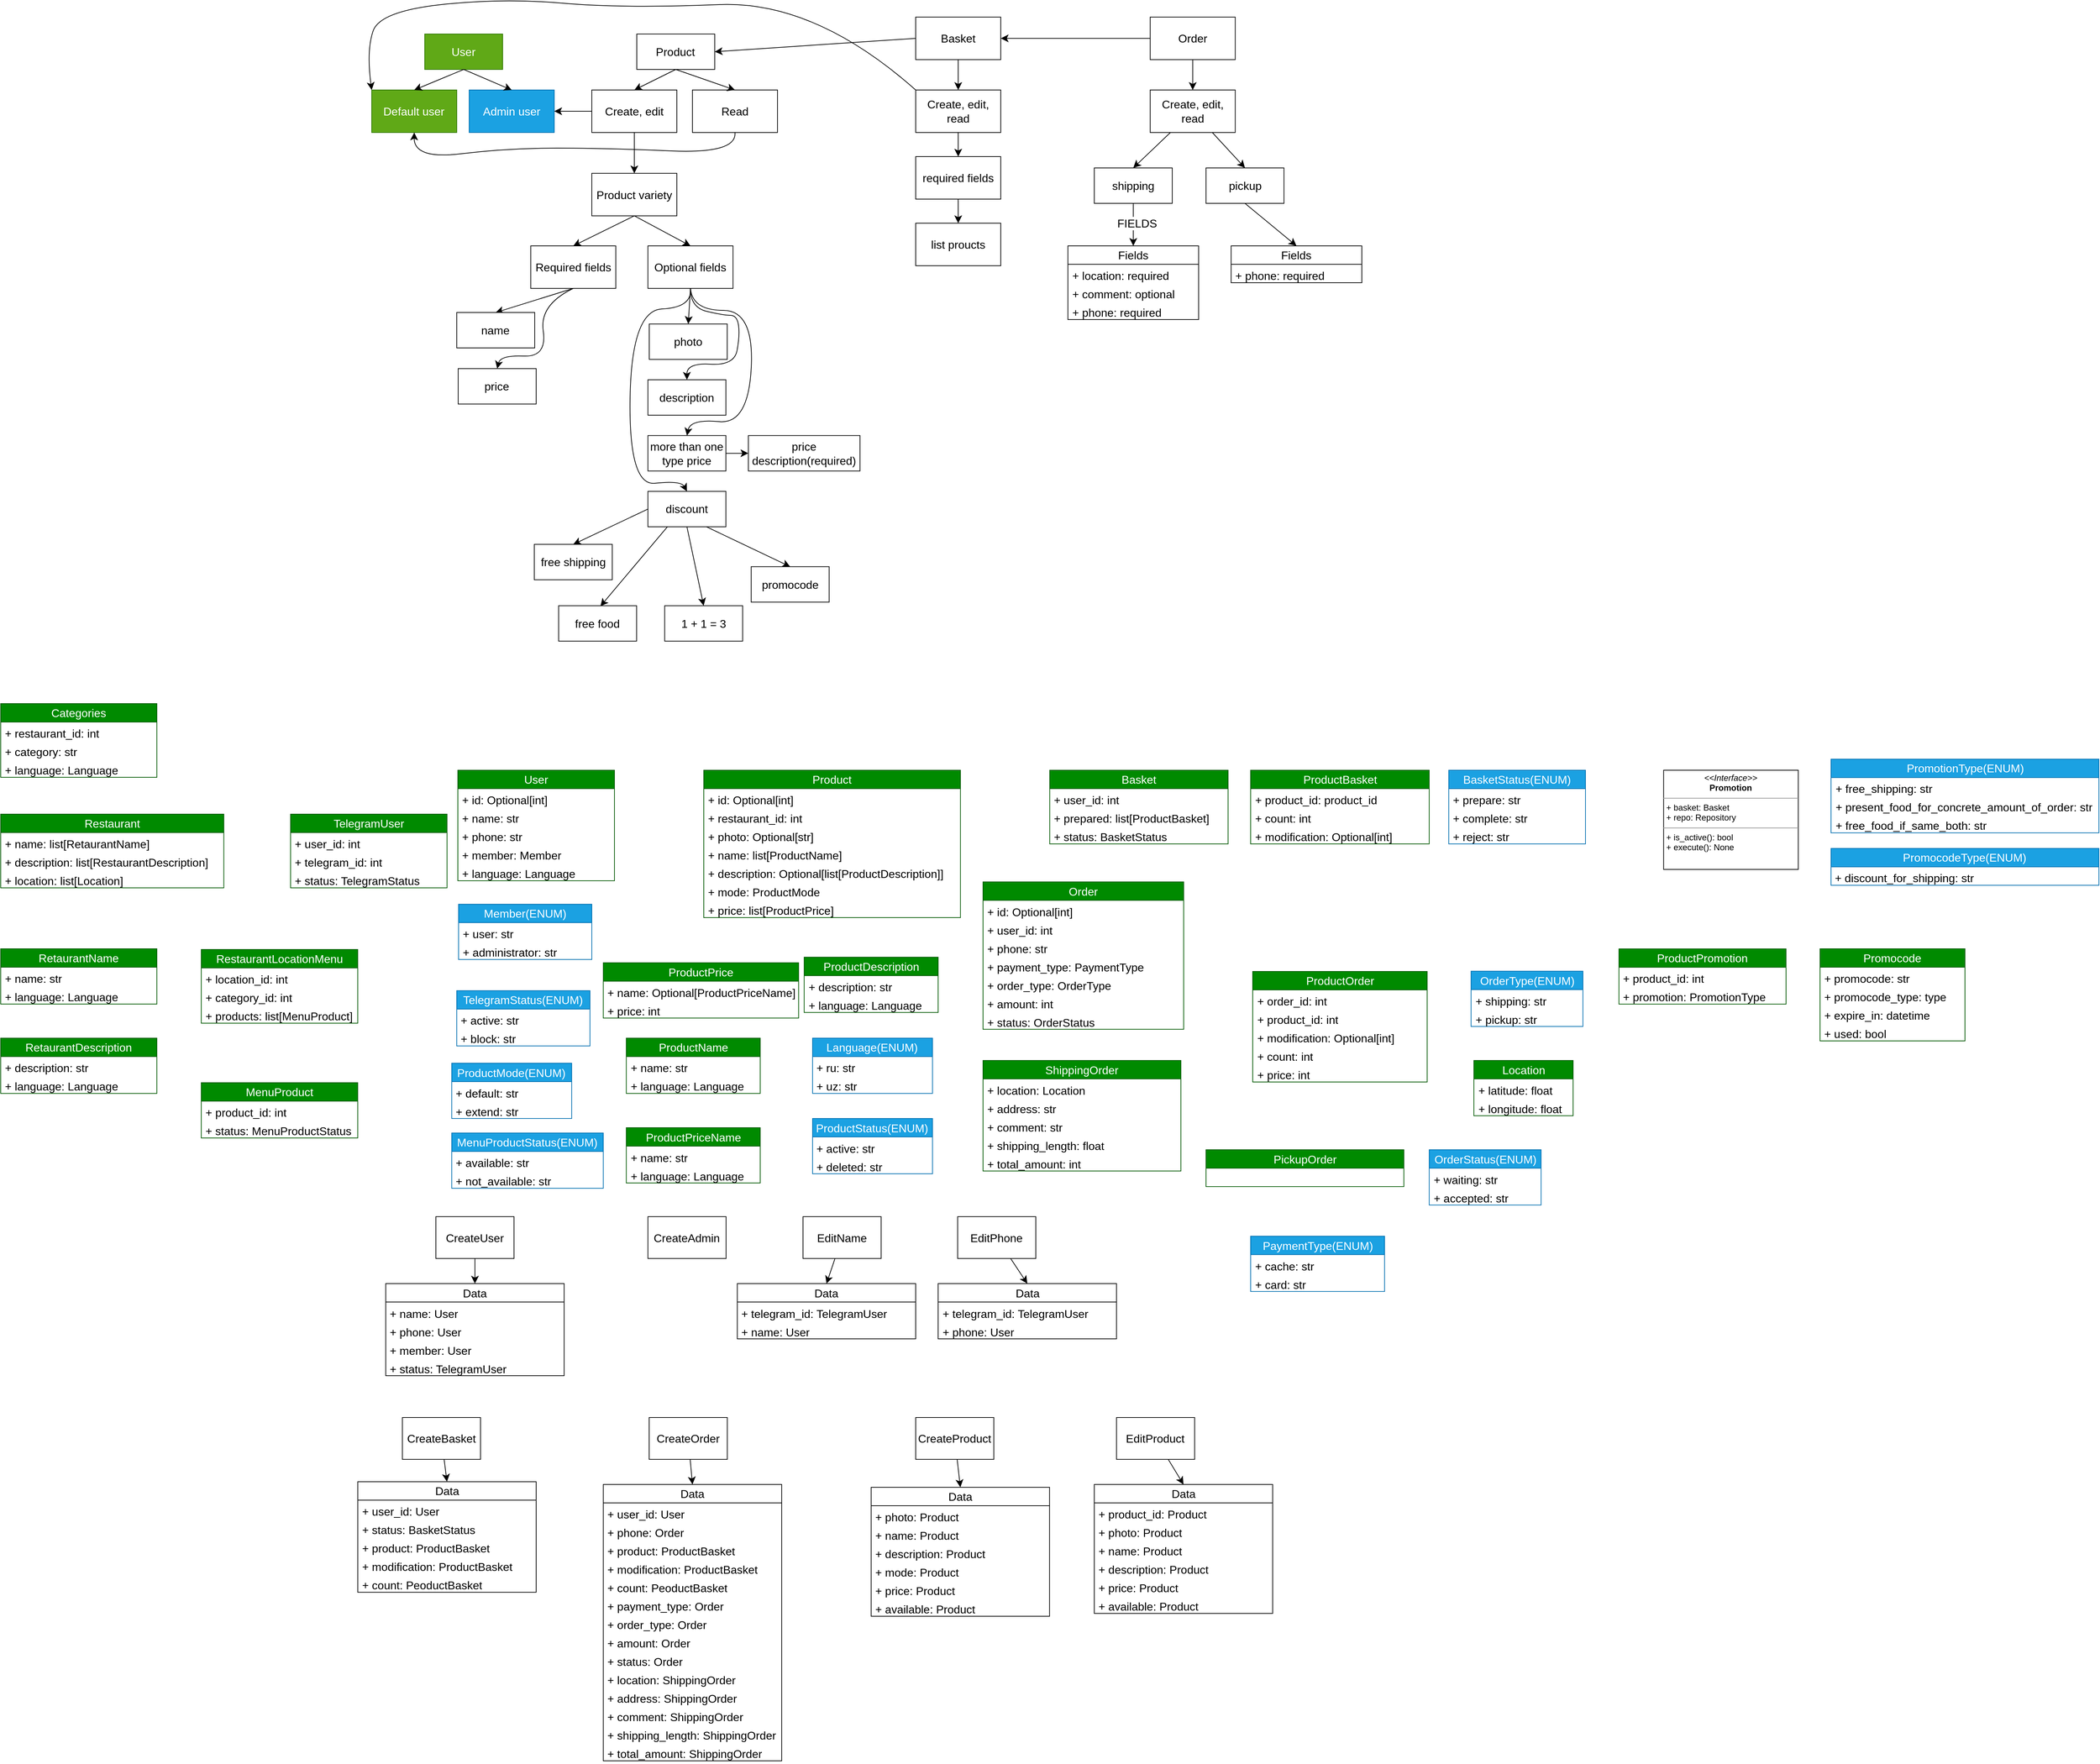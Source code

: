 <mxfile version="22.1.4" type="github" pages="4">
  <diagram name="common" id="2kAOOVgiXVAEId-HnfGU">
    <mxGraphModel dx="3217" dy="2316" grid="1" gridSize="3.937" guides="1" tooltips="1" connect="1" arrows="1" fold="1" page="1" pageScale="1" pageWidth="827" pageHeight="1169" background="none" math="0" shadow="0">
      <root>
        <mxCell id="0" />
        <mxCell id="1" parent="0" />
        <mxCell id="MvSRgmjmEU01SDQ68-oU-24" value="User" style="html=1;whiteSpace=wrap;fontSize=16;fillColor=#60a917;strokeColor=#2D7600;fontColor=#ffffff;" parent="1" vertex="1">
          <mxGeometry x="-15.75" y="-110" width="110" height="50" as="geometry" />
        </mxCell>
        <mxCell id="MvSRgmjmEU01SDQ68-oU-38" style="edgeStyle=none;curved=1;rounded=0;orthogonalLoop=1;jettySize=auto;html=1;entryX=0.5;entryY=0;entryDx=0;entryDy=0;fontSize=12;startSize=8;endSize=8;exitX=0.5;exitY=1;exitDx=0;exitDy=0;" parent="1" source="MvSRgmjmEU01SDQ68-oU-30" target="MvSRgmjmEU01SDQ68-oU-37" edge="1">
          <mxGeometry relative="1" as="geometry">
            <mxPoint x="339" y="-47" as="sourcePoint" />
          </mxGeometry>
        </mxCell>
        <mxCell id="MvSRgmjmEU01SDQ68-oU-25" value="Product" style="html=1;whiteSpace=wrap;fontSize=16;" parent="1" vertex="1">
          <mxGeometry x="283.46" y="-110" width="110" height="50" as="geometry" />
        </mxCell>
        <mxCell id="MvSRgmjmEU01SDQ68-oU-26" value="Default user" style="rounded=0;whiteSpace=wrap;html=1;fontSize=16;fillColor=#60a917;fontColor=#ffffff;strokeColor=#2D7600;" parent="1" vertex="1">
          <mxGeometry x="-90.55" y="-31" width="120" height="60" as="geometry" />
        </mxCell>
        <mxCell id="MvSRgmjmEU01SDQ68-oU-27" value="Admin user" style="rounded=0;whiteSpace=wrap;html=1;fontSize=16;fillColor=#1ba1e2;fontColor=#ffffff;strokeColor=#006EAF;" parent="1" vertex="1">
          <mxGeometry x="47" y="-31" width="120" height="60" as="geometry" />
        </mxCell>
        <mxCell id="MvSRgmjmEU01SDQ68-oU-28" value="" style="endArrow=classic;html=1;rounded=0;fontSize=12;startSize=8;endSize=8;curved=1;exitX=0.5;exitY=1;exitDx=0;exitDy=0;entryX=0.5;entryY=0;entryDx=0;entryDy=0;" parent="1" source="MvSRgmjmEU01SDQ68-oU-24" target="MvSRgmjmEU01SDQ68-oU-26" edge="1">
          <mxGeometry width="50" height="50" relative="1" as="geometry">
            <mxPoint x="-83" y="-25" as="sourcePoint" />
            <mxPoint x="-33" y="-75" as="targetPoint" />
          </mxGeometry>
        </mxCell>
        <mxCell id="MvSRgmjmEU01SDQ68-oU-29" value="" style="endArrow=classic;html=1;rounded=0;fontSize=12;startSize=8;endSize=8;curved=1;exitX=0.5;exitY=1;exitDx=0;exitDy=0;entryX=0.5;entryY=0;entryDx=0;entryDy=0;" parent="1" source="MvSRgmjmEU01SDQ68-oU-24" target="MvSRgmjmEU01SDQ68-oU-27" edge="1">
          <mxGeometry width="50" height="50" relative="1" as="geometry">
            <mxPoint x="42.937" y="-56.063" as="sourcePoint" />
            <mxPoint x="-27.063" y="-27.063" as="targetPoint" />
          </mxGeometry>
        </mxCell>
        <mxCell id="MvSRgmjmEU01SDQ68-oU-35" style="edgeStyle=none;curved=1;rounded=0;orthogonalLoop=1;jettySize=auto;html=1;entryX=1;entryY=0.5;entryDx=0;entryDy=0;fontSize=12;startSize=8;endSize=8;" parent="1" source="MvSRgmjmEU01SDQ68-oU-30" target="MvSRgmjmEU01SDQ68-oU-27" edge="1">
          <mxGeometry relative="1" as="geometry" />
        </mxCell>
        <mxCell id="MvSRgmjmEU01SDQ68-oU-30" value="Create, edit" style="rounded=0;whiteSpace=wrap;html=1;fontSize=16;" parent="1" vertex="1">
          <mxGeometry x="220" y="-31" width="120" height="60" as="geometry" />
        </mxCell>
        <mxCell id="MvSRgmjmEU01SDQ68-oU-31" value="" style="endArrow=classic;html=1;rounded=0;fontSize=12;startSize=8;endSize=8;curved=1;exitX=0.5;exitY=1;exitDx=0;exitDy=0;entryX=0.5;entryY=0;entryDx=0;entryDy=0;" parent="1" source="MvSRgmjmEU01SDQ68-oU-25" target="MvSRgmjmEU01SDQ68-oU-30" edge="1">
          <mxGeometry width="50" height="50" relative="1" as="geometry">
            <mxPoint x="232" y="38" as="sourcePoint" />
            <mxPoint x="282" y="-12" as="targetPoint" />
          </mxGeometry>
        </mxCell>
        <mxCell id="MvSRgmjmEU01SDQ68-oU-36" style="edgeStyle=none;curved=1;rounded=0;orthogonalLoop=1;jettySize=auto;html=1;entryX=0.5;entryY=1;entryDx=0;entryDy=0;fontSize=12;startSize=8;endSize=8;exitX=0.5;exitY=1;exitDx=0;exitDy=0;" parent="1" source="MvSRgmjmEU01SDQ68-oU-32" target="MvSRgmjmEU01SDQ68-oU-26" edge="1">
          <mxGeometry relative="1" as="geometry">
            <mxPoint x="400.42" y="70.867" as="sourcePoint" />
            <mxPoint x="7.87" y="96.89" as="targetPoint" />
            <Array as="points">
              <mxPoint x="425" y="59" />
              <mxPoint x="240" y="51" />
              <mxPoint x="102" y="51" />
              <mxPoint x="-31" y="67" />
            </Array>
          </mxGeometry>
        </mxCell>
        <mxCell id="MvSRgmjmEU01SDQ68-oU-32" value="Read" style="rounded=0;whiteSpace=wrap;html=1;fontSize=16;" parent="1" vertex="1">
          <mxGeometry x="362" y="-31" width="120" height="60" as="geometry" />
        </mxCell>
        <mxCell id="MvSRgmjmEU01SDQ68-oU-33" value="" style="endArrow=classic;html=1;rounded=0;fontSize=12;startSize=8;endSize=8;curved=1;exitX=0.5;exitY=1;exitDx=0;exitDy=0;entryX=0.5;entryY=0;entryDx=0;entryDy=0;" parent="1" source="MvSRgmjmEU01SDQ68-oU-25" target="MvSRgmjmEU01SDQ68-oU-32" edge="1">
          <mxGeometry width="50" height="50" relative="1" as="geometry">
            <mxPoint x="341.937" y="-56.063" as="sourcePoint" />
            <mxPoint x="283.937" y="-27.063" as="targetPoint" />
          </mxGeometry>
        </mxCell>
        <mxCell id="MvSRgmjmEU01SDQ68-oU-43" style="edgeStyle=none;curved=1;rounded=0;orthogonalLoop=1;jettySize=auto;html=1;entryX=0.5;entryY=0;entryDx=0;entryDy=0;fontSize=12;startSize=8;endSize=8;exitX=0.5;exitY=1;exitDx=0;exitDy=0;" parent="1" source="MvSRgmjmEU01SDQ68-oU-37" target="MvSRgmjmEU01SDQ68-oU-40" edge="1">
          <mxGeometry relative="1" as="geometry" />
        </mxCell>
        <mxCell id="MvSRgmjmEU01SDQ68-oU-44" style="edgeStyle=none;curved=1;rounded=0;orthogonalLoop=1;jettySize=auto;html=1;entryX=0.5;entryY=0;entryDx=0;entryDy=0;fontSize=12;startSize=8;endSize=8;exitX=0.5;exitY=1;exitDx=0;exitDy=0;" parent="1" source="MvSRgmjmEU01SDQ68-oU-37" target="MvSRgmjmEU01SDQ68-oU-41" edge="1">
          <mxGeometry relative="1" as="geometry" />
        </mxCell>
        <mxCell id="MvSRgmjmEU01SDQ68-oU-37" value="Product&amp;nbsp;variety" style="rounded=0;whiteSpace=wrap;html=1;fontSize=16;" parent="1" vertex="1">
          <mxGeometry x="220" y="86.61" width="120" height="60" as="geometry" />
        </mxCell>
        <mxCell id="MvSRgmjmEU01SDQ68-oU-47" style="edgeStyle=none;curved=1;rounded=0;orthogonalLoop=1;jettySize=auto;html=1;entryX=0.5;entryY=0;entryDx=0;entryDy=0;fontSize=12;startSize=8;endSize=8;exitX=0.5;exitY=1;exitDx=0;exitDy=0;" parent="1" source="MvSRgmjmEU01SDQ68-oU-40" target="MvSRgmjmEU01SDQ68-oU-46" edge="1">
          <mxGeometry relative="1" as="geometry" />
        </mxCell>
        <mxCell id="MvSRgmjmEU01SDQ68-oU-51" style="edgeStyle=none;curved=1;rounded=0;orthogonalLoop=1;jettySize=auto;html=1;entryX=0.5;entryY=0;entryDx=0;entryDy=0;fontSize=12;startSize=8;endSize=8;exitX=0.5;exitY=1;exitDx=0;exitDy=0;" parent="1" source="MvSRgmjmEU01SDQ68-oU-40" target="MvSRgmjmEU01SDQ68-oU-50" edge="1">
          <mxGeometry relative="1" as="geometry">
            <Array as="points">
              <mxPoint x="146" y="272" />
              <mxPoint x="157" y="346" />
              <mxPoint x="91" y="343" />
            </Array>
          </mxGeometry>
        </mxCell>
        <mxCell id="MvSRgmjmEU01SDQ68-oU-40" value="Required fields" style="rounded=0;whiteSpace=wrap;html=1;fontSize=16;" parent="1" vertex="1">
          <mxGeometry x="133.86" y="189" width="120" height="60" as="geometry" />
        </mxCell>
        <mxCell id="MvSRgmjmEU01SDQ68-oU-49" style="edgeStyle=none;curved=1;rounded=0;orthogonalLoop=1;jettySize=auto;html=1;fontSize=12;startSize=8;endSize=8;entryX=0.5;entryY=0;entryDx=0;entryDy=0;exitX=0.5;exitY=1;exitDx=0;exitDy=0;" parent="1" source="MvSRgmjmEU01SDQ68-oU-41" target="MvSRgmjmEU01SDQ68-oU-52" edge="1">
          <mxGeometry relative="1" as="geometry">
            <mxPoint x="433.075" y="283" as="targetPoint" />
          </mxGeometry>
        </mxCell>
        <mxCell id="MvSRgmjmEU01SDQ68-oU-58" style="edgeStyle=none;curved=1;rounded=0;orthogonalLoop=1;jettySize=auto;html=1;entryX=0.5;entryY=0;entryDx=0;entryDy=0;fontSize=12;startSize=8;endSize=8;exitX=0.5;exitY=1;exitDx=0;exitDy=0;" parent="1" source="MvSRgmjmEU01SDQ68-oU-41" target="MvSRgmjmEU01SDQ68-oU-53" edge="1">
          <mxGeometry relative="1" as="geometry">
            <Array as="points">
              <mxPoint x="359" y="276" />
              <mxPoint x="406" y="287" />
              <mxPoint x="425" y="287" />
              <mxPoint x="429" y="315" />
              <mxPoint x="421" y="358" />
              <mxPoint x="354" y="354" />
            </Array>
          </mxGeometry>
        </mxCell>
        <mxCell id="MvSRgmjmEU01SDQ68-oU-60" style="edgeStyle=none;curved=1;rounded=0;orthogonalLoop=1;jettySize=auto;html=1;fontSize=12;startSize=8;endSize=8;entryX=0.5;entryY=0;entryDx=0;entryDy=0;exitX=0.5;exitY=1;exitDx=0;exitDy=0;" parent="1" source="MvSRgmjmEU01SDQ68-oU-41" target="MvSRgmjmEU01SDQ68-oU-54" edge="1">
          <mxGeometry relative="1" as="geometry">
            <Array as="points">
              <mxPoint x="362" y="280" />
              <mxPoint x="449" y="280" />
              <mxPoint x="441" y="441" />
              <mxPoint x="359" y="433" />
            </Array>
          </mxGeometry>
        </mxCell>
        <mxCell id="MvSRgmjmEU01SDQ68-oU-62" style="edgeStyle=none;curved=1;rounded=0;orthogonalLoop=1;jettySize=auto;html=1;entryX=0.5;entryY=0;entryDx=0;entryDy=0;fontSize=12;startSize=8;endSize=8;exitX=0.5;exitY=1;exitDx=0;exitDy=0;" parent="1" source="MvSRgmjmEU01SDQ68-oU-41" target="MvSRgmjmEU01SDQ68-oU-57" edge="1">
          <mxGeometry relative="1" as="geometry">
            <Array as="points">
              <mxPoint x="362" y="276" />
              <mxPoint x="276" y="280" />
              <mxPoint x="272" y="528" />
              <mxPoint x="346" y="520" />
            </Array>
          </mxGeometry>
        </mxCell>
        <mxCell id="MvSRgmjmEU01SDQ68-oU-41" value="Optional fields" style="rounded=0;whiteSpace=wrap;html=1;fontSize=16;" parent="1" vertex="1">
          <mxGeometry x="299.217" y="188.997" width="120" height="60" as="geometry" />
        </mxCell>
        <mxCell id="MvSRgmjmEU01SDQ68-oU-46" value="name" style="html=1;whiteSpace=wrap;fontSize=16;" parent="1" vertex="1">
          <mxGeometry x="29.45" y="283" width="110" height="50" as="geometry" />
        </mxCell>
        <mxCell id="MvSRgmjmEU01SDQ68-oU-50" value="price" style="html=1;whiteSpace=wrap;fontSize=16;" parent="1" vertex="1">
          <mxGeometry x="31.497" y="362.207" width="110" height="50" as="geometry" />
        </mxCell>
        <mxCell id="MvSRgmjmEU01SDQ68-oU-52" value="photo" style="html=1;whiteSpace=wrap;fontSize=16;" parent="1" vertex="1">
          <mxGeometry x="301.077" y="299.217" width="110" height="50" as="geometry" />
        </mxCell>
        <mxCell id="MvSRgmjmEU01SDQ68-oU-53" value="description" style="html=1;whiteSpace=wrap;fontSize=16;" parent="1" vertex="1">
          <mxGeometry x="299.224" y="377.954" width="110" height="50" as="geometry" />
        </mxCell>
        <mxCell id="MvSRgmjmEU01SDQ68-oU-56" style="edgeStyle=none;curved=1;rounded=0;orthogonalLoop=1;jettySize=auto;html=1;entryX=0;entryY=0.5;entryDx=0;entryDy=0;fontSize=12;startSize=8;endSize=8;exitX=1;exitY=0.5;exitDx=0;exitDy=0;" parent="1" source="MvSRgmjmEU01SDQ68-oU-54" target="MvSRgmjmEU01SDQ68-oU-55" edge="1">
          <mxGeometry relative="1" as="geometry">
            <mxPoint x="405.22" y="480.26" as="sourcePoint" />
          </mxGeometry>
        </mxCell>
        <mxCell id="MvSRgmjmEU01SDQ68-oU-54" value="more than one type price" style="html=1;whiteSpace=wrap;fontSize=16;" parent="1" vertex="1">
          <mxGeometry x="299.221" y="456.691" width="110" height="50" as="geometry" />
        </mxCell>
        <mxCell id="MvSRgmjmEU01SDQ68-oU-55" value="price description(required)" style="html=1;whiteSpace=wrap;fontSize=16;" parent="1" vertex="1">
          <mxGeometry x="440.92" y="456.69" width="157.48" height="50" as="geometry" />
        </mxCell>
        <mxCell id="MvSRgmjmEU01SDQ68-oU-65" style="edgeStyle=none;curved=1;rounded=0;orthogonalLoop=1;jettySize=auto;html=1;entryX=0.5;entryY=0;entryDx=0;entryDy=0;fontSize=12;startSize=8;endSize=8;exitX=0;exitY=0.5;exitDx=0;exitDy=0;" parent="1" source="MvSRgmjmEU01SDQ68-oU-57" target="MvSRgmjmEU01SDQ68-oU-63" edge="1">
          <mxGeometry relative="1" as="geometry" />
        </mxCell>
        <mxCell id="MvSRgmjmEU01SDQ68-oU-66" style="edgeStyle=none;curved=1;rounded=0;orthogonalLoop=1;jettySize=auto;html=1;entryX=0.536;entryY=0.014;entryDx=0;entryDy=0;entryPerimeter=0;fontSize=12;startSize=8;endSize=8;exitX=0.25;exitY=1;exitDx=0;exitDy=0;" parent="1" source="MvSRgmjmEU01SDQ68-oU-57" target="MvSRgmjmEU01SDQ68-oU-64" edge="1">
          <mxGeometry relative="1" as="geometry" />
        </mxCell>
        <mxCell id="MvSRgmjmEU01SDQ68-oU-68" style="edgeStyle=none;curved=1;rounded=0;orthogonalLoop=1;jettySize=auto;html=1;entryX=0.5;entryY=0;entryDx=0;entryDy=0;fontSize=12;startSize=8;endSize=8;exitX=0.5;exitY=1;exitDx=0;exitDy=0;" parent="1" source="MvSRgmjmEU01SDQ68-oU-57" target="MvSRgmjmEU01SDQ68-oU-67" edge="1">
          <mxGeometry relative="1" as="geometry" />
        </mxCell>
        <mxCell id="MvSRgmjmEU01SDQ68-oU-70" style="edgeStyle=none;curved=1;rounded=0;orthogonalLoop=1;jettySize=auto;html=1;entryX=0.5;entryY=0;entryDx=0;entryDy=0;fontSize=12;startSize=8;endSize=8;exitX=0.75;exitY=1;exitDx=0;exitDy=0;" parent="1" source="MvSRgmjmEU01SDQ68-oU-57" target="MvSRgmjmEU01SDQ68-oU-69" edge="1">
          <mxGeometry relative="1" as="geometry" />
        </mxCell>
        <mxCell id="MvSRgmjmEU01SDQ68-oU-57" value="discount" style="html=1;whiteSpace=wrap;fontSize=16;" parent="1" vertex="1">
          <mxGeometry x="299.215" y="535.435" width="110" height="50" as="geometry" />
        </mxCell>
        <mxCell id="MvSRgmjmEU01SDQ68-oU-63" value="free shipping" style="html=1;whiteSpace=wrap;fontSize=16;" parent="1" vertex="1">
          <mxGeometry x="138.86" y="610.23" width="110" height="50" as="geometry" />
        </mxCell>
        <mxCell id="MvSRgmjmEU01SDQ68-oU-64" value="free food" style="html=1;whiteSpace=wrap;fontSize=16;" parent="1" vertex="1">
          <mxGeometry x="173.227" y="696.847" width="110" height="50" as="geometry" />
        </mxCell>
        <mxCell id="MvSRgmjmEU01SDQ68-oU-67" value="1 + 1 = 3" style="html=1;whiteSpace=wrap;fontSize=16;" parent="1" vertex="1">
          <mxGeometry x="322.837" y="696.847" width="110" height="50" as="geometry" />
        </mxCell>
        <mxCell id="MvSRgmjmEU01SDQ68-oU-69" value="promocode" style="html=1;whiteSpace=wrap;fontSize=16;" parent="1" vertex="1">
          <mxGeometry x="444.884" y="641.734" width="110" height="50" as="geometry" />
        </mxCell>
        <mxCell id="MvSRgmjmEU01SDQ68-oU-73" style="edgeStyle=none;curved=1;rounded=0;orthogonalLoop=1;jettySize=auto;html=1;entryX=1;entryY=0.5;entryDx=0;entryDy=0;fontSize=12;startSize=8;endSize=8;exitX=0;exitY=0.5;exitDx=0;exitDy=0;" parent="1" source="MvSRgmjmEU01SDQ68-oU-77" target="MvSRgmjmEU01SDQ68-oU-25" edge="1">
          <mxGeometry relative="1" as="geometry">
            <mxPoint x="677.11" y="-102.35" as="sourcePoint" />
          </mxGeometry>
        </mxCell>
        <mxCell id="MvSRgmjmEU01SDQ68-oU-76" style="edgeStyle=none;curved=1;rounded=0;orthogonalLoop=1;jettySize=auto;html=1;entryX=0.5;entryY=0;entryDx=0;entryDy=0;fontSize=12;startSize=8;endSize=8;exitX=0.5;exitY=1;exitDx=0;exitDy=0;" parent="1" source="MvSRgmjmEU01SDQ68-oU-77" target="MvSRgmjmEU01SDQ68-oU-74" edge="1">
          <mxGeometry relative="1" as="geometry">
            <mxPoint x="724" y="-59" as="sourcePoint" />
          </mxGeometry>
        </mxCell>
        <mxCell id="MvSRgmjmEU01SDQ68-oU-79" style="edgeStyle=none;curved=1;rounded=0;orthogonalLoop=1;jettySize=auto;html=1;entryX=0.5;entryY=0;entryDx=0;entryDy=0;fontSize=12;startSize=8;endSize=8;exitX=0.5;exitY=1;exitDx=0;exitDy=0;" parent="1" source="MvSRgmjmEU01SDQ68-oU-74" target="MvSRgmjmEU01SDQ68-oU-78" edge="1">
          <mxGeometry relative="1" as="geometry" />
        </mxCell>
        <mxCell id="MvSRgmjmEU01SDQ68-oU-86" style="edgeStyle=none;curved=1;rounded=0;orthogonalLoop=1;jettySize=auto;html=1;fontSize=12;startSize=8;endSize=8;entryX=0;entryY=0;entryDx=0;entryDy=0;exitX=0;exitY=0;exitDx=0;exitDy=0;" parent="1" source="MvSRgmjmEU01SDQ68-oU-74" target="MvSRgmjmEU01SDQ68-oU-26" edge="1">
          <mxGeometry relative="1" as="geometry">
            <mxPoint x="98.425" y="70.866" as="targetPoint" />
            <Array as="points">
              <mxPoint x="535" y="-157" />
              <mxPoint x="264" y="-146" />
              <mxPoint x="94" y="-161" />
              <mxPoint x="-79" y="-142" />
              <mxPoint x="-98" y="-87" />
            </Array>
          </mxGeometry>
        </mxCell>
        <mxCell id="MvSRgmjmEU01SDQ68-oU-74" value="Create, edit, read" style="rounded=0;whiteSpace=wrap;html=1;fontSize=16;" parent="1" vertex="1">
          <mxGeometry x="677" y="-31" width="120" height="60" as="geometry" />
        </mxCell>
        <mxCell id="MvSRgmjmEU01SDQ68-oU-77" value="Basket" style="rounded=0;whiteSpace=wrap;html=1;fontSize=16;" parent="1" vertex="1">
          <mxGeometry x="676.997" y="-133.853" width="120" height="60" as="geometry" />
        </mxCell>
        <mxCell id="MvSRgmjmEU01SDQ68-oU-85" style="edgeStyle=none;curved=1;rounded=0;orthogonalLoop=1;jettySize=auto;html=1;entryX=0.5;entryY=0;entryDx=0;entryDy=0;fontSize=12;startSize=8;endSize=8;" parent="1" source="MvSRgmjmEU01SDQ68-oU-78" target="MvSRgmjmEU01SDQ68-oU-84" edge="1">
          <mxGeometry relative="1" as="geometry" />
        </mxCell>
        <mxCell id="MvSRgmjmEU01SDQ68-oU-78" value="required fields" style="rounded=0;whiteSpace=wrap;html=1;fontSize=16;" parent="1" vertex="1">
          <mxGeometry x="677.004" y="62.994" width="120" height="60" as="geometry" />
        </mxCell>
        <mxCell id="MvSRgmjmEU01SDQ68-oU-84" value="list proucts" style="rounded=0;whiteSpace=wrap;html=1;fontSize=16;" parent="1" vertex="1">
          <mxGeometry x="677" y="157" width="120" height="60" as="geometry" />
        </mxCell>
        <mxCell id="MvSRgmjmEU01SDQ68-oU-89" style="edgeStyle=none;curved=1;rounded=0;orthogonalLoop=1;jettySize=auto;html=1;entryX=1;entryY=0.5;entryDx=0;entryDy=0;fontSize=12;startSize=8;endSize=8;exitX=0;exitY=0.5;exitDx=0;exitDy=0;" parent="1" source="MvSRgmjmEU01SDQ68-oU-88" target="MvSRgmjmEU01SDQ68-oU-77" edge="1">
          <mxGeometry relative="1" as="geometry" />
        </mxCell>
        <mxCell id="MvSRgmjmEU01SDQ68-oU-91" style="edgeStyle=none;curved=1;rounded=0;orthogonalLoop=1;jettySize=auto;html=1;entryX=0.5;entryY=0;entryDx=0;entryDy=0;fontSize=12;startSize=8;endSize=8;" parent="1" source="MvSRgmjmEU01SDQ68-oU-88" target="MvSRgmjmEU01SDQ68-oU-90" edge="1">
          <mxGeometry relative="1" as="geometry" />
        </mxCell>
        <mxCell id="MvSRgmjmEU01SDQ68-oU-88" value="Order" style="rounded=0;whiteSpace=wrap;html=1;fontSize=16;" parent="1" vertex="1">
          <mxGeometry x="1007.87" y="-133.85" width="120" height="60" as="geometry" />
        </mxCell>
        <mxCell id="MvSRgmjmEU01SDQ68-oU-93" style="edgeStyle=none;curved=1;rounded=0;orthogonalLoop=1;jettySize=auto;html=1;entryX=0.5;entryY=0;entryDx=0;entryDy=0;fontSize=12;startSize=8;endSize=8;" parent="1" source="MvSRgmjmEU01SDQ68-oU-90" target="MvSRgmjmEU01SDQ68-oU-92" edge="1">
          <mxGeometry relative="1" as="geometry" />
        </mxCell>
        <mxCell id="MvSRgmjmEU01SDQ68-oU-95" style="edgeStyle=none;curved=1;rounded=0;orthogonalLoop=1;jettySize=auto;html=1;entryX=0.5;entryY=0;entryDx=0;entryDy=0;fontSize=12;startSize=8;endSize=8;" parent="1" source="MvSRgmjmEU01SDQ68-oU-90" target="MvSRgmjmEU01SDQ68-oU-94" edge="1">
          <mxGeometry relative="1" as="geometry" />
        </mxCell>
        <mxCell id="MvSRgmjmEU01SDQ68-oU-90" value="Create, edit, read" style="rounded=0;whiteSpace=wrap;html=1;fontSize=16;" parent="1" vertex="1">
          <mxGeometry x="1007.867" y="-31.003" width="120" height="60" as="geometry" />
        </mxCell>
        <mxCell id="MvSRgmjmEU01SDQ68-oU-100" style="edgeStyle=none;curved=1;rounded=0;orthogonalLoop=1;jettySize=auto;html=1;entryX=0.5;entryY=0;entryDx=0;entryDy=0;fontSize=12;startSize=8;endSize=8;exitX=0.5;exitY=1;exitDx=0;exitDy=0;" parent="1" source="MvSRgmjmEU01SDQ68-oU-92" target="MvSRgmjmEU01SDQ68-oU-96" edge="1">
          <mxGeometry relative="1" as="geometry" />
        </mxCell>
        <mxCell id="MvSRgmjmEU01SDQ68-oU-101" value="FIELDS" style="edgeLabel;html=1;align=center;verticalAlign=middle;resizable=0;points=[];fontSize=16;" parent="MvSRgmjmEU01SDQ68-oU-100" vertex="1" connectable="0">
          <mxGeometry x="-0.088" y="5" relative="1" as="geometry">
            <mxPoint as="offset" />
          </mxGeometry>
        </mxCell>
        <mxCell id="MvSRgmjmEU01SDQ68-oU-92" value="shipping" style="html=1;whiteSpace=wrap;fontSize=16;" parent="1" vertex="1">
          <mxGeometry x="929" y="79" width="110" height="50" as="geometry" />
        </mxCell>
        <mxCell id="MvSRgmjmEU01SDQ68-oU-106" style="edgeStyle=none;curved=1;rounded=0;orthogonalLoop=1;jettySize=auto;html=1;entryX=0.5;entryY=0;entryDx=0;entryDy=0;fontSize=12;startSize=8;endSize=8;exitX=0.5;exitY=1;exitDx=0;exitDy=0;" parent="1" source="MvSRgmjmEU01SDQ68-oU-94" target="MvSRgmjmEU01SDQ68-oU-102" edge="1">
          <mxGeometry relative="1" as="geometry" />
        </mxCell>
        <mxCell id="MvSRgmjmEU01SDQ68-oU-94" value="pickup" style="html=1;whiteSpace=wrap;fontSize=16;" parent="1" vertex="1">
          <mxGeometry x="1086.617" y="78.997" width="110" height="50" as="geometry" />
        </mxCell>
        <mxCell id="MvSRgmjmEU01SDQ68-oU-96" value="Fields" style="swimlane;fontStyle=0;childLayout=stackLayout;horizontal=1;startSize=26;fillColor=none;horizontalStack=0;resizeParent=1;resizeParentMax=0;resizeLast=0;collapsible=1;marginBottom=0;whiteSpace=wrap;html=1;fontSize=16;" parent="1" vertex="1">
          <mxGeometry x="891.79" y="189" width="184.42" height="104" as="geometry" />
        </mxCell>
        <mxCell id="MvSRgmjmEU01SDQ68-oU-97" value="+ location: required" style="text;strokeColor=none;fillColor=none;align=left;verticalAlign=top;spacingLeft=4;spacingRight=4;overflow=hidden;rotatable=0;points=[[0,0.5],[1,0.5]];portConstraint=eastwest;whiteSpace=wrap;html=1;fontSize=16;" parent="MvSRgmjmEU01SDQ68-oU-96" vertex="1">
          <mxGeometry y="26" width="184.42" height="26" as="geometry" />
        </mxCell>
        <mxCell id="MvSRgmjmEU01SDQ68-oU-98" value="+ comment: optional" style="text;strokeColor=none;fillColor=none;align=left;verticalAlign=top;spacingLeft=4;spacingRight=4;overflow=hidden;rotatable=0;points=[[0,0.5],[1,0.5]];portConstraint=eastwest;whiteSpace=wrap;html=1;fontSize=16;" parent="MvSRgmjmEU01SDQ68-oU-96" vertex="1">
          <mxGeometry y="52" width="184.42" height="26" as="geometry" />
        </mxCell>
        <mxCell id="MvSRgmjmEU01SDQ68-oU-99" value="+ phone: required" style="text;strokeColor=none;fillColor=none;align=left;verticalAlign=top;spacingLeft=4;spacingRight=4;overflow=hidden;rotatable=0;points=[[0,0.5],[1,0.5]];portConstraint=eastwest;whiteSpace=wrap;html=1;fontSize=16;" parent="MvSRgmjmEU01SDQ68-oU-96" vertex="1">
          <mxGeometry y="78" width="184.42" height="26" as="geometry" />
        </mxCell>
        <mxCell id="MvSRgmjmEU01SDQ68-oU-102" value="Fields" style="swimlane;fontStyle=0;childLayout=stackLayout;horizontal=1;startSize=26;fillColor=none;horizontalStack=0;resizeParent=1;resizeParentMax=0;resizeLast=0;collapsible=1;marginBottom=0;whiteSpace=wrap;html=1;fontSize=16;" parent="1" vertex="1">
          <mxGeometry x="1122.047" y="188.997" width="184.42" height="52" as="geometry" />
        </mxCell>
        <mxCell id="MvSRgmjmEU01SDQ68-oU-103" value="+ phone: required" style="text;strokeColor=none;fillColor=none;align=left;verticalAlign=top;spacingLeft=4;spacingRight=4;overflow=hidden;rotatable=0;points=[[0,0.5],[1,0.5]];portConstraint=eastwest;whiteSpace=wrap;html=1;fontSize=16;" parent="MvSRgmjmEU01SDQ68-oU-102" vertex="1">
          <mxGeometry y="26" width="184.42" height="26" as="geometry" />
        </mxCell>
        <mxCell id="MvSRgmjmEU01SDQ68-oU-107" value="User" style="swimlane;fontStyle=0;childLayout=stackLayout;horizontal=1;startSize=26;fillColor=#008a00;horizontalStack=0;resizeParent=1;resizeParentMax=0;resizeLast=0;collapsible=1;marginBottom=0;whiteSpace=wrap;html=1;fontSize=16;rounded=0;glass=0;shadow=0;fontColor=#ffffff;strokeColor=#005700;" parent="1" vertex="1">
          <mxGeometry x="31" y="929" width="220.97" height="156" as="geometry" />
        </mxCell>
        <mxCell id="MvSRgmjmEU01SDQ68-oU-108" value="+ id: Optional[int]" style="text;strokeColor=none;fillColor=none;align=left;verticalAlign=top;spacingLeft=4;spacingRight=4;overflow=hidden;rotatable=0;points=[[0,0.5],[1,0.5]];portConstraint=eastwest;whiteSpace=wrap;html=1;fontSize=16;rounded=0;glass=0;shadow=0;" parent="MvSRgmjmEU01SDQ68-oU-107" vertex="1">
          <mxGeometry y="26" width="220.97" height="26" as="geometry" />
        </mxCell>
        <mxCell id="MvSRgmjmEU01SDQ68-oU-109" value="+ name: str" style="text;strokeColor=none;fillColor=none;align=left;verticalAlign=top;spacingLeft=4;spacingRight=4;overflow=hidden;rotatable=0;points=[[0,0.5],[1,0.5]];portConstraint=eastwest;whiteSpace=wrap;html=1;fontSize=16;rounded=0;glass=0;shadow=0;" parent="MvSRgmjmEU01SDQ68-oU-107" vertex="1">
          <mxGeometry y="52" width="220.97" height="26" as="geometry" />
        </mxCell>
        <mxCell id="MvSRgmjmEU01SDQ68-oU-110" value="+ phone: str" style="text;strokeColor=none;fillColor=none;align=left;verticalAlign=top;spacingLeft=4;spacingRight=4;overflow=hidden;rotatable=0;points=[[0,0.5],[1,0.5]];portConstraint=eastwest;whiteSpace=wrap;html=1;fontSize=16;rounded=0;glass=0;shadow=0;" parent="MvSRgmjmEU01SDQ68-oU-107" vertex="1">
          <mxGeometry y="78" width="220.97" height="26" as="geometry" />
        </mxCell>
        <mxCell id="MvSRgmjmEU01SDQ68-oU-111" value="+ member: Member" style="text;strokeColor=none;fillColor=none;align=left;verticalAlign=top;spacingLeft=4;spacingRight=4;overflow=hidden;rotatable=0;points=[[0,0.5],[1,0.5]];portConstraint=eastwest;whiteSpace=wrap;html=1;fontSize=16;rounded=0;glass=0;shadow=0;" parent="MvSRgmjmEU01SDQ68-oU-107" vertex="1">
          <mxGeometry y="104" width="220.97" height="26" as="geometry" />
        </mxCell>
        <mxCell id="2gzVSDDGa1nd_7dK3bOQ-1" value="+ language: Language" style="text;strokeColor=none;fillColor=none;align=left;verticalAlign=top;spacingLeft=4;spacingRight=4;overflow=hidden;rotatable=0;points=[[0,0.5],[1,0.5]];portConstraint=eastwest;whiteSpace=wrap;html=1;fontSize=16;rounded=0;glass=0;shadow=0;" parent="MvSRgmjmEU01SDQ68-oU-107" vertex="1">
          <mxGeometry y="130" width="220.97" height="26" as="geometry" />
        </mxCell>
        <mxCell id="MvSRgmjmEU01SDQ68-oU-113" value="Product" style="swimlane;fontStyle=0;childLayout=stackLayout;horizontal=1;startSize=26;fillColor=#008a00;horizontalStack=0;resizeParent=1;resizeParentMax=0;resizeLast=0;collapsible=1;marginBottom=0;whiteSpace=wrap;html=1;fontSize=16;fontColor=#ffffff;strokeColor=#005700;" parent="1" vertex="1">
          <mxGeometry x="378" y="929" width="362.16" height="208" as="geometry" />
        </mxCell>
        <mxCell id="MvSRgmjmEU01SDQ68-oU-140" value="+ id: Optional[int]" style="text;strokeColor=none;fillColor=none;align=left;verticalAlign=top;spacingLeft=4;spacingRight=4;overflow=hidden;rotatable=0;points=[[0,0.5],[1,0.5]];portConstraint=eastwest;whiteSpace=wrap;html=1;fontSize=16;" parent="MvSRgmjmEU01SDQ68-oU-113" vertex="1">
          <mxGeometry y="26" width="362.16" height="26" as="geometry" />
        </mxCell>
        <mxCell id="ANTQhGLl4lSgfJYyjY_n-21" value="+ restaurant_id: int" style="text;strokeColor=none;fillColor=none;align=left;verticalAlign=top;spacingLeft=4;spacingRight=4;overflow=hidden;rotatable=0;points=[[0,0.5],[1,0.5]];portConstraint=eastwest;whiteSpace=wrap;html=1;fontSize=16;" parent="MvSRgmjmEU01SDQ68-oU-113" vertex="1">
          <mxGeometry y="52" width="362.16" height="26" as="geometry" />
        </mxCell>
        <mxCell id="MvSRgmjmEU01SDQ68-oU-114" value="+ photo: Optional[str]" style="text;strokeColor=none;fillColor=none;align=left;verticalAlign=top;spacingLeft=4;spacingRight=4;overflow=hidden;rotatable=0;points=[[0,0.5],[1,0.5]];portConstraint=eastwest;whiteSpace=wrap;html=1;fontSize=16;" parent="MvSRgmjmEU01SDQ68-oU-113" vertex="1">
          <mxGeometry y="78" width="362.16" height="26" as="geometry" />
        </mxCell>
        <mxCell id="MvSRgmjmEU01SDQ68-oU-115" value="+ name: list[ProductName]" style="text;strokeColor=none;fillColor=none;align=left;verticalAlign=top;spacingLeft=4;spacingRight=4;overflow=hidden;rotatable=0;points=[[0,0.5],[1,0.5]];portConstraint=eastwest;whiteSpace=wrap;html=1;fontSize=16;" parent="MvSRgmjmEU01SDQ68-oU-113" vertex="1">
          <mxGeometry y="104" width="362.16" height="26" as="geometry" />
        </mxCell>
        <mxCell id="MvSRgmjmEU01SDQ68-oU-116" value="+ description: Optional[list[ProductDescription]]" style="text;strokeColor=none;fillColor=none;align=left;verticalAlign=top;spacingLeft=4;spacingRight=4;overflow=hidden;rotatable=0;points=[[0,0.5],[1,0.5]];portConstraint=eastwest;whiteSpace=wrap;html=1;fontSize=16;" parent="MvSRgmjmEU01SDQ68-oU-113" vertex="1">
          <mxGeometry y="130" width="362.16" height="26" as="geometry" />
        </mxCell>
        <mxCell id="MvSRgmjmEU01SDQ68-oU-117" value="+ mode: ProductMode" style="text;strokeColor=none;fillColor=none;align=left;verticalAlign=top;spacingLeft=4;spacingRight=4;overflow=hidden;rotatable=0;points=[[0,0.5],[1,0.5]];portConstraint=eastwest;whiteSpace=wrap;html=1;fontSize=16;" parent="MvSRgmjmEU01SDQ68-oU-113" vertex="1">
          <mxGeometry y="156" width="362.16" height="26" as="geometry" />
        </mxCell>
        <mxCell id="MvSRgmjmEU01SDQ68-oU-135" value="+ price: list[ProductPrice]" style="text;strokeColor=none;fillColor=none;align=left;verticalAlign=top;spacingLeft=4;spacingRight=4;overflow=hidden;rotatable=0;points=[[0,0.5],[1,0.5]];portConstraint=eastwest;whiteSpace=wrap;html=1;fontSize=16;" parent="MvSRgmjmEU01SDQ68-oU-113" vertex="1">
          <mxGeometry y="182" width="362.16" height="26" as="geometry" />
        </mxCell>
        <mxCell id="MvSRgmjmEU01SDQ68-oU-123" value="Member(ENUM)" style="swimlane;fontStyle=0;childLayout=stackLayout;horizontal=1;startSize=26;fillColor=#1ba1e2;horizontalStack=0;resizeParent=1;resizeParentMax=0;resizeLast=0;collapsible=1;marginBottom=0;whiteSpace=wrap;html=1;fontSize=16;rounded=0;glass=0;shadow=0;fontColor=#ffffff;strokeColor=#006EAF;" parent="1" vertex="1">
          <mxGeometry x="32.02" y="1118.11" width="187.98" height="78" as="geometry" />
        </mxCell>
        <mxCell id="MvSRgmjmEU01SDQ68-oU-124" value="+ user: str" style="text;strokeColor=none;fillColor=none;align=left;verticalAlign=top;spacingLeft=4;spacingRight=4;overflow=hidden;rotatable=0;points=[[0,0.5],[1,0.5]];portConstraint=eastwest;whiteSpace=wrap;html=1;fontSize=16;rounded=0;glass=0;shadow=0;" parent="MvSRgmjmEU01SDQ68-oU-123" vertex="1">
          <mxGeometry y="26" width="187.98" height="26" as="geometry" />
        </mxCell>
        <mxCell id="MvSRgmjmEU01SDQ68-oU-125" value="+ administrator: str" style="text;strokeColor=none;fillColor=none;align=left;verticalAlign=top;spacingLeft=4;spacingRight=4;overflow=hidden;rotatable=0;points=[[0,0.5],[1,0.5]];portConstraint=eastwest;whiteSpace=wrap;html=1;fontSize=16;rounded=0;glass=0;shadow=0;" parent="MvSRgmjmEU01SDQ68-oU-123" vertex="1">
          <mxGeometry y="52" width="187.98" height="26" as="geometry" />
        </mxCell>
        <mxCell id="MvSRgmjmEU01SDQ68-oU-128" value="TelegramStatus(ENUM)" style="swimlane;fontStyle=0;childLayout=stackLayout;horizontal=1;startSize=26;fillColor=#1ba1e2;horizontalStack=0;resizeParent=1;resizeParentMax=0;resizeLast=0;collapsible=1;marginBottom=0;whiteSpace=wrap;html=1;fontSize=16;rounded=0;glass=0;shadow=0;fontColor=#ffffff;strokeColor=#006EAF;" parent="1" vertex="1">
          <mxGeometry x="29.447" y="1240.157" width="187.98" height="78" as="geometry" />
        </mxCell>
        <mxCell id="MvSRgmjmEU01SDQ68-oU-129" value="+ active: str" style="text;strokeColor=none;fillColor=none;align=left;verticalAlign=top;spacingLeft=4;spacingRight=4;overflow=hidden;rotatable=0;points=[[0,0.5],[1,0.5]];portConstraint=eastwest;whiteSpace=wrap;html=1;fontSize=16;rounded=0;glass=0;shadow=0;" parent="MvSRgmjmEU01SDQ68-oU-128" vertex="1">
          <mxGeometry y="26" width="187.98" height="26" as="geometry" />
        </mxCell>
        <mxCell id="MvSRgmjmEU01SDQ68-oU-130" value="+ block: str" style="text;strokeColor=none;fillColor=none;align=left;verticalAlign=top;spacingLeft=4;spacingRight=4;overflow=hidden;rotatable=0;points=[[0,0.5],[1,0.5]];portConstraint=eastwest;whiteSpace=wrap;html=1;fontSize=16;rounded=0;glass=0;shadow=0;" parent="MvSRgmjmEU01SDQ68-oU-128" vertex="1">
          <mxGeometry y="52" width="187.98" height="26" as="geometry" />
        </mxCell>
        <mxCell id="MvSRgmjmEU01SDQ68-oU-131" value="ProductMode(ENUM)" style="swimlane;fontStyle=0;childLayout=stackLayout;horizontal=1;startSize=26;fillColor=#1ba1e2;horizontalStack=0;resizeParent=1;resizeParentMax=0;resizeLast=0;collapsible=1;marginBottom=0;whiteSpace=wrap;html=1;fontSize=16;fontColor=#ffffff;strokeColor=#006EAF;" parent="1" vertex="1">
          <mxGeometry x="22.38" y="1342.52" width="169.24" height="78" as="geometry" />
        </mxCell>
        <mxCell id="MvSRgmjmEU01SDQ68-oU-132" value="+ default: str" style="text;strokeColor=none;fillColor=none;align=left;verticalAlign=top;spacingLeft=4;spacingRight=4;overflow=hidden;rotatable=0;points=[[0,0.5],[1,0.5]];portConstraint=eastwest;whiteSpace=wrap;html=1;fontSize=16;" parent="MvSRgmjmEU01SDQ68-oU-131" vertex="1">
          <mxGeometry y="26" width="169.24" height="26" as="geometry" />
        </mxCell>
        <mxCell id="MvSRgmjmEU01SDQ68-oU-133" value="+ extend: str" style="text;strokeColor=none;fillColor=none;align=left;verticalAlign=top;spacingLeft=4;spacingRight=4;overflow=hidden;rotatable=0;points=[[0,0.5],[1,0.5]];portConstraint=eastwest;whiteSpace=wrap;html=1;fontSize=16;" parent="MvSRgmjmEU01SDQ68-oU-131" vertex="1">
          <mxGeometry y="52" width="169.24" height="26" as="geometry" />
        </mxCell>
        <mxCell id="MvSRgmjmEU01SDQ68-oU-136" value="ProductPrice" style="swimlane;fontStyle=0;childLayout=stackLayout;horizontal=1;startSize=26;fillColor=#008a00;horizontalStack=0;resizeParent=1;resizeParentMax=0;resizeLast=0;collapsible=1;marginBottom=0;whiteSpace=wrap;html=1;fontSize=16;fontColor=#ffffff;strokeColor=#005700;" parent="1" vertex="1">
          <mxGeometry x="236.22" y="1200.79" width="275.59" height="78" as="geometry" />
        </mxCell>
        <mxCell id="MvSRgmjmEU01SDQ68-oU-137" value="+ name: Optional[ProductPriceName]" style="text;strokeColor=none;fillColor=none;align=left;verticalAlign=top;spacingLeft=4;spacingRight=4;overflow=hidden;rotatable=0;points=[[0,0.5],[1,0.5]];portConstraint=eastwest;whiteSpace=wrap;html=1;fontSize=16;" parent="MvSRgmjmEU01SDQ68-oU-136" vertex="1">
          <mxGeometry y="26" width="275.59" height="26" as="geometry" />
        </mxCell>
        <mxCell id="MvSRgmjmEU01SDQ68-oU-138" value="+ price: int" style="text;strokeColor=none;fillColor=none;align=left;verticalAlign=top;spacingLeft=4;spacingRight=4;overflow=hidden;rotatable=0;points=[[0,0.5],[1,0.5]];portConstraint=eastwest;whiteSpace=wrap;html=1;fontSize=16;" parent="MvSRgmjmEU01SDQ68-oU-136" vertex="1">
          <mxGeometry y="52" width="275.59" height="26" as="geometry" />
        </mxCell>
        <mxCell id="MvSRgmjmEU01SDQ68-oU-142" value="ProductBasket" style="swimlane;fontStyle=0;childLayout=stackLayout;horizontal=1;startSize=26;fillColor=#008a00;horizontalStack=0;resizeParent=1;resizeParentMax=0;resizeLast=0;collapsible=1;marginBottom=0;whiteSpace=wrap;html=1;fontSize=16;fontColor=#ffffff;strokeColor=#005700;" parent="1" vertex="1">
          <mxGeometry x="1149.6" y="929" width="251.97" height="104" as="geometry" />
        </mxCell>
        <mxCell id="MvSRgmjmEU01SDQ68-oU-143" value="+ product_id: product_id" style="text;strokeColor=none;fillColor=none;align=left;verticalAlign=top;spacingLeft=4;spacingRight=4;overflow=hidden;rotatable=0;points=[[0,0.5],[1,0.5]];portConstraint=eastwest;whiteSpace=wrap;html=1;fontSize=16;" parent="MvSRgmjmEU01SDQ68-oU-142" vertex="1">
          <mxGeometry y="26" width="251.97" height="26" as="geometry" />
        </mxCell>
        <mxCell id="MvSRgmjmEU01SDQ68-oU-150" value="+ count: int" style="text;strokeColor=none;fillColor=none;align=left;verticalAlign=top;spacingLeft=4;spacingRight=4;overflow=hidden;rotatable=0;points=[[0,0.5],[1,0.5]];portConstraint=eastwest;whiteSpace=wrap;html=1;fontSize=16;" parent="MvSRgmjmEU01SDQ68-oU-142" vertex="1">
          <mxGeometry y="52" width="251.97" height="26" as="geometry" />
        </mxCell>
        <mxCell id="MvSRgmjmEU01SDQ68-oU-144" value="+ modification: Optional[int]" style="text;strokeColor=none;fillColor=none;align=left;verticalAlign=top;spacingLeft=4;spacingRight=4;overflow=hidden;rotatable=0;points=[[0,0.5],[1,0.5]];portConstraint=eastwest;whiteSpace=wrap;html=1;fontSize=16;" parent="MvSRgmjmEU01SDQ68-oU-142" vertex="1">
          <mxGeometry y="78" width="251.97" height="26" as="geometry" />
        </mxCell>
        <mxCell id="MvSRgmjmEU01SDQ68-oU-151" value="Basket" style="swimlane;fontStyle=0;childLayout=stackLayout;horizontal=1;startSize=26;fillColor=#008a00;horizontalStack=0;resizeParent=1;resizeParentMax=0;resizeLast=0;collapsible=1;marginBottom=0;whiteSpace=wrap;html=1;fontSize=16;fontColor=#ffffff;strokeColor=#005700;" parent="1" vertex="1">
          <mxGeometry x="866.14" y="929" width="251.62" height="104" as="geometry" />
        </mxCell>
        <mxCell id="MvSRgmjmEU01SDQ68-oU-155" value="+ user_id: int" style="text;strokeColor=none;fillColor=none;align=left;verticalAlign=top;spacingLeft=4;spacingRight=4;overflow=hidden;rotatable=0;points=[[0,0.5],[1,0.5]];portConstraint=eastwest;whiteSpace=wrap;html=1;fontSize=16;" parent="MvSRgmjmEU01SDQ68-oU-151" vertex="1">
          <mxGeometry y="26" width="251.62" height="26" as="geometry" />
        </mxCell>
        <mxCell id="MvSRgmjmEU01SDQ68-oU-152" value="+ prepared: list[ProductBasket]" style="text;strokeColor=none;fillColor=none;align=left;verticalAlign=top;spacingLeft=4;spacingRight=4;overflow=hidden;rotatable=0;points=[[0,0.5],[1,0.5]];portConstraint=eastwest;whiteSpace=wrap;html=1;fontSize=16;" parent="MvSRgmjmEU01SDQ68-oU-151" vertex="1">
          <mxGeometry y="52" width="251.62" height="26" as="geometry" />
        </mxCell>
        <mxCell id="MvSRgmjmEU01SDQ68-oU-267" value="+ status: BasketStatus" style="text;strokeColor=none;fillColor=none;align=left;verticalAlign=top;spacingLeft=4;spacingRight=4;overflow=hidden;rotatable=0;points=[[0,0.5],[1,0.5]];portConstraint=eastwest;whiteSpace=wrap;html=1;fontSize=16;" parent="MvSRgmjmEU01SDQ68-oU-151" vertex="1">
          <mxGeometry y="78" width="251.62" height="26" as="geometry" />
        </mxCell>
        <mxCell id="MvSRgmjmEU01SDQ68-oU-156" value="TelegramUser" style="swimlane;fontStyle=0;childLayout=stackLayout;horizontal=1;startSize=26;fillColor=#008a00;horizontalStack=0;resizeParent=1;resizeParentMax=0;resizeLast=0;collapsible=1;marginBottom=0;whiteSpace=wrap;html=1;fontSize=16;fontColor=#ffffff;strokeColor=#005700;" parent="1" vertex="1">
          <mxGeometry x="-205" y="991" width="220.75" height="104" as="geometry" />
        </mxCell>
        <mxCell id="MvSRgmjmEU01SDQ68-oU-301" value="+ user_id: int" style="text;strokeColor=none;fillColor=none;align=left;verticalAlign=top;spacingLeft=4;spacingRight=4;overflow=hidden;rotatable=0;points=[[0,0.5],[1,0.5]];portConstraint=eastwest;whiteSpace=wrap;html=1;fontSize=16;" parent="MvSRgmjmEU01SDQ68-oU-156" vertex="1">
          <mxGeometry y="26" width="220.75" height="26" as="geometry" />
        </mxCell>
        <mxCell id="MvSRgmjmEU01SDQ68-oU-157" value="+ telegram_id: int" style="text;strokeColor=none;fillColor=none;align=left;verticalAlign=top;spacingLeft=4;spacingRight=4;overflow=hidden;rotatable=0;points=[[0,0.5],[1,0.5]];portConstraint=eastwest;whiteSpace=wrap;html=1;fontSize=16;" parent="MvSRgmjmEU01SDQ68-oU-156" vertex="1">
          <mxGeometry y="52" width="220.75" height="26" as="geometry" />
        </mxCell>
        <mxCell id="MvSRgmjmEU01SDQ68-oU-159" value="+ status: TelegramStatus" style="text;strokeColor=none;fillColor=none;align=left;verticalAlign=top;spacingLeft=4;spacingRight=4;overflow=hidden;rotatable=0;points=[[0,0.5],[1,0.5]];portConstraint=eastwest;whiteSpace=wrap;html=1;fontSize=16;" parent="MvSRgmjmEU01SDQ68-oU-156" vertex="1">
          <mxGeometry y="78" width="220.75" height="26" as="geometry" />
        </mxCell>
        <mxCell id="MvSRgmjmEU01SDQ68-oU-160" value="ProductOrder" style="swimlane;fontStyle=0;childLayout=stackLayout;horizontal=1;startSize=26;fillColor=#008a00;horizontalStack=0;resizeParent=1;resizeParentMax=0;resizeLast=0;collapsible=1;marginBottom=0;whiteSpace=wrap;html=1;fontSize=16;fontColor=#ffffff;strokeColor=#005700;" parent="1" vertex="1">
          <mxGeometry x="1152.5" y="1213" width="246.17" height="156" as="geometry" />
        </mxCell>
        <mxCell id="MvSRgmjmEU01SDQ68-oU-298" value="+ order_id: int" style="text;strokeColor=none;fillColor=none;align=left;verticalAlign=top;spacingLeft=4;spacingRight=4;overflow=hidden;rotatable=0;points=[[0,0.5],[1,0.5]];portConstraint=eastwest;whiteSpace=wrap;html=1;fontSize=16;" parent="MvSRgmjmEU01SDQ68-oU-160" vertex="1">
          <mxGeometry y="26" width="246.17" height="26" as="geometry" />
        </mxCell>
        <mxCell id="MvSRgmjmEU01SDQ68-oU-164" value="+ product_id: int" style="text;strokeColor=none;fillColor=none;align=left;verticalAlign=top;spacingLeft=4;spacingRight=4;overflow=hidden;rotatable=0;points=[[0,0.5],[1,0.5]];portConstraint=eastwest;whiteSpace=wrap;html=1;fontSize=16;" parent="MvSRgmjmEU01SDQ68-oU-160" vertex="1">
          <mxGeometry y="52" width="246.17" height="26" as="geometry" />
        </mxCell>
        <mxCell id="MvSRgmjmEU01SDQ68-oU-165" value="+ modification: Optional[int]" style="text;strokeColor=none;fillColor=none;align=left;verticalAlign=top;spacingLeft=4;spacingRight=4;overflow=hidden;rotatable=0;points=[[0,0.5],[1,0.5]];portConstraint=eastwest;whiteSpace=wrap;html=1;fontSize=16;" parent="MvSRgmjmEU01SDQ68-oU-160" vertex="1">
          <mxGeometry y="78" width="246.17" height="26" as="geometry" />
        </mxCell>
        <mxCell id="MvSRgmjmEU01SDQ68-oU-162" value="+ count: int" style="text;strokeColor=none;fillColor=none;align=left;verticalAlign=top;spacingLeft=4;spacingRight=4;overflow=hidden;rotatable=0;points=[[0,0.5],[1,0.5]];portConstraint=eastwest;whiteSpace=wrap;html=1;fontSize=16;" parent="MvSRgmjmEU01SDQ68-oU-160" vertex="1">
          <mxGeometry y="104" width="246.17" height="26" as="geometry" />
        </mxCell>
        <mxCell id="-1hDgfCh2vCZCsj3JBxA-1" value="+ price: int" style="text;strokeColor=none;fillColor=none;align=left;verticalAlign=top;spacingLeft=4;spacingRight=4;overflow=hidden;rotatable=0;points=[[0,0.5],[1,0.5]];portConstraint=eastwest;whiteSpace=wrap;html=1;fontSize=16;" parent="MvSRgmjmEU01SDQ68-oU-160" vertex="1">
          <mxGeometry y="130" width="246.17" height="26" as="geometry" />
        </mxCell>
        <mxCell id="MvSRgmjmEU01SDQ68-oU-167" value="Order" style="swimlane;fontStyle=0;childLayout=stackLayout;horizontal=1;startSize=26;fillColor=#008a00;horizontalStack=0;resizeParent=1;resizeParentMax=0;resizeLast=0;collapsible=1;marginBottom=0;whiteSpace=wrap;html=1;fontSize=16;fontColor=#ffffff;strokeColor=#005700;" parent="1" vertex="1">
          <mxGeometry x="772" y="1086.61" width="283.12" height="208" as="geometry" />
        </mxCell>
        <mxCell id="MvSRgmjmEU01SDQ68-oU-303" value="+ id: Optional[int]" style="text;strokeColor=none;fillColor=none;align=left;verticalAlign=top;spacingLeft=4;spacingRight=4;overflow=hidden;rotatable=0;points=[[0,0.5],[1,0.5]];portConstraint=eastwest;whiteSpace=wrap;html=1;fontSize=16;" parent="MvSRgmjmEU01SDQ68-oU-167" vertex="1">
          <mxGeometry y="26" width="283.12" height="26" as="geometry" />
        </mxCell>
        <mxCell id="MvSRgmjmEU01SDQ68-oU-168" value="+ user_id: int" style="text;strokeColor=none;fillColor=none;align=left;verticalAlign=top;spacingLeft=4;spacingRight=4;overflow=hidden;rotatable=0;points=[[0,0.5],[1,0.5]];portConstraint=eastwest;whiteSpace=wrap;html=1;fontSize=16;" parent="MvSRgmjmEU01SDQ68-oU-167" vertex="1">
          <mxGeometry y="52" width="283.12" height="26" as="geometry" />
        </mxCell>
        <mxCell id="MvSRgmjmEU01SDQ68-oU-169" value="+ phone: str" style="text;strokeColor=none;fillColor=none;align=left;verticalAlign=top;spacingLeft=4;spacingRight=4;overflow=hidden;rotatable=0;points=[[0,0.5],[1,0.5]];portConstraint=eastwest;whiteSpace=wrap;html=1;fontSize=16;" parent="MvSRgmjmEU01SDQ68-oU-167" vertex="1">
          <mxGeometry y="78" width="283.12" height="26" as="geometry" />
        </mxCell>
        <mxCell id="MvSRgmjmEU01SDQ68-oU-170" value="+ payment_type: PaymentType" style="text;strokeColor=none;fillColor=none;align=left;verticalAlign=top;spacingLeft=4;spacingRight=4;overflow=hidden;rotatable=0;points=[[0,0.5],[1,0.5]];portConstraint=eastwest;whiteSpace=wrap;html=1;fontSize=16;" parent="MvSRgmjmEU01SDQ68-oU-167" vertex="1">
          <mxGeometry y="104" width="283.12" height="26" as="geometry" />
        </mxCell>
        <mxCell id="MvSRgmjmEU01SDQ68-oU-273" value="+ order_type: OrderType" style="text;strokeColor=none;fillColor=none;align=left;verticalAlign=top;spacingLeft=4;spacingRight=4;overflow=hidden;rotatable=0;points=[[0,0.5],[1,0.5]];portConstraint=eastwest;whiteSpace=wrap;html=1;fontSize=16;" parent="MvSRgmjmEU01SDQ68-oU-167" vertex="1">
          <mxGeometry y="130" width="283.12" height="26" as="geometry" />
        </mxCell>
        <mxCell id="MvSRgmjmEU01SDQ68-oU-291" value="+ amount: int" style="text;strokeColor=none;fillColor=none;align=left;verticalAlign=top;spacingLeft=4;spacingRight=4;overflow=hidden;rotatable=0;points=[[0,0.5],[1,0.5]];portConstraint=eastwest;whiteSpace=wrap;html=1;fontSize=16;" parent="MvSRgmjmEU01SDQ68-oU-167" vertex="1">
          <mxGeometry y="156" width="283.12" height="26" as="geometry" />
        </mxCell>
        <mxCell id="MvSRgmjmEU01SDQ68-oU-294" value="+ status: OrderStatus" style="text;strokeColor=none;fillColor=none;align=left;verticalAlign=top;spacingLeft=4;spacingRight=4;overflow=hidden;rotatable=0;points=[[0,0.5],[1,0.5]];portConstraint=eastwest;whiteSpace=wrap;html=1;fontSize=16;" parent="MvSRgmjmEU01SDQ68-oU-167" vertex="1">
          <mxGeometry y="182" width="283.12" height="26" as="geometry" />
        </mxCell>
        <mxCell id="MvSRgmjmEU01SDQ68-oU-233" style="edgeStyle=none;curved=1;rounded=0;orthogonalLoop=1;jettySize=auto;html=1;entryX=0.5;entryY=0;entryDx=0;entryDy=0;fontSize=12;startSize=8;endSize=8;exitX=0.5;exitY=1;exitDx=0;exitDy=0;" parent="1" source="MvSRgmjmEU01SDQ68-oU-226" target="MvSRgmjmEU01SDQ68-oU-227" edge="1">
          <mxGeometry relative="1" as="geometry" />
        </mxCell>
        <mxCell id="MvSRgmjmEU01SDQ68-oU-226" value="CreateUser" style="html=1;whiteSpace=wrap;fontSize=16;" parent="1" vertex="1">
          <mxGeometry y="1559.05" width="110.24" height="59.06" as="geometry" />
        </mxCell>
        <mxCell id="MvSRgmjmEU01SDQ68-oU-227" value="Data" style="swimlane;fontStyle=0;childLayout=stackLayout;horizontal=1;startSize=26;fillColor=none;horizontalStack=0;resizeParent=1;resizeParentMax=0;resizeLast=0;collapsible=1;marginBottom=0;whiteSpace=wrap;html=1;fontSize=16;" parent="1" vertex="1">
          <mxGeometry x="-70.73" y="1653.54" width="251.69" height="130" as="geometry" />
        </mxCell>
        <mxCell id="MvSRgmjmEU01SDQ68-oU-228" value="+ name: User" style="text;strokeColor=none;fillColor=none;align=left;verticalAlign=top;spacingLeft=4;spacingRight=4;overflow=hidden;rotatable=0;points=[[0,0.5],[1,0.5]];portConstraint=eastwest;whiteSpace=wrap;html=1;fontSize=16;" parent="MvSRgmjmEU01SDQ68-oU-227" vertex="1">
          <mxGeometry y="26" width="251.69" height="26" as="geometry" />
        </mxCell>
        <mxCell id="MvSRgmjmEU01SDQ68-oU-229" value="+ phone: User" style="text;strokeColor=none;fillColor=none;align=left;verticalAlign=top;spacingLeft=4;spacingRight=4;overflow=hidden;rotatable=0;points=[[0,0.5],[1,0.5]];portConstraint=eastwest;whiteSpace=wrap;html=1;fontSize=16;" parent="MvSRgmjmEU01SDQ68-oU-227" vertex="1">
          <mxGeometry y="52" width="251.69" height="26" as="geometry" />
        </mxCell>
        <mxCell id="MvSRgmjmEU01SDQ68-oU-230" value="+ member: User" style="text;strokeColor=none;fillColor=none;align=left;verticalAlign=top;spacingLeft=4;spacingRight=4;overflow=hidden;rotatable=0;points=[[0,0.5],[1,0.5]];portConstraint=eastwest;whiteSpace=wrap;html=1;fontSize=16;" parent="MvSRgmjmEU01SDQ68-oU-227" vertex="1">
          <mxGeometry y="78" width="251.69" height="26" as="geometry" />
        </mxCell>
        <mxCell id="MvSRgmjmEU01SDQ68-oU-231" value="+ status: TelegramUser" style="text;strokeColor=none;fillColor=none;align=left;verticalAlign=top;spacingLeft=4;spacingRight=4;overflow=hidden;rotatable=0;points=[[0,0.5],[1,0.5]];portConstraint=eastwest;whiteSpace=wrap;html=1;fontSize=16;" parent="MvSRgmjmEU01SDQ68-oU-227" vertex="1">
          <mxGeometry y="104" width="251.69" height="26" as="geometry" />
        </mxCell>
        <mxCell id="MvSRgmjmEU01SDQ68-oU-234" value="CreateAdmin" style="html=1;whiteSpace=wrap;fontSize=16;" parent="1" vertex="1">
          <mxGeometry x="299.227" y="1559.047" width="110.24" height="59.06" as="geometry" />
        </mxCell>
        <mxCell id="MvSRgmjmEU01SDQ68-oU-249" style="edgeStyle=none;curved=1;rounded=0;orthogonalLoop=1;jettySize=auto;html=1;entryX=0.5;entryY=0;entryDx=0;entryDy=0;fontSize=12;startSize=8;endSize=8;" parent="1" source="MvSRgmjmEU01SDQ68-oU-242" target="MvSRgmjmEU01SDQ68-oU-244" edge="1">
          <mxGeometry relative="1" as="geometry" />
        </mxCell>
        <mxCell id="MvSRgmjmEU01SDQ68-oU-242" value="EditName" style="html=1;whiteSpace=wrap;fontSize=16;" parent="1" vertex="1">
          <mxGeometry x="518.004" y="1559.044" width="110.24" height="59.06" as="geometry" />
        </mxCell>
        <mxCell id="MvSRgmjmEU01SDQ68-oU-258" style="edgeStyle=none;curved=1;rounded=0;orthogonalLoop=1;jettySize=auto;html=1;entryX=0.5;entryY=0;entryDx=0;entryDy=0;fontSize=12;startSize=8;endSize=8;" parent="1" source="MvSRgmjmEU01SDQ68-oU-243" target="MvSRgmjmEU01SDQ68-oU-253" edge="1">
          <mxGeometry relative="1" as="geometry" />
        </mxCell>
        <mxCell id="MvSRgmjmEU01SDQ68-oU-243" value="EditPhone" style="html=1;whiteSpace=wrap;fontSize=16;" parent="1" vertex="1">
          <mxGeometry x="736.221" y="1559.051" width="110.24" height="59.06" as="geometry" />
        </mxCell>
        <mxCell id="MvSRgmjmEU01SDQ68-oU-244" value="Data" style="swimlane;fontStyle=0;childLayout=stackLayout;horizontal=1;startSize=26;fillColor=none;horizontalStack=0;resizeParent=1;resizeParentMax=0;resizeLast=0;collapsible=1;marginBottom=0;whiteSpace=wrap;html=1;fontSize=16;" parent="1" vertex="1">
          <mxGeometry x="425.307" y="1653.537" width="251.69" height="78" as="geometry" />
        </mxCell>
        <mxCell id="MvSRgmjmEU01SDQ68-oU-245" value="+ telegram_id: TelegramUser" style="text;strokeColor=none;fillColor=none;align=left;verticalAlign=top;spacingLeft=4;spacingRight=4;overflow=hidden;rotatable=0;points=[[0,0.5],[1,0.5]];portConstraint=eastwest;whiteSpace=wrap;html=1;fontSize=16;" parent="MvSRgmjmEU01SDQ68-oU-244" vertex="1">
          <mxGeometry y="26" width="251.69" height="26" as="geometry" />
        </mxCell>
        <mxCell id="MvSRgmjmEU01SDQ68-oU-246" value="+ name: User" style="text;strokeColor=none;fillColor=none;align=left;verticalAlign=top;spacingLeft=4;spacingRight=4;overflow=hidden;rotatable=0;points=[[0,0.5],[1,0.5]];portConstraint=eastwest;whiteSpace=wrap;html=1;fontSize=16;" parent="MvSRgmjmEU01SDQ68-oU-244" vertex="1">
          <mxGeometry y="52" width="251.69" height="26" as="geometry" />
        </mxCell>
        <mxCell id="MvSRgmjmEU01SDQ68-oU-253" value="Data" style="swimlane;fontStyle=0;childLayout=stackLayout;horizontal=1;startSize=26;fillColor=none;horizontalStack=0;resizeParent=1;resizeParentMax=0;resizeLast=0;collapsible=1;marginBottom=0;whiteSpace=wrap;html=1;fontSize=16;" parent="1" vertex="1">
          <mxGeometry x="708.657" y="1653.537" width="251.69" height="78" as="geometry" />
        </mxCell>
        <mxCell id="MvSRgmjmEU01SDQ68-oU-254" value="+ telegram_id: TelegramUser" style="text;strokeColor=none;fillColor=none;align=left;verticalAlign=top;spacingLeft=4;spacingRight=4;overflow=hidden;rotatable=0;points=[[0,0.5],[1,0.5]];portConstraint=eastwest;whiteSpace=wrap;html=1;fontSize=16;" parent="MvSRgmjmEU01SDQ68-oU-253" vertex="1">
          <mxGeometry y="26" width="251.69" height="26" as="geometry" />
        </mxCell>
        <mxCell id="MvSRgmjmEU01SDQ68-oU-255" value="+ phone: User" style="text;strokeColor=none;fillColor=none;align=left;verticalAlign=top;spacingLeft=4;spacingRight=4;overflow=hidden;rotatable=0;points=[[0,0.5],[1,0.5]];portConstraint=eastwest;whiteSpace=wrap;html=1;fontSize=16;" parent="MvSRgmjmEU01SDQ68-oU-253" vertex="1">
          <mxGeometry y="52" width="251.69" height="26" as="geometry" />
        </mxCell>
        <mxCell id="MvSRgmjmEU01SDQ68-oU-266" style="edgeStyle=none;curved=1;rounded=0;orthogonalLoop=1;jettySize=auto;html=1;entryX=0.5;entryY=0;entryDx=0;entryDy=0;fontSize=12;startSize=8;endSize=8;" parent="1" source="MvSRgmjmEU01SDQ68-oU-259" target="MvSRgmjmEU01SDQ68-oU-261" edge="1">
          <mxGeometry relative="1" as="geometry" />
        </mxCell>
        <mxCell id="MvSRgmjmEU01SDQ68-oU-259" value="CreateBasket" style="html=1;whiteSpace=wrap;fontSize=16;" parent="1" vertex="1">
          <mxGeometry x="-47.243" y="1842.517" width="110.24" height="59.06" as="geometry" />
        </mxCell>
        <mxCell id="MvSRgmjmEU01SDQ68-oU-261" value="Data" style="swimlane;fontStyle=0;childLayout=stackLayout;horizontal=1;startSize=26;fillColor=none;horizontalStack=0;resizeParent=1;resizeParentMax=0;resizeLast=0;collapsible=1;marginBottom=0;whiteSpace=wrap;html=1;fontSize=16;" parent="1" vertex="1">
          <mxGeometry x="-110.193" y="1933.067" width="251.69" height="156" as="geometry" />
        </mxCell>
        <mxCell id="MvSRgmjmEU01SDQ68-oU-262" value="+ user_id: User" style="text;strokeColor=none;fillColor=none;align=left;verticalAlign=top;spacingLeft=4;spacingRight=4;overflow=hidden;rotatable=0;points=[[0,0.5],[1,0.5]];portConstraint=eastwest;whiteSpace=wrap;html=1;fontSize=16;" parent="MvSRgmjmEU01SDQ68-oU-261" vertex="1">
          <mxGeometry y="26" width="251.69" height="26" as="geometry" />
        </mxCell>
        <mxCell id="MvSRgmjmEU01SDQ68-oU-265" value="+ status: BasketStatus" style="text;strokeColor=none;fillColor=none;align=left;verticalAlign=top;spacingLeft=4;spacingRight=4;overflow=hidden;rotatable=0;points=[[0,0.5],[1,0.5]];portConstraint=eastwest;whiteSpace=wrap;html=1;fontSize=16;" parent="MvSRgmjmEU01SDQ68-oU-261" vertex="1">
          <mxGeometry y="52" width="251.69" height="26" as="geometry" />
        </mxCell>
        <mxCell id="MvSRgmjmEU01SDQ68-oU-308" value="+ product: ProductBasket" style="text;strokeColor=none;fillColor=none;align=left;verticalAlign=top;spacingLeft=4;spacingRight=4;overflow=hidden;rotatable=0;points=[[0,0.5],[1,0.5]];portConstraint=eastwest;whiteSpace=wrap;html=1;fontSize=16;" parent="MvSRgmjmEU01SDQ68-oU-261" vertex="1">
          <mxGeometry y="78" width="251.69" height="26" as="geometry" />
        </mxCell>
        <mxCell id="MvSRgmjmEU01SDQ68-oU-310" value="+ modification: ProductBasket" style="text;strokeColor=none;fillColor=none;align=left;verticalAlign=top;spacingLeft=4;spacingRight=4;overflow=hidden;rotatable=0;points=[[0,0.5],[1,0.5]];portConstraint=eastwest;whiteSpace=wrap;html=1;fontSize=16;" parent="MvSRgmjmEU01SDQ68-oU-261" vertex="1">
          <mxGeometry y="104" width="251.69" height="26" as="geometry" />
        </mxCell>
        <mxCell id="MvSRgmjmEU01SDQ68-oU-309" value="+ count: PeoductBasket" style="text;strokeColor=none;fillColor=none;align=left;verticalAlign=top;spacingLeft=4;spacingRight=4;overflow=hidden;rotatable=0;points=[[0,0.5],[1,0.5]];portConstraint=eastwest;whiteSpace=wrap;html=1;fontSize=16;" parent="MvSRgmjmEU01SDQ68-oU-261" vertex="1">
          <mxGeometry y="130" width="251.69" height="26" as="geometry" />
        </mxCell>
        <mxCell id="MvSRgmjmEU01SDQ68-oU-269" value="Location" style="swimlane;fontStyle=0;childLayout=stackLayout;horizontal=1;startSize=26;fillColor=#008a00;horizontalStack=0;resizeParent=1;resizeParentMax=0;resizeLast=0;collapsible=1;marginBottom=0;whiteSpace=wrap;html=1;fontSize=16;fontColor=#ffffff;strokeColor=#005700;" parent="1" vertex="1">
          <mxGeometry x="1464.567" y="1338.577" width="140" height="78" as="geometry" />
        </mxCell>
        <mxCell id="MvSRgmjmEU01SDQ68-oU-270" value="+ latitude: float" style="text;strokeColor=none;fillColor=none;align=left;verticalAlign=top;spacingLeft=4;spacingRight=4;overflow=hidden;rotatable=0;points=[[0,0.5],[1,0.5]];portConstraint=eastwest;whiteSpace=wrap;html=1;fontSize=16;" parent="MvSRgmjmEU01SDQ68-oU-269" vertex="1">
          <mxGeometry y="26" width="140" height="26" as="geometry" />
        </mxCell>
        <mxCell id="MvSRgmjmEU01SDQ68-oU-271" value="+ longitude: float" style="text;strokeColor=none;fillColor=none;align=left;verticalAlign=top;spacingLeft=4;spacingRight=4;overflow=hidden;rotatable=0;points=[[0,0.5],[1,0.5]];portConstraint=eastwest;whiteSpace=wrap;html=1;fontSize=16;" parent="MvSRgmjmEU01SDQ68-oU-269" vertex="1">
          <mxGeometry y="52" width="140" height="26" as="geometry" />
        </mxCell>
        <mxCell id="MvSRgmjmEU01SDQ68-oU-274" value="OrderType(ENUM)" style="swimlane;fontStyle=0;childLayout=stackLayout;horizontal=1;startSize=26;fillColor=#1ba1e2;horizontalStack=0;resizeParent=1;resizeParentMax=0;resizeLast=0;collapsible=1;marginBottom=0;whiteSpace=wrap;html=1;fontSize=16;fontColor=#ffffff;strokeColor=#006EAF;" parent="1" vertex="1">
          <mxGeometry x="1460.63" y="1212.6" width="157.8" height="78" as="geometry" />
        </mxCell>
        <mxCell id="MvSRgmjmEU01SDQ68-oU-275" value="+ shipping: str" style="text;strokeColor=none;fillColor=none;align=left;verticalAlign=top;spacingLeft=4;spacingRight=4;overflow=hidden;rotatable=0;points=[[0,0.5],[1,0.5]];portConstraint=eastwest;whiteSpace=wrap;html=1;fontSize=16;" parent="MvSRgmjmEU01SDQ68-oU-274" vertex="1">
          <mxGeometry y="26" width="157.8" height="26" as="geometry" />
        </mxCell>
        <mxCell id="MvSRgmjmEU01SDQ68-oU-276" value="+ pickup: str" style="text;strokeColor=none;fillColor=none;align=left;verticalAlign=top;spacingLeft=4;spacingRight=4;overflow=hidden;rotatable=0;points=[[0,0.5],[1,0.5]];portConstraint=eastwest;whiteSpace=wrap;html=1;fontSize=16;" parent="MvSRgmjmEU01SDQ68-oU-274" vertex="1">
          <mxGeometry y="52" width="157.8" height="26" as="geometry" />
        </mxCell>
        <mxCell id="MvSRgmjmEU01SDQ68-oU-277" value="ShippingOrder" style="swimlane;fontStyle=0;childLayout=stackLayout;horizontal=1;startSize=26;fillColor=#008a00;horizontalStack=0;resizeParent=1;resizeParentMax=0;resizeLast=0;collapsible=1;marginBottom=0;whiteSpace=wrap;html=1;fontSize=16;fontColor=#ffffff;strokeColor=#005700;" parent="1" vertex="1">
          <mxGeometry x="772" y="1338.58" width="279.18" height="156" as="geometry" />
        </mxCell>
        <mxCell id="MvSRgmjmEU01SDQ68-oU-281" value="+ location: Location" style="text;strokeColor=none;fillColor=none;align=left;verticalAlign=top;spacingLeft=4;spacingRight=4;overflow=hidden;rotatable=0;points=[[0,0.5],[1,0.5]];portConstraint=eastwest;whiteSpace=wrap;html=1;fontSize=16;" parent="MvSRgmjmEU01SDQ68-oU-277" vertex="1">
          <mxGeometry y="26" width="279.18" height="26" as="geometry" />
        </mxCell>
        <mxCell id="MvSRgmjmEU01SDQ68-oU-282" value="+ address: str" style="text;strokeColor=none;fillColor=none;align=left;verticalAlign=top;spacingLeft=4;spacingRight=4;overflow=hidden;rotatable=0;points=[[0,0.5],[1,0.5]];portConstraint=eastwest;whiteSpace=wrap;html=1;fontSize=16;" parent="MvSRgmjmEU01SDQ68-oU-277" vertex="1">
          <mxGeometry y="52" width="279.18" height="26" as="geometry" />
        </mxCell>
        <mxCell id="MvSRgmjmEU01SDQ68-oU-284" value="+ comment: str" style="text;strokeColor=none;fillColor=none;align=left;verticalAlign=top;spacingLeft=4;spacingRight=4;overflow=hidden;rotatable=0;points=[[0,0.5],[1,0.5]];portConstraint=eastwest;whiteSpace=wrap;html=1;fontSize=16;" parent="MvSRgmjmEU01SDQ68-oU-277" vertex="1">
          <mxGeometry y="78" width="279.18" height="26" as="geometry" />
        </mxCell>
        <mxCell id="MvSRgmjmEU01SDQ68-oU-293" value="+ shipping_length: float" style="text;strokeColor=none;fillColor=none;align=left;verticalAlign=top;spacingLeft=4;spacingRight=4;overflow=hidden;rotatable=0;points=[[0,0.5],[1,0.5]];portConstraint=eastwest;whiteSpace=wrap;html=1;fontSize=16;" parent="MvSRgmjmEU01SDQ68-oU-277" vertex="1">
          <mxGeometry y="104" width="279.18" height="26" as="geometry" />
        </mxCell>
        <mxCell id="MvSRgmjmEU01SDQ68-oU-292" value="+ total_amount: int" style="text;strokeColor=none;fillColor=none;align=left;verticalAlign=top;spacingLeft=4;spacingRight=4;overflow=hidden;rotatable=0;points=[[0,0.5],[1,0.5]];portConstraint=eastwest;whiteSpace=wrap;html=1;fontSize=16;" parent="MvSRgmjmEU01SDQ68-oU-277" vertex="1">
          <mxGeometry y="130" width="279.18" height="26" as="geometry" />
        </mxCell>
        <mxCell id="MvSRgmjmEU01SDQ68-oU-285" value="PickupOrder" style="swimlane;fontStyle=0;childLayout=stackLayout;horizontal=1;startSize=26;fillColor=#008a00;horizontalStack=0;resizeParent=1;resizeParentMax=0;resizeLast=0;collapsible=1;marginBottom=0;whiteSpace=wrap;html=1;fontSize=16;fontColor=#ffffff;strokeColor=#005700;" parent="1" vertex="1">
          <mxGeometry x="1086.617" y="1464.567" width="279.18" height="52" as="geometry" />
        </mxCell>
        <mxCell id="MvSRgmjmEU01SDQ68-oU-304" value="BasketStatus(ENUM)" style="swimlane;fontStyle=0;childLayout=stackLayout;horizontal=1;startSize=26;fillColor=#1ba1e2;horizontalStack=0;resizeParent=1;resizeParentMax=0;resizeLast=0;collapsible=1;marginBottom=0;whiteSpace=wrap;html=1;fontSize=16;fontColor=#ffffff;strokeColor=#006EAF;" parent="1" vertex="1">
          <mxGeometry x="1429.13" y="929" width="192.92" height="104" as="geometry" />
        </mxCell>
        <mxCell id="MvSRgmjmEU01SDQ68-oU-305" value="+ prepare: str" style="text;strokeColor=none;fillColor=none;align=left;verticalAlign=top;spacingLeft=4;spacingRight=4;overflow=hidden;rotatable=0;points=[[0,0.5],[1,0.5]];portConstraint=eastwest;whiteSpace=wrap;html=1;fontSize=16;" parent="MvSRgmjmEU01SDQ68-oU-304" vertex="1">
          <mxGeometry y="26" width="192.92" height="26" as="geometry" />
        </mxCell>
        <mxCell id="MvSRgmjmEU01SDQ68-oU-306" value="+ complete: str" style="text;strokeColor=none;fillColor=none;align=left;verticalAlign=top;spacingLeft=4;spacingRight=4;overflow=hidden;rotatable=0;points=[[0,0.5],[1,0.5]];portConstraint=eastwest;whiteSpace=wrap;html=1;fontSize=16;" parent="MvSRgmjmEU01SDQ68-oU-304" vertex="1">
          <mxGeometry y="52" width="192.92" height="26" as="geometry" />
        </mxCell>
        <mxCell id="MvSRgmjmEU01SDQ68-oU-307" value="+ reject: str" style="text;strokeColor=none;fillColor=none;align=left;verticalAlign=top;spacingLeft=4;spacingRight=4;overflow=hidden;rotatable=0;points=[[0,0.5],[1,0.5]];portConstraint=eastwest;whiteSpace=wrap;html=1;fontSize=16;" parent="MvSRgmjmEU01SDQ68-oU-304" vertex="1">
          <mxGeometry y="78" width="192.92" height="26" as="geometry" />
        </mxCell>
        <mxCell id="MvSRgmjmEU01SDQ68-oU-320" style="edgeStyle=none;curved=1;rounded=0;orthogonalLoop=1;jettySize=auto;html=1;entryX=0.5;entryY=0;entryDx=0;entryDy=0;fontSize=12;startSize=8;endSize=8;" parent="1" source="MvSRgmjmEU01SDQ68-oU-312" target="MvSRgmjmEU01SDQ68-oU-313" edge="1">
          <mxGeometry relative="1" as="geometry" />
        </mxCell>
        <mxCell id="MvSRgmjmEU01SDQ68-oU-312" value="CreateOrder" style="html=1;whiteSpace=wrap;fontSize=16;" parent="1" vertex="1">
          <mxGeometry x="300.954" y="1842.514" width="110.24" height="59.06" as="geometry" />
        </mxCell>
        <mxCell id="MvSRgmjmEU01SDQ68-oU-313" value="Data" style="swimlane;fontStyle=0;childLayout=stackLayout;horizontal=1;startSize=26;fillColor=none;horizontalStack=0;resizeParent=1;resizeParentMax=0;resizeLast=0;collapsible=1;marginBottom=0;whiteSpace=wrap;html=1;fontSize=16;" parent="1" vertex="1">
          <mxGeometry x="236.224" y="1937.004" width="251.69" height="390" as="geometry" />
        </mxCell>
        <mxCell id="MvSRgmjmEU01SDQ68-oU-314" value="+ user_id: User" style="text;strokeColor=none;fillColor=none;align=left;verticalAlign=top;spacingLeft=4;spacingRight=4;overflow=hidden;rotatable=0;points=[[0,0.5],[1,0.5]];portConstraint=eastwest;whiteSpace=wrap;html=1;fontSize=16;" parent="MvSRgmjmEU01SDQ68-oU-313" vertex="1">
          <mxGeometry y="26" width="251.69" height="26" as="geometry" />
        </mxCell>
        <mxCell id="MvSRgmjmEU01SDQ68-oU-315" value="+ phone: Order" style="text;strokeColor=none;fillColor=none;align=left;verticalAlign=top;spacingLeft=4;spacingRight=4;overflow=hidden;rotatable=0;points=[[0,0.5],[1,0.5]];portConstraint=eastwest;whiteSpace=wrap;html=1;fontSize=16;" parent="MvSRgmjmEU01SDQ68-oU-313" vertex="1">
          <mxGeometry y="52" width="251.69" height="26" as="geometry" />
        </mxCell>
        <mxCell id="MvSRgmjmEU01SDQ68-oU-317" value="+ product: ProductBasket" style="text;strokeColor=none;fillColor=none;align=left;verticalAlign=top;spacingLeft=4;spacingRight=4;overflow=hidden;rotatable=0;points=[[0,0.5],[1,0.5]];portConstraint=eastwest;whiteSpace=wrap;html=1;fontSize=16;" parent="MvSRgmjmEU01SDQ68-oU-313" vertex="1">
          <mxGeometry y="78" width="251.69" height="26" as="geometry" />
        </mxCell>
        <mxCell id="MvSRgmjmEU01SDQ68-oU-318" value="+ modification: ProductBasket" style="text;strokeColor=none;fillColor=none;align=left;verticalAlign=top;spacingLeft=4;spacingRight=4;overflow=hidden;rotatable=0;points=[[0,0.5],[1,0.5]];portConstraint=eastwest;whiteSpace=wrap;html=1;fontSize=16;" parent="MvSRgmjmEU01SDQ68-oU-313" vertex="1">
          <mxGeometry y="104" width="251.69" height="26" as="geometry" />
        </mxCell>
        <mxCell id="MvSRgmjmEU01SDQ68-oU-319" value="+ count: PeoductBasket" style="text;strokeColor=none;fillColor=none;align=left;verticalAlign=top;spacingLeft=4;spacingRight=4;overflow=hidden;rotatable=0;points=[[0,0.5],[1,0.5]];portConstraint=eastwest;whiteSpace=wrap;html=1;fontSize=16;" parent="MvSRgmjmEU01SDQ68-oU-313" vertex="1">
          <mxGeometry y="130" width="251.69" height="26" as="geometry" />
        </mxCell>
        <mxCell id="MvSRgmjmEU01SDQ68-oU-321" value="+ payment_type: Order" style="text;strokeColor=none;fillColor=none;align=left;verticalAlign=top;spacingLeft=4;spacingRight=4;overflow=hidden;rotatable=0;points=[[0,0.5],[1,0.5]];portConstraint=eastwest;whiteSpace=wrap;html=1;fontSize=16;" parent="MvSRgmjmEU01SDQ68-oU-313" vertex="1">
          <mxGeometry y="156" width="251.69" height="26" as="geometry" />
        </mxCell>
        <mxCell id="MvSRgmjmEU01SDQ68-oU-322" value="+ order_type: Order" style="text;strokeColor=none;fillColor=none;align=left;verticalAlign=top;spacingLeft=4;spacingRight=4;overflow=hidden;rotatable=0;points=[[0,0.5],[1,0.5]];portConstraint=eastwest;whiteSpace=wrap;html=1;fontSize=16;" parent="MvSRgmjmEU01SDQ68-oU-313" vertex="1">
          <mxGeometry y="182" width="251.69" height="26" as="geometry" />
        </mxCell>
        <mxCell id="MvSRgmjmEU01SDQ68-oU-323" value="+ amount: Order" style="text;strokeColor=none;fillColor=none;align=left;verticalAlign=top;spacingLeft=4;spacingRight=4;overflow=hidden;rotatable=0;points=[[0,0.5],[1,0.5]];portConstraint=eastwest;whiteSpace=wrap;html=1;fontSize=16;" parent="MvSRgmjmEU01SDQ68-oU-313" vertex="1">
          <mxGeometry y="208" width="251.69" height="26" as="geometry" />
        </mxCell>
        <mxCell id="MvSRgmjmEU01SDQ68-oU-324" value="+ status: Order" style="text;strokeColor=none;fillColor=none;align=left;verticalAlign=top;spacingLeft=4;spacingRight=4;overflow=hidden;rotatable=0;points=[[0,0.5],[1,0.5]];portConstraint=eastwest;whiteSpace=wrap;html=1;fontSize=16;" parent="MvSRgmjmEU01SDQ68-oU-313" vertex="1">
          <mxGeometry y="234" width="251.69" height="26" as="geometry" />
        </mxCell>
        <mxCell id="MvSRgmjmEU01SDQ68-oU-325" value="+ location: ShippingOrder" style="text;strokeColor=none;fillColor=none;align=left;verticalAlign=top;spacingLeft=4;spacingRight=4;overflow=hidden;rotatable=0;points=[[0,0.5],[1,0.5]];portConstraint=eastwest;whiteSpace=wrap;html=1;fontSize=16;" parent="MvSRgmjmEU01SDQ68-oU-313" vertex="1">
          <mxGeometry y="260" width="251.69" height="26" as="geometry" />
        </mxCell>
        <mxCell id="MvSRgmjmEU01SDQ68-oU-326" value="+ address: ShippingOrder" style="text;strokeColor=none;fillColor=none;align=left;verticalAlign=top;spacingLeft=4;spacingRight=4;overflow=hidden;rotatable=0;points=[[0,0.5],[1,0.5]];portConstraint=eastwest;whiteSpace=wrap;html=1;fontSize=16;" parent="MvSRgmjmEU01SDQ68-oU-313" vertex="1">
          <mxGeometry y="286" width="251.69" height="26" as="geometry" />
        </mxCell>
        <mxCell id="MvSRgmjmEU01SDQ68-oU-327" value="+ comment: ShippingOrder" style="text;strokeColor=none;fillColor=none;align=left;verticalAlign=top;spacingLeft=4;spacingRight=4;overflow=hidden;rotatable=0;points=[[0,0.5],[1,0.5]];portConstraint=eastwest;whiteSpace=wrap;html=1;fontSize=16;" parent="MvSRgmjmEU01SDQ68-oU-313" vertex="1">
          <mxGeometry y="312" width="251.69" height="26" as="geometry" />
        </mxCell>
        <mxCell id="MvSRgmjmEU01SDQ68-oU-328" value="+ shipping_length: ShippingOrder" style="text;strokeColor=none;fillColor=none;align=left;verticalAlign=top;spacingLeft=4;spacingRight=4;overflow=hidden;rotatable=0;points=[[0,0.5],[1,0.5]];portConstraint=eastwest;whiteSpace=wrap;html=1;fontSize=16;" parent="MvSRgmjmEU01SDQ68-oU-313" vertex="1">
          <mxGeometry y="338" width="251.69" height="26" as="geometry" />
        </mxCell>
        <mxCell id="MvSRgmjmEU01SDQ68-oU-329" value="+ total_amount: ShippingOrder" style="text;strokeColor=none;fillColor=none;align=left;verticalAlign=top;spacingLeft=4;spacingRight=4;overflow=hidden;rotatable=0;points=[[0,0.5],[1,0.5]];portConstraint=eastwest;whiteSpace=wrap;html=1;fontSize=16;" parent="MvSRgmjmEU01SDQ68-oU-313" vertex="1">
          <mxGeometry y="364" width="251.69" height="26" as="geometry" />
        </mxCell>
        <mxCell id="MvSRgmjmEU01SDQ68-oU-332" value="OrderStatus(ENUM)" style="swimlane;fontStyle=0;childLayout=stackLayout;horizontal=1;startSize=26;fillColor=#1ba1e2;horizontalStack=0;resizeParent=1;resizeParentMax=0;resizeLast=0;collapsible=1;marginBottom=0;whiteSpace=wrap;html=1;fontSize=16;fontColor=#ffffff;strokeColor=#006EAF;" parent="1" vertex="1">
          <mxGeometry x="1401.577" y="1464.567" width="157.8" height="78" as="geometry" />
        </mxCell>
        <mxCell id="MvSRgmjmEU01SDQ68-oU-333" value="+ waiting: str" style="text;strokeColor=none;fillColor=none;align=left;verticalAlign=top;spacingLeft=4;spacingRight=4;overflow=hidden;rotatable=0;points=[[0,0.5],[1,0.5]];portConstraint=eastwest;whiteSpace=wrap;html=1;fontSize=16;" parent="MvSRgmjmEU01SDQ68-oU-332" vertex="1">
          <mxGeometry y="26" width="157.8" height="26" as="geometry" />
        </mxCell>
        <mxCell id="MvSRgmjmEU01SDQ68-oU-334" value="+ accepted: str" style="text;strokeColor=none;fillColor=none;align=left;verticalAlign=top;spacingLeft=4;spacingRight=4;overflow=hidden;rotatable=0;points=[[0,0.5],[1,0.5]];portConstraint=eastwest;whiteSpace=wrap;html=1;fontSize=16;" parent="MvSRgmjmEU01SDQ68-oU-332" vertex="1">
          <mxGeometry y="52" width="157.8" height="26" as="geometry" />
        </mxCell>
        <mxCell id="MvSRgmjmEU01SDQ68-oU-342" style="edgeStyle=none;curved=1;rounded=0;orthogonalLoop=1;jettySize=auto;html=1;entryX=0.5;entryY=0;entryDx=0;entryDy=0;fontSize=12;startSize=8;endSize=8;" parent="1" source="MvSRgmjmEU01SDQ68-oU-335" target="MvSRgmjmEU01SDQ68-oU-336" edge="1">
          <mxGeometry relative="1" as="geometry" />
        </mxCell>
        <mxCell id="MvSRgmjmEU01SDQ68-oU-335" value="CreateProduct" style="html=1;whiteSpace=wrap;fontSize=16;" parent="1" vertex="1">
          <mxGeometry x="677.001" y="1842.511" width="110.24" height="59.06" as="geometry" />
        </mxCell>
        <mxCell id="MvSRgmjmEU01SDQ68-oU-336" value="Data" style="swimlane;fontStyle=0;childLayout=stackLayout;horizontal=1;startSize=26;fillColor=none;horizontalStack=0;resizeParent=1;resizeParentMax=0;resizeLast=0;collapsible=1;marginBottom=0;whiteSpace=wrap;html=1;fontSize=16;" parent="1" vertex="1">
          <mxGeometry x="614.174" y="1940.944" width="251.69" height="182" as="geometry" />
        </mxCell>
        <mxCell id="MvSRgmjmEU01SDQ68-oU-343" value="+ photo: Product" style="text;strokeColor=none;fillColor=none;align=left;verticalAlign=top;spacingLeft=4;spacingRight=4;overflow=hidden;rotatable=0;points=[[0,0.5],[1,0.5]];portConstraint=eastwest;whiteSpace=wrap;html=1;fontSize=16;" parent="MvSRgmjmEU01SDQ68-oU-336" vertex="1">
          <mxGeometry y="26" width="251.69" height="26" as="geometry" />
        </mxCell>
        <mxCell id="MvSRgmjmEU01SDQ68-oU-344" value="+ name: Product" style="text;strokeColor=none;fillColor=none;align=left;verticalAlign=top;spacingLeft=4;spacingRight=4;overflow=hidden;rotatable=0;points=[[0,0.5],[1,0.5]];portConstraint=eastwest;whiteSpace=wrap;html=1;fontSize=16;" parent="MvSRgmjmEU01SDQ68-oU-336" vertex="1">
          <mxGeometry y="52" width="251.69" height="26" as="geometry" />
        </mxCell>
        <mxCell id="MvSRgmjmEU01SDQ68-oU-345" value="+ description: Product" style="text;strokeColor=none;fillColor=none;align=left;verticalAlign=top;spacingLeft=4;spacingRight=4;overflow=hidden;rotatable=0;points=[[0,0.5],[1,0.5]];portConstraint=eastwest;whiteSpace=wrap;html=1;fontSize=16;" parent="MvSRgmjmEU01SDQ68-oU-336" vertex="1">
          <mxGeometry y="78" width="251.69" height="26" as="geometry" />
        </mxCell>
        <mxCell id="MvSRgmjmEU01SDQ68-oU-346" value="+ mode: Product" style="text;strokeColor=none;fillColor=none;align=left;verticalAlign=top;spacingLeft=4;spacingRight=4;overflow=hidden;rotatable=0;points=[[0,0.5],[1,0.5]];portConstraint=eastwest;whiteSpace=wrap;html=1;fontSize=16;" parent="MvSRgmjmEU01SDQ68-oU-336" vertex="1">
          <mxGeometry y="104" width="251.69" height="26" as="geometry" />
        </mxCell>
        <mxCell id="MvSRgmjmEU01SDQ68-oU-347" value="+ price: Product" style="text;strokeColor=none;fillColor=none;align=left;verticalAlign=top;spacingLeft=4;spacingRight=4;overflow=hidden;rotatable=0;points=[[0,0.5],[1,0.5]];portConstraint=eastwest;whiteSpace=wrap;html=1;fontSize=16;" parent="MvSRgmjmEU01SDQ68-oU-336" vertex="1">
          <mxGeometry y="130" width="251.69" height="26" as="geometry" />
        </mxCell>
        <mxCell id="MvSRgmjmEU01SDQ68-oU-348" value="+ available: Product" style="text;strokeColor=none;fillColor=none;align=left;verticalAlign=top;spacingLeft=4;spacingRight=4;overflow=hidden;rotatable=0;points=[[0,0.5],[1,0.5]];portConstraint=eastwest;whiteSpace=wrap;html=1;fontSize=16;" parent="MvSRgmjmEU01SDQ68-oU-336" vertex="1">
          <mxGeometry y="156" width="251.69" height="26" as="geometry" />
        </mxCell>
        <mxCell id="MvSRgmjmEU01SDQ68-oU-358" style="edgeStyle=none;curved=1;rounded=0;orthogonalLoop=1;jettySize=auto;html=1;entryX=0.5;entryY=0;entryDx=0;entryDy=0;fontSize=12;startSize=8;endSize=8;" parent="1" source="MvSRgmjmEU01SDQ68-oU-349" target="MvSRgmjmEU01SDQ68-oU-350" edge="1">
          <mxGeometry relative="1" as="geometry" />
        </mxCell>
        <mxCell id="MvSRgmjmEU01SDQ68-oU-349" value="EditProduct" style="html=1;whiteSpace=wrap;fontSize=16;" parent="1" vertex="1">
          <mxGeometry x="960.348" y="1842.518" width="110.24" height="59.06" as="geometry" />
        </mxCell>
        <mxCell id="MvSRgmjmEU01SDQ68-oU-350" value="Data" style="swimlane;fontStyle=0;childLayout=stackLayout;horizontal=1;startSize=26;fillColor=none;horizontalStack=0;resizeParent=1;resizeParentMax=0;resizeLast=0;collapsible=1;marginBottom=0;whiteSpace=wrap;html=1;fontSize=16;" parent="1" vertex="1">
          <mxGeometry x="929.001" y="1937.001" width="251.69" height="182" as="geometry" />
        </mxCell>
        <mxCell id="MvSRgmjmEU01SDQ68-oU-351" value="+ product_id: Product" style="text;strokeColor=none;fillColor=none;align=left;verticalAlign=top;spacingLeft=4;spacingRight=4;overflow=hidden;rotatable=0;points=[[0,0.5],[1,0.5]];portConstraint=eastwest;whiteSpace=wrap;html=1;fontSize=16;" parent="MvSRgmjmEU01SDQ68-oU-350" vertex="1">
          <mxGeometry y="26" width="251.69" height="26" as="geometry" />
        </mxCell>
        <mxCell id="MvSRgmjmEU01SDQ68-oU-357" value="+ photo: Product" style="text;strokeColor=none;fillColor=none;align=left;verticalAlign=top;spacingLeft=4;spacingRight=4;overflow=hidden;rotatable=0;points=[[0,0.5],[1,0.5]];portConstraint=eastwest;whiteSpace=wrap;html=1;fontSize=16;" parent="MvSRgmjmEU01SDQ68-oU-350" vertex="1">
          <mxGeometry y="52" width="251.69" height="26" as="geometry" />
        </mxCell>
        <mxCell id="MvSRgmjmEU01SDQ68-oU-352" value="+ name: Product" style="text;strokeColor=none;fillColor=none;align=left;verticalAlign=top;spacingLeft=4;spacingRight=4;overflow=hidden;rotatable=0;points=[[0,0.5],[1,0.5]];portConstraint=eastwest;whiteSpace=wrap;html=1;fontSize=16;" parent="MvSRgmjmEU01SDQ68-oU-350" vertex="1">
          <mxGeometry y="78" width="251.69" height="26" as="geometry" />
        </mxCell>
        <mxCell id="MvSRgmjmEU01SDQ68-oU-353" value="+ description: Product" style="text;strokeColor=none;fillColor=none;align=left;verticalAlign=top;spacingLeft=4;spacingRight=4;overflow=hidden;rotatable=0;points=[[0,0.5],[1,0.5]];portConstraint=eastwest;whiteSpace=wrap;html=1;fontSize=16;" parent="MvSRgmjmEU01SDQ68-oU-350" vertex="1">
          <mxGeometry y="104" width="251.69" height="26" as="geometry" />
        </mxCell>
        <mxCell id="MvSRgmjmEU01SDQ68-oU-355" value="+ price: Product" style="text;strokeColor=none;fillColor=none;align=left;verticalAlign=top;spacingLeft=4;spacingRight=4;overflow=hidden;rotatable=0;points=[[0,0.5],[1,0.5]];portConstraint=eastwest;whiteSpace=wrap;html=1;fontSize=16;" parent="MvSRgmjmEU01SDQ68-oU-350" vertex="1">
          <mxGeometry y="130" width="251.69" height="26" as="geometry" />
        </mxCell>
        <mxCell id="MvSRgmjmEU01SDQ68-oU-356" value="+ available: Product" style="text;strokeColor=none;fillColor=none;align=left;verticalAlign=top;spacingLeft=4;spacingRight=4;overflow=hidden;rotatable=0;points=[[0,0.5],[1,0.5]];portConstraint=eastwest;whiteSpace=wrap;html=1;fontSize=16;" parent="MvSRgmjmEU01SDQ68-oU-350" vertex="1">
          <mxGeometry y="156" width="251.69" height="26" as="geometry" />
        </mxCell>
        <mxCell id="iqDIMNKMPjYdwaZkw2iu-1" value="ProductName" style="swimlane;fontStyle=0;childLayout=stackLayout;horizontal=1;startSize=26;fillColor=#008a00;horizontalStack=0;resizeParent=1;resizeParentMax=0;resizeLast=0;collapsible=1;marginBottom=0;whiteSpace=wrap;html=1;fontSize=16;fontColor=#ffffff;strokeColor=#005700;" parent="1" vertex="1">
          <mxGeometry x="268.667" y="1307.087" width="188.98" height="78" as="geometry" />
        </mxCell>
        <mxCell id="iqDIMNKMPjYdwaZkw2iu-3" value="+ name: str" style="text;strokeColor=none;fillColor=none;align=left;verticalAlign=top;spacingLeft=4;spacingRight=4;overflow=hidden;rotatable=0;points=[[0,0.5],[1,0.5]];portConstraint=eastwest;whiteSpace=wrap;html=1;fontSize=16;" parent="iqDIMNKMPjYdwaZkw2iu-1" vertex="1">
          <mxGeometry y="26" width="188.98" height="26" as="geometry" />
        </mxCell>
        <mxCell id="iqDIMNKMPjYdwaZkw2iu-4" value="+ language: Language" style="text;strokeColor=none;fillColor=none;align=left;verticalAlign=top;spacingLeft=4;spacingRight=4;overflow=hidden;rotatable=0;points=[[0,0.5],[1,0.5]];portConstraint=eastwest;whiteSpace=wrap;html=1;fontSize=16;" parent="iqDIMNKMPjYdwaZkw2iu-1" vertex="1">
          <mxGeometry y="52" width="188.98" height="26" as="geometry" />
        </mxCell>
        <mxCell id="iqDIMNKMPjYdwaZkw2iu-5" value="ProductDescription" style="swimlane;fontStyle=0;childLayout=stackLayout;horizontal=1;startSize=26;fillColor=#008a00;horizontalStack=0;resizeParent=1;resizeParentMax=0;resizeLast=0;collapsible=1;marginBottom=0;whiteSpace=wrap;html=1;fontSize=16;fontColor=#ffffff;strokeColor=#005700;" parent="1" vertex="1">
          <mxGeometry x="519.674" y="1192.914" width="188.98" height="78" as="geometry" />
        </mxCell>
        <mxCell id="iqDIMNKMPjYdwaZkw2iu-6" value="+ description: str" style="text;strokeColor=none;fillColor=none;align=left;verticalAlign=top;spacingLeft=4;spacingRight=4;overflow=hidden;rotatable=0;points=[[0,0.5],[1,0.5]];portConstraint=eastwest;whiteSpace=wrap;html=1;fontSize=16;" parent="iqDIMNKMPjYdwaZkw2iu-5" vertex="1">
          <mxGeometry y="26" width="188.98" height="26" as="geometry" />
        </mxCell>
        <mxCell id="iqDIMNKMPjYdwaZkw2iu-7" value="+ language: Language" style="text;strokeColor=none;fillColor=none;align=left;verticalAlign=top;spacingLeft=4;spacingRight=4;overflow=hidden;rotatable=0;points=[[0,0.5],[1,0.5]];portConstraint=eastwest;whiteSpace=wrap;html=1;fontSize=16;" parent="iqDIMNKMPjYdwaZkw2iu-5" vertex="1">
          <mxGeometry y="52" width="188.98" height="26" as="geometry" />
        </mxCell>
        <mxCell id="iqDIMNKMPjYdwaZkw2iu-8" value="Language(ENUM)" style="swimlane;fontStyle=0;childLayout=stackLayout;horizontal=1;startSize=26;fillColor=#1ba1e2;horizontalStack=0;resizeParent=1;resizeParentMax=0;resizeLast=0;collapsible=1;marginBottom=0;whiteSpace=wrap;html=1;fontSize=16;fontColor=#ffffff;strokeColor=#006EAF;" parent="1" vertex="1">
          <mxGeometry x="531.497" y="1307.087" width="169.24" height="78" as="geometry" />
        </mxCell>
        <mxCell id="iqDIMNKMPjYdwaZkw2iu-9" value="+ ru: str" style="text;strokeColor=none;fillColor=none;align=left;verticalAlign=top;spacingLeft=4;spacingRight=4;overflow=hidden;rotatable=0;points=[[0,0.5],[1,0.5]];portConstraint=eastwest;whiteSpace=wrap;html=1;fontSize=16;" parent="iqDIMNKMPjYdwaZkw2iu-8" vertex="1">
          <mxGeometry y="26" width="169.24" height="26" as="geometry" />
        </mxCell>
        <mxCell id="iqDIMNKMPjYdwaZkw2iu-10" value="+ uz: str" style="text;strokeColor=none;fillColor=none;align=left;verticalAlign=top;spacingLeft=4;spacingRight=4;overflow=hidden;rotatable=0;points=[[0,0.5],[1,0.5]];portConstraint=eastwest;whiteSpace=wrap;html=1;fontSize=16;" parent="iqDIMNKMPjYdwaZkw2iu-8" vertex="1">
          <mxGeometry y="52" width="169.24" height="26" as="geometry" />
        </mxCell>
        <mxCell id="YFvBYeA73oBhcnZzBgH3-3" value="ProductStatus(ENUM)" style="swimlane;fontStyle=0;childLayout=stackLayout;horizontal=1;startSize=26;fillColor=#1ba1e2;horizontalStack=0;resizeParent=1;resizeParentMax=0;resizeLast=0;collapsible=1;marginBottom=0;whiteSpace=wrap;html=1;fontSize=16;fontColor=#ffffff;strokeColor=#006EAF;" parent="1" vertex="1">
          <mxGeometry x="531.494" y="1420.524" width="169.24" height="78" as="geometry" />
        </mxCell>
        <mxCell id="YFvBYeA73oBhcnZzBgH3-4" value="+ active: str" style="text;strokeColor=none;fillColor=none;align=left;verticalAlign=top;spacingLeft=4;spacingRight=4;overflow=hidden;rotatable=0;points=[[0,0.5],[1,0.5]];portConstraint=eastwest;whiteSpace=wrap;html=1;fontSize=16;" parent="YFvBYeA73oBhcnZzBgH3-3" vertex="1">
          <mxGeometry y="26" width="169.24" height="26" as="geometry" />
        </mxCell>
        <mxCell id="YFvBYeA73oBhcnZzBgH3-6" value="+ deleted: str" style="text;strokeColor=none;fillColor=none;align=left;verticalAlign=top;spacingLeft=4;spacingRight=4;overflow=hidden;rotatable=0;points=[[0,0.5],[1,0.5]];portConstraint=eastwest;whiteSpace=wrap;html=1;fontSize=16;" parent="YFvBYeA73oBhcnZzBgH3-3" vertex="1">
          <mxGeometry y="52" width="169.24" height="26" as="geometry" />
        </mxCell>
        <mxCell id="QA6aqMVKONLFcAIHdT_C-10" value="&lt;p style=&quot;margin:0px;margin-top:4px;text-align:center;&quot;&gt;&lt;i&gt;&amp;lt;&amp;lt;Interface&amp;gt;&amp;gt;&lt;/i&gt;&lt;br&gt;&lt;b&gt;Promotion&lt;/b&gt;&lt;/p&gt;&lt;hr size=&quot;1&quot;&gt;&lt;p style=&quot;margin:0px;margin-left:4px;&quot;&gt;+ basket: Basket&lt;br&gt;+ repo: Repository&lt;/p&gt;&lt;hr size=&quot;1&quot;&gt;&lt;p style=&quot;margin:0px;margin-left:4px;&quot;&gt;+ is_active(): bool&lt;br&gt;+ execute(): None&lt;/p&gt;" style="verticalAlign=top;align=left;overflow=fill;fontSize=12;fontFamily=Helvetica;html=1;whiteSpace=wrap;" parent="1" vertex="1">
          <mxGeometry x="1732.28" y="929" width="190" height="140" as="geometry" />
        </mxCell>
        <mxCell id="QA6aqMVKONLFcAIHdT_C-11" value="PromotionType(ENUM)" style="swimlane;fontStyle=0;childLayout=stackLayout;horizontal=1;startSize=26;fillColor=#1ba1e2;horizontalStack=0;resizeParent=1;resizeParentMax=0;resizeLast=0;collapsible=1;marginBottom=0;whiteSpace=wrap;html=1;fontSize=16;fontColor=#ffffff;strokeColor=#006EAF;" parent="1" vertex="1">
          <mxGeometry x="1968.5" y="913.39" width="377.95" height="104" as="geometry" />
        </mxCell>
        <mxCell id="QA6aqMVKONLFcAIHdT_C-12" value="+ free_shipping: str" style="text;strokeColor=none;fillColor=none;align=left;verticalAlign=top;spacingLeft=4;spacingRight=4;overflow=hidden;rotatable=0;points=[[0,0.5],[1,0.5]];portConstraint=eastwest;whiteSpace=wrap;html=1;fontSize=16;" parent="QA6aqMVKONLFcAIHdT_C-11" vertex="1">
          <mxGeometry y="26" width="377.95" height="26" as="geometry" />
        </mxCell>
        <mxCell id="QA6aqMVKONLFcAIHdT_C-13" value="+ present_food_for_concrete_amount_of_order: str" style="text;strokeColor=none;fillColor=none;align=left;verticalAlign=top;spacingLeft=4;spacingRight=4;overflow=hidden;rotatable=0;points=[[0,0.5],[1,0.5]];portConstraint=eastwest;whiteSpace=wrap;html=1;fontSize=16;" parent="QA6aqMVKONLFcAIHdT_C-11" vertex="1">
          <mxGeometry y="52" width="377.95" height="26" as="geometry" />
        </mxCell>
        <mxCell id="QA6aqMVKONLFcAIHdT_C-14" value="+ free_food_if_same_both: str" style="text;strokeColor=none;fillColor=none;align=left;verticalAlign=top;spacingLeft=4;spacingRight=4;overflow=hidden;rotatable=0;points=[[0,0.5],[1,0.5]];portConstraint=eastwest;whiteSpace=wrap;html=1;fontSize=16;" parent="QA6aqMVKONLFcAIHdT_C-11" vertex="1">
          <mxGeometry y="78" width="377.95" height="26" as="geometry" />
        </mxCell>
        <mxCell id="QA6aqMVKONLFcAIHdT_C-19" value="ProductPromotion" style="swimlane;fontStyle=0;childLayout=stackLayout;horizontal=1;startSize=26;fillColor=#008a00;horizontalStack=0;resizeParent=1;resizeParentMax=0;resizeLast=0;collapsible=1;marginBottom=0;whiteSpace=wrap;html=1;fontSize=16;fontColor=#ffffff;strokeColor=#005700;" parent="1" vertex="1">
          <mxGeometry x="1669.29" y="1181.1" width="235.73" height="78" as="geometry" />
        </mxCell>
        <mxCell id="QA6aqMVKONLFcAIHdT_C-20" value="+ product_id: int" style="text;strokeColor=none;fillColor=none;align=left;verticalAlign=top;spacingLeft=4;spacingRight=4;overflow=hidden;rotatable=0;points=[[0,0.5],[1,0.5]];portConstraint=eastwest;whiteSpace=wrap;html=1;fontSize=16;" parent="QA6aqMVKONLFcAIHdT_C-19" vertex="1">
          <mxGeometry y="26" width="235.73" height="26" as="geometry" />
        </mxCell>
        <mxCell id="QA6aqMVKONLFcAIHdT_C-21" value="+ promotion:&amp;nbsp;PromotionType" style="text;strokeColor=none;fillColor=none;align=left;verticalAlign=top;spacingLeft=4;spacingRight=4;overflow=hidden;rotatable=0;points=[[0,0.5],[1,0.5]];portConstraint=eastwest;whiteSpace=wrap;html=1;fontSize=16;" parent="QA6aqMVKONLFcAIHdT_C-19" vertex="1">
          <mxGeometry y="52" width="235.73" height="26" as="geometry" />
        </mxCell>
        <mxCell id="QA6aqMVKONLFcAIHdT_C-23" value="Promocode" style="swimlane;fontStyle=0;childLayout=stackLayout;horizontal=1;startSize=26;fillColor=#008a00;horizontalStack=0;resizeParent=1;resizeParentMax=0;resizeLast=0;collapsible=1;marginBottom=0;whiteSpace=wrap;html=1;fontSize=16;fontColor=#ffffff;strokeColor=#005700;" parent="1" vertex="1">
          <mxGeometry x="1953" y="1181" width="204.48" height="130" as="geometry" />
        </mxCell>
        <mxCell id="QA6aqMVKONLFcAIHdT_C-24" value="+ promocode: str" style="text;strokeColor=none;fillColor=none;align=left;verticalAlign=top;spacingLeft=4;spacingRight=4;overflow=hidden;rotatable=0;points=[[0,0.5],[1,0.5]];portConstraint=eastwest;whiteSpace=wrap;html=1;fontSize=16;" parent="QA6aqMVKONLFcAIHdT_C-23" vertex="1">
          <mxGeometry y="26" width="204.48" height="26" as="geometry" />
        </mxCell>
        <mxCell id="QA6aqMVKONLFcAIHdT_C-25" value="+ promocode_type: type" style="text;strokeColor=none;fillColor=none;align=left;verticalAlign=top;spacingLeft=4;spacingRight=4;overflow=hidden;rotatable=0;points=[[0,0.5],[1,0.5]];portConstraint=eastwest;whiteSpace=wrap;html=1;fontSize=16;" parent="QA6aqMVKONLFcAIHdT_C-23" vertex="1">
          <mxGeometry y="52" width="204.48" height="26" as="geometry" />
        </mxCell>
        <mxCell id="QA6aqMVKONLFcAIHdT_C-32" value="+ expire_in: datetime" style="text;strokeColor=none;fillColor=none;align=left;verticalAlign=top;spacingLeft=4;spacingRight=4;overflow=hidden;rotatable=0;points=[[0,0.5],[1,0.5]];portConstraint=eastwest;whiteSpace=wrap;html=1;fontSize=16;" parent="QA6aqMVKONLFcAIHdT_C-23" vertex="1">
          <mxGeometry y="78" width="204.48" height="26" as="geometry" />
        </mxCell>
        <mxCell id="QA6aqMVKONLFcAIHdT_C-33" value="+ used: bool" style="text;strokeColor=none;fillColor=none;align=left;verticalAlign=top;spacingLeft=4;spacingRight=4;overflow=hidden;rotatable=0;points=[[0,0.5],[1,0.5]];portConstraint=eastwest;whiteSpace=wrap;html=1;fontSize=16;" parent="QA6aqMVKONLFcAIHdT_C-23" vertex="1">
          <mxGeometry y="104" width="204.48" height="26" as="geometry" />
        </mxCell>
        <mxCell id="QA6aqMVKONLFcAIHdT_C-28" value="PromocodeType(ENUM)" style="swimlane;fontStyle=0;childLayout=stackLayout;horizontal=1;startSize=26;fillColor=#1ba1e2;horizontalStack=0;resizeParent=1;resizeParentMax=0;resizeLast=0;collapsible=1;marginBottom=0;whiteSpace=wrap;html=1;fontSize=16;fontColor=#ffffff;strokeColor=#006EAF;" parent="1" vertex="1">
          <mxGeometry x="1968.497" y="1039.367" width="377.95" height="52" as="geometry" />
        </mxCell>
        <mxCell id="QA6aqMVKONLFcAIHdT_C-29" value="+ discount_for_shipping: str" style="text;strokeColor=none;fillColor=none;align=left;verticalAlign=top;spacingLeft=4;spacingRight=4;overflow=hidden;rotatable=0;points=[[0,0.5],[1,0.5]];portConstraint=eastwest;whiteSpace=wrap;html=1;fontSize=16;" parent="QA6aqMVKONLFcAIHdT_C-28" vertex="1">
          <mxGeometry y="26" width="377.95" height="26" as="geometry" />
        </mxCell>
        <mxCell id="xpZG4ArP5L4dqPr4jVjC-1" value="PaymentType(ENUM)" style="swimlane;fontStyle=0;childLayout=stackLayout;horizontal=1;startSize=26;fillColor=#1ba1e2;horizontalStack=0;resizeParent=1;resizeParentMax=0;resizeLast=0;collapsible=1;marginBottom=0;whiteSpace=wrap;html=1;fontSize=16;fontColor=#ffffff;strokeColor=#006EAF;" parent="1" vertex="1">
          <mxGeometry x="1149.61" y="1586.61" width="188.97" height="78" as="geometry" />
        </mxCell>
        <mxCell id="xpZG4ArP5L4dqPr4jVjC-2" value="+ cache: str" style="text;strokeColor=none;fillColor=none;align=left;verticalAlign=top;spacingLeft=4;spacingRight=4;overflow=hidden;rotatable=0;points=[[0,0.5],[1,0.5]];portConstraint=eastwest;whiteSpace=wrap;html=1;fontSize=16;" parent="xpZG4ArP5L4dqPr4jVjC-1" vertex="1">
          <mxGeometry y="26" width="188.97" height="26" as="geometry" />
        </mxCell>
        <mxCell id="xpZG4ArP5L4dqPr4jVjC-3" value="+ card: str" style="text;strokeColor=none;fillColor=none;align=left;verticalAlign=top;spacingLeft=4;spacingRight=4;overflow=hidden;rotatable=0;points=[[0,0.5],[1,0.5]];portConstraint=eastwest;whiteSpace=wrap;html=1;fontSize=16;" parent="xpZG4ArP5L4dqPr4jVjC-1" vertex="1">
          <mxGeometry y="52" width="188.97" height="26" as="geometry" />
        </mxCell>
        <mxCell id="32goiR5U_EKrCzE4x1UQ-1" value="ProductPriceName" style="swimlane;fontStyle=0;childLayout=stackLayout;horizontal=1;startSize=26;fillColor=#008a00;horizontalStack=0;resizeParent=1;resizeParentMax=0;resizeLast=0;collapsible=1;marginBottom=0;whiteSpace=wrap;html=1;fontSize=16;fontColor=#ffffff;strokeColor=#005700;" parent="1" vertex="1">
          <mxGeometry x="268.667" y="1433.527" width="188.98" height="78" as="geometry" />
        </mxCell>
        <mxCell id="32goiR5U_EKrCzE4x1UQ-2" value="+ name: str" style="text;strokeColor=none;fillColor=none;align=left;verticalAlign=top;spacingLeft=4;spacingRight=4;overflow=hidden;rotatable=0;points=[[0,0.5],[1,0.5]];portConstraint=eastwest;whiteSpace=wrap;html=1;fontSize=16;" parent="32goiR5U_EKrCzE4x1UQ-1" vertex="1">
          <mxGeometry y="26" width="188.98" height="26" as="geometry" />
        </mxCell>
        <mxCell id="32goiR5U_EKrCzE4x1UQ-3" value="+ language: Language" style="text;strokeColor=none;fillColor=none;align=left;verticalAlign=top;spacingLeft=4;spacingRight=4;overflow=hidden;rotatable=0;points=[[0,0.5],[1,0.5]];portConstraint=eastwest;whiteSpace=wrap;html=1;fontSize=16;" parent="32goiR5U_EKrCzE4x1UQ-1" vertex="1">
          <mxGeometry y="52" width="188.98" height="26" as="geometry" />
        </mxCell>
        <mxCell id="ANTQhGLl4lSgfJYyjY_n-1" value="Restaurant" style="swimlane;fontStyle=0;childLayout=stackLayout;horizontal=1;startSize=26;fillColor=#008a00;horizontalStack=0;resizeParent=1;resizeParentMax=0;resizeLast=0;collapsible=1;marginBottom=0;whiteSpace=wrap;html=1;fontSize=16;fontColor=#ffffff;strokeColor=#005700;" parent="1" vertex="1">
          <mxGeometry x="-614" y="991" width="314.79" height="104" as="geometry" />
        </mxCell>
        <mxCell id="ANTQhGLl4lSgfJYyjY_n-2" value="+ name: list[RetaurantName]" style="text;strokeColor=none;fillColor=none;align=left;verticalAlign=top;spacingLeft=4;spacingRight=4;overflow=hidden;rotatable=0;points=[[0,0.5],[1,0.5]];portConstraint=eastwest;whiteSpace=wrap;html=1;fontSize=16;" parent="ANTQhGLl4lSgfJYyjY_n-1" vertex="1">
          <mxGeometry y="26" width="314.79" height="26" as="geometry" />
        </mxCell>
        <mxCell id="ANTQhGLl4lSgfJYyjY_n-3" value="+ description: list[RestaurantDescription]" style="text;strokeColor=none;fillColor=none;align=left;verticalAlign=top;spacingLeft=4;spacingRight=4;overflow=hidden;rotatable=0;points=[[0,0.5],[1,0.5]];portConstraint=eastwest;whiteSpace=wrap;html=1;fontSize=16;" parent="ANTQhGLl4lSgfJYyjY_n-1" vertex="1">
          <mxGeometry y="52" width="314.79" height="26" as="geometry" />
        </mxCell>
        <mxCell id="ANTQhGLl4lSgfJYyjY_n-4" value="+ location: list[Location]" style="text;strokeColor=none;fillColor=none;align=left;verticalAlign=top;spacingLeft=4;spacingRight=4;overflow=hidden;rotatable=0;points=[[0,0.5],[1,0.5]];portConstraint=eastwest;whiteSpace=wrap;html=1;fontSize=16;" parent="ANTQhGLl4lSgfJYyjY_n-1" vertex="1">
          <mxGeometry y="78" width="314.79" height="26" as="geometry" />
        </mxCell>
        <mxCell id="ANTQhGLl4lSgfJYyjY_n-5" value="RetaurantName" style="swimlane;fontStyle=0;childLayout=stackLayout;horizontal=1;startSize=26;fillColor=#008a00;horizontalStack=0;resizeParent=1;resizeParentMax=0;resizeLast=0;collapsible=1;marginBottom=0;whiteSpace=wrap;html=1;fontSize=16;fontColor=#ffffff;strokeColor=#005700;" parent="1" vertex="1">
          <mxGeometry x="-614" y="1181" width="220.3" height="78" as="geometry" />
        </mxCell>
        <mxCell id="ANTQhGLl4lSgfJYyjY_n-6" value="+ name: str" style="text;strokeColor=none;fillColor=none;align=left;verticalAlign=top;spacingLeft=4;spacingRight=4;overflow=hidden;rotatable=0;points=[[0,0.5],[1,0.5]];portConstraint=eastwest;whiteSpace=wrap;html=1;fontSize=16;" parent="ANTQhGLl4lSgfJYyjY_n-5" vertex="1">
          <mxGeometry y="26" width="220.3" height="26" as="geometry" />
        </mxCell>
        <mxCell id="ANTQhGLl4lSgfJYyjY_n-7" value="+ language: Language" style="text;strokeColor=none;fillColor=none;align=left;verticalAlign=top;spacingLeft=4;spacingRight=4;overflow=hidden;rotatable=0;points=[[0,0.5],[1,0.5]];portConstraint=eastwest;whiteSpace=wrap;html=1;fontSize=16;" parent="ANTQhGLl4lSgfJYyjY_n-5" vertex="1">
          <mxGeometry y="52" width="220.3" height="26" as="geometry" />
        </mxCell>
        <mxCell id="ANTQhGLl4lSgfJYyjY_n-9" value="RetaurantDescription" style="swimlane;fontStyle=0;childLayout=stackLayout;horizontal=1;startSize=26;fillColor=#008a00;horizontalStack=0;resizeParent=1;resizeParentMax=0;resizeLast=0;collapsible=1;marginBottom=0;whiteSpace=wrap;html=1;fontSize=16;fontColor=#ffffff;strokeColor=#005700;" parent="1" vertex="1">
          <mxGeometry x="-614.003" y="1307.087" width="220.3" height="78" as="geometry" />
        </mxCell>
        <mxCell id="ANTQhGLl4lSgfJYyjY_n-10" value="+ description: str" style="text;strokeColor=none;fillColor=none;align=left;verticalAlign=top;spacingLeft=4;spacingRight=4;overflow=hidden;rotatable=0;points=[[0,0.5],[1,0.5]];portConstraint=eastwest;whiteSpace=wrap;html=1;fontSize=16;" parent="ANTQhGLl4lSgfJYyjY_n-9" vertex="1">
          <mxGeometry y="26" width="220.3" height="26" as="geometry" />
        </mxCell>
        <mxCell id="ANTQhGLl4lSgfJYyjY_n-11" value="+ language: Language" style="text;strokeColor=none;fillColor=none;align=left;verticalAlign=top;spacingLeft=4;spacingRight=4;overflow=hidden;rotatable=0;points=[[0,0.5],[1,0.5]];portConstraint=eastwest;whiteSpace=wrap;html=1;fontSize=16;" parent="ANTQhGLl4lSgfJYyjY_n-9" vertex="1">
          <mxGeometry y="52" width="220.3" height="26" as="geometry" />
        </mxCell>
        <mxCell id="ANTQhGLl4lSgfJYyjY_n-12" value="RestaurantLocationMenu" style="swimlane;fontStyle=0;childLayout=stackLayout;horizontal=1;startSize=26;fillColor=#008a00;horizontalStack=0;resizeParent=1;resizeParentMax=0;resizeLast=0;collapsible=1;marginBottom=0;whiteSpace=wrap;html=1;fontSize=16;fontColor=#ffffff;strokeColor=#005700;" parent="1" vertex="1">
          <mxGeometry x="-331" y="1182" width="220.76" height="104" as="geometry" />
        </mxCell>
        <mxCell id="ANTQhGLl4lSgfJYyjY_n-13" value="+ location_id: int" style="text;strokeColor=none;fillColor=none;align=left;verticalAlign=top;spacingLeft=4;spacingRight=4;overflow=hidden;rotatable=0;points=[[0,0.5],[1,0.5]];portConstraint=eastwest;whiteSpace=wrap;html=1;fontSize=16;" parent="ANTQhGLl4lSgfJYyjY_n-12" vertex="1">
          <mxGeometry y="26" width="220.76" height="26" as="geometry" />
        </mxCell>
        <mxCell id="ANTQhGLl4lSgfJYyjY_n-14" value="+ category_id: int" style="text;strokeColor=none;fillColor=none;align=left;verticalAlign=top;spacingLeft=4;spacingRight=4;overflow=hidden;rotatable=0;points=[[0,0.5],[1,0.5]];portConstraint=eastwest;whiteSpace=wrap;html=1;fontSize=16;" parent="ANTQhGLl4lSgfJYyjY_n-12" vertex="1">
          <mxGeometry y="52" width="220.76" height="26" as="geometry" />
        </mxCell>
        <mxCell id="ANTQhGLl4lSgfJYyjY_n-15" value="+ products: list[MenuProduct]" style="text;strokeColor=none;fillColor=none;align=left;verticalAlign=top;spacingLeft=4;spacingRight=4;overflow=hidden;rotatable=0;points=[[0,0.5],[1,0.5]];portConstraint=eastwest;whiteSpace=wrap;html=1;fontSize=16;" parent="ANTQhGLl4lSgfJYyjY_n-12" vertex="1">
          <mxGeometry y="78" width="220.76" height="26" as="geometry" />
        </mxCell>
        <mxCell id="ANTQhGLl4lSgfJYyjY_n-22" value="Categories" style="swimlane;fontStyle=0;childLayout=stackLayout;horizontal=1;startSize=26;fillColor=#008a00;horizontalStack=0;resizeParent=1;resizeParentMax=0;resizeLast=0;collapsible=1;marginBottom=0;whiteSpace=wrap;html=1;fontSize=16;fontColor=#ffffff;strokeColor=#005700;" parent="1" vertex="1">
          <mxGeometry x="-614" y="835" width="220.3" height="104" as="geometry" />
        </mxCell>
        <mxCell id="ANTQhGLl4lSgfJYyjY_n-25" value="+ restaurant_id: int" style="text;strokeColor=none;fillColor=none;align=left;verticalAlign=top;spacingLeft=4;spacingRight=4;overflow=hidden;rotatable=0;points=[[0,0.5],[1,0.5]];portConstraint=eastwest;whiteSpace=wrap;html=1;fontSize=16;" parent="ANTQhGLl4lSgfJYyjY_n-22" vertex="1">
          <mxGeometry y="26" width="220.3" height="26" as="geometry" />
        </mxCell>
        <mxCell id="ANTQhGLl4lSgfJYyjY_n-23" value="+ category: str" style="text;strokeColor=none;fillColor=none;align=left;verticalAlign=top;spacingLeft=4;spacingRight=4;overflow=hidden;rotatable=0;points=[[0,0.5],[1,0.5]];portConstraint=eastwest;whiteSpace=wrap;html=1;fontSize=16;" parent="ANTQhGLl4lSgfJYyjY_n-22" vertex="1">
          <mxGeometry y="52" width="220.3" height="26" as="geometry" />
        </mxCell>
        <mxCell id="ANTQhGLl4lSgfJYyjY_n-24" value="+ language: Language" style="text;strokeColor=none;fillColor=none;align=left;verticalAlign=top;spacingLeft=4;spacingRight=4;overflow=hidden;rotatable=0;points=[[0,0.5],[1,0.5]];portConstraint=eastwest;whiteSpace=wrap;html=1;fontSize=16;" parent="ANTQhGLl4lSgfJYyjY_n-22" vertex="1">
          <mxGeometry y="78" width="220.3" height="26" as="geometry" />
        </mxCell>
        <mxCell id="r7utcCL8wPaWJAO29rke-5" value="MenuProduct" style="swimlane;fontStyle=0;childLayout=stackLayout;horizontal=1;startSize=26;fillColor=#008a00;horizontalStack=0;resizeParent=1;resizeParentMax=0;resizeLast=0;collapsible=1;marginBottom=0;whiteSpace=wrap;html=1;fontSize=16;fontColor=#ffffff;strokeColor=#005700;" parent="1" vertex="1">
          <mxGeometry x="-331" y="1370" width="220.76" height="78" as="geometry" />
        </mxCell>
        <mxCell id="r7utcCL8wPaWJAO29rke-6" value="+ product_id: int" style="text;strokeColor=none;fillColor=none;align=left;verticalAlign=top;spacingLeft=4;spacingRight=4;overflow=hidden;rotatable=0;points=[[0,0.5],[1,0.5]];portConstraint=eastwest;whiteSpace=wrap;html=1;fontSize=16;" parent="r7utcCL8wPaWJAO29rke-5" vertex="1">
          <mxGeometry y="26" width="220.76" height="26" as="geometry" />
        </mxCell>
        <mxCell id="r7utcCL8wPaWJAO29rke-7" value="+ status:&amp;nbsp;MenuProductStatus" style="text;strokeColor=none;fillColor=none;align=left;verticalAlign=top;spacingLeft=4;spacingRight=4;overflow=hidden;rotatable=0;points=[[0,0.5],[1,0.5]];portConstraint=eastwest;whiteSpace=wrap;html=1;fontSize=16;" parent="r7utcCL8wPaWJAO29rke-5" vertex="1">
          <mxGeometry y="52" width="220.76" height="26" as="geometry" />
        </mxCell>
        <mxCell id="i0Rbn1xqMJeCB-pML_3U-1" value="MenuProductStatus(ENUM)" style="swimlane;fontStyle=0;childLayout=stackLayout;horizontal=1;startSize=26;fillColor=#1ba1e2;horizontalStack=0;resizeParent=1;resizeParentMax=0;resizeLast=0;collapsible=1;marginBottom=0;whiteSpace=wrap;html=1;fontSize=16;fontColor=#ffffff;strokeColor=#006EAF;" parent="1" vertex="1">
          <mxGeometry x="22.38" y="1440.94" width="213.84" height="78" as="geometry" />
        </mxCell>
        <mxCell id="i0Rbn1xqMJeCB-pML_3U-2" value="+ available: str" style="text;strokeColor=none;fillColor=none;align=left;verticalAlign=top;spacingLeft=4;spacingRight=4;overflow=hidden;rotatable=0;points=[[0,0.5],[1,0.5]];portConstraint=eastwest;whiteSpace=wrap;html=1;fontSize=16;" parent="i0Rbn1xqMJeCB-pML_3U-1" vertex="1">
          <mxGeometry y="26" width="213.84" height="26" as="geometry" />
        </mxCell>
        <mxCell id="i0Rbn1xqMJeCB-pML_3U-3" value="+ not_available: str" style="text;strokeColor=none;fillColor=none;align=left;verticalAlign=top;spacingLeft=4;spacingRight=4;overflow=hidden;rotatable=0;points=[[0,0.5],[1,0.5]];portConstraint=eastwest;whiteSpace=wrap;html=1;fontSize=16;" parent="i0Rbn1xqMJeCB-pML_3U-1" vertex="1">
          <mxGeometry y="52" width="213.84" height="26" as="geometry" />
        </mxCell>
      </root>
    </mxGraphModel>
  </diagram>
  <diagram id="ZCKdVQYBr8U9BfnUhHAv" name="db scheme">
    <mxGraphModel dx="2420" dy="1933" grid="1" gridSize="3.937" guides="1" tooltips="1" connect="1" arrows="1" fold="1" page="1" pageScale="1" pageWidth="827" pageHeight="1169" math="0" shadow="0">
      <root>
        <mxCell id="0" />
        <mxCell id="1" parent="0" />
        <mxCell id="7byH1ghKpON9sakIoDvl-1" value="User" style="shape=table;startSize=30;container=1;collapsible=1;childLayout=tableLayout;fixedRows=1;rowLines=0;fontStyle=1;align=center;resizeLast=1;html=1;fontSize=16;fillColor=#008a00;fontColor=#ffffff;strokeColor=#005700;" parent="1" vertex="1">
          <mxGeometry x="63" y="63" width="180" height="150" as="geometry" />
        </mxCell>
        <mxCell id="7byH1ghKpON9sakIoDvl-2" value="" style="shape=tableRow;horizontal=0;startSize=0;swimlaneHead=0;swimlaneBody=0;fillColor=none;collapsible=0;dropTarget=0;points=[[0,0.5],[1,0.5]];portConstraint=eastwest;top=0;left=0;right=0;bottom=1;fontSize=16;" parent="7byH1ghKpON9sakIoDvl-1" vertex="1">
          <mxGeometry y="30" width="180" height="30" as="geometry" />
        </mxCell>
        <mxCell id="7byH1ghKpON9sakIoDvl-3" value="PK" style="shape=partialRectangle;connectable=0;fillColor=none;top=0;left=0;bottom=0;right=0;fontStyle=1;overflow=hidden;whiteSpace=wrap;html=1;fontSize=16;" parent="7byH1ghKpON9sakIoDvl-2" vertex="1">
          <mxGeometry width="30" height="30" as="geometry">
            <mxRectangle width="30" height="30" as="alternateBounds" />
          </mxGeometry>
        </mxCell>
        <mxCell id="7byH1ghKpON9sakIoDvl-4" value="UniqueID" style="shape=partialRectangle;connectable=0;fillColor=none;top=0;left=0;bottom=0;right=0;align=left;spacingLeft=6;fontStyle=5;overflow=hidden;whiteSpace=wrap;html=1;fontSize=16;" parent="7byH1ghKpON9sakIoDvl-2" vertex="1">
          <mxGeometry x="30" width="150" height="30" as="geometry">
            <mxRectangle width="150" height="30" as="alternateBounds" />
          </mxGeometry>
        </mxCell>
        <mxCell id="7byH1ghKpON9sakIoDvl-5" value="" style="shape=tableRow;horizontal=0;startSize=0;swimlaneHead=0;swimlaneBody=0;fillColor=none;collapsible=0;dropTarget=0;points=[[0,0.5],[1,0.5]];portConstraint=eastwest;top=0;left=0;right=0;bottom=0;fontSize=16;" parent="7byH1ghKpON9sakIoDvl-1" vertex="1">
          <mxGeometry y="60" width="180" height="30" as="geometry" />
        </mxCell>
        <mxCell id="7byH1ghKpON9sakIoDvl-6" value="" style="shape=partialRectangle;connectable=0;fillColor=none;top=0;left=0;bottom=0;right=0;editable=1;overflow=hidden;whiteSpace=wrap;html=1;fontSize=16;" parent="7byH1ghKpON9sakIoDvl-5" vertex="1">
          <mxGeometry width="30" height="30" as="geometry">
            <mxRectangle width="30" height="30" as="alternateBounds" />
          </mxGeometry>
        </mxCell>
        <mxCell id="7byH1ghKpON9sakIoDvl-7" value="name varchar(30)" style="shape=partialRectangle;connectable=0;fillColor=none;top=0;left=0;bottom=0;right=0;align=left;spacingLeft=6;overflow=hidden;whiteSpace=wrap;html=1;fontSize=16;" parent="7byH1ghKpON9sakIoDvl-5" vertex="1">
          <mxGeometry x="30" width="150" height="30" as="geometry">
            <mxRectangle width="150" height="30" as="alternateBounds" />
          </mxGeometry>
        </mxCell>
        <mxCell id="7byH1ghKpON9sakIoDvl-8" value="" style="shape=tableRow;horizontal=0;startSize=0;swimlaneHead=0;swimlaneBody=0;fillColor=none;collapsible=0;dropTarget=0;points=[[0,0.5],[1,0.5]];portConstraint=eastwest;top=0;left=0;right=0;bottom=0;fontSize=16;" parent="7byH1ghKpON9sakIoDvl-1" vertex="1">
          <mxGeometry y="90" width="180" height="30" as="geometry" />
        </mxCell>
        <mxCell id="7byH1ghKpON9sakIoDvl-9" value="" style="shape=partialRectangle;connectable=0;fillColor=none;top=0;left=0;bottom=0;right=0;editable=1;overflow=hidden;whiteSpace=wrap;html=1;fontSize=16;" parent="7byH1ghKpON9sakIoDvl-8" vertex="1">
          <mxGeometry width="30" height="30" as="geometry">
            <mxRectangle width="30" height="30" as="alternateBounds" />
          </mxGeometry>
        </mxCell>
        <mxCell id="7byH1ghKpON9sakIoDvl-10" value="phone varchar(13)" style="shape=partialRectangle;connectable=0;fillColor=none;top=0;left=0;bottom=0;right=0;align=left;spacingLeft=6;overflow=hidden;whiteSpace=wrap;html=1;fontSize=16;" parent="7byH1ghKpON9sakIoDvl-8" vertex="1">
          <mxGeometry x="30" width="150" height="30" as="geometry">
            <mxRectangle width="150" height="30" as="alternateBounds" />
          </mxGeometry>
        </mxCell>
        <mxCell id="7byH1ghKpON9sakIoDvl-11" value="" style="shape=tableRow;horizontal=0;startSize=0;swimlaneHead=0;swimlaneBody=0;fillColor=none;collapsible=0;dropTarget=0;points=[[0,0.5],[1,0.5]];portConstraint=eastwest;top=0;left=0;right=0;bottom=0;fontSize=16;" parent="7byH1ghKpON9sakIoDvl-1" vertex="1">
          <mxGeometry y="120" width="180" height="30" as="geometry" />
        </mxCell>
        <mxCell id="7byH1ghKpON9sakIoDvl-12" value="" style="shape=partialRectangle;connectable=0;fillColor=none;top=0;left=0;bottom=0;right=0;editable=1;overflow=hidden;whiteSpace=wrap;html=1;fontSize=16;" parent="7byH1ghKpON9sakIoDvl-11" vertex="1">
          <mxGeometry width="30" height="30" as="geometry">
            <mxRectangle width="30" height="30" as="alternateBounds" />
          </mxGeometry>
        </mxCell>
        <mxCell id="7byH1ghKpON9sakIoDvl-13" value="member: Member" style="shape=partialRectangle;connectable=0;fillColor=none;top=0;left=0;bottom=0;right=0;align=left;spacingLeft=6;overflow=hidden;whiteSpace=wrap;html=1;fontSize=16;" parent="7byH1ghKpON9sakIoDvl-11" vertex="1">
          <mxGeometry x="30" width="150" height="30" as="geometry">
            <mxRectangle width="150" height="30" as="alternateBounds" />
          </mxGeometry>
        </mxCell>
        <mxCell id="bgwKVgMXCx5XAH34fxe9-14" value="TelegramUser" style="shape=table;startSize=30;container=1;collapsible=1;childLayout=tableLayout;fixedRows=1;rowLines=0;fontStyle=1;align=center;resizeLast=1;html=1;fontSize=16;fillColor=#008a00;fontColor=#ffffff;strokeColor=#005700;" parent="1" vertex="1">
          <mxGeometry x="315" y="63" width="220.43" height="150" as="geometry" />
        </mxCell>
        <mxCell id="bgwKVgMXCx5XAH34fxe9-15" value="" style="shape=tableRow;horizontal=0;startSize=0;swimlaneHead=0;swimlaneBody=0;fillColor=none;collapsible=0;dropTarget=0;points=[[0,0.5],[1,0.5]];portConstraint=eastwest;top=0;left=0;right=0;bottom=1;fontSize=16;" parent="bgwKVgMXCx5XAH34fxe9-14" vertex="1">
          <mxGeometry y="30" width="220.43" height="30" as="geometry" />
        </mxCell>
        <mxCell id="bgwKVgMXCx5XAH34fxe9-16" value="PK" style="shape=partialRectangle;connectable=0;fillColor=none;top=0;left=0;bottom=0;right=0;fontStyle=1;overflow=hidden;whiteSpace=wrap;html=1;fontSize=16;" parent="bgwKVgMXCx5XAH34fxe9-15" vertex="1">
          <mxGeometry width="30" height="30" as="geometry">
            <mxRectangle width="30" height="30" as="alternateBounds" />
          </mxGeometry>
        </mxCell>
        <mxCell id="bgwKVgMXCx5XAH34fxe9-17" value="UniqueID" style="shape=partialRectangle;connectable=0;fillColor=none;top=0;left=0;bottom=0;right=0;align=left;spacingLeft=6;fontStyle=5;overflow=hidden;whiteSpace=wrap;html=1;fontSize=16;" parent="bgwKVgMXCx5XAH34fxe9-15" vertex="1">
          <mxGeometry x="30" width="190.43" height="30" as="geometry">
            <mxRectangle width="190.43" height="30" as="alternateBounds" />
          </mxGeometry>
        </mxCell>
        <mxCell id="bgwKVgMXCx5XAH34fxe9-18" value="" style="shape=tableRow;horizontal=0;startSize=0;swimlaneHead=0;swimlaneBody=0;fillColor=none;collapsible=0;dropTarget=0;points=[[0,0.5],[1,0.5]];portConstraint=eastwest;top=0;left=0;right=0;bottom=0;fontSize=16;" parent="bgwKVgMXCx5XAH34fxe9-14" vertex="1">
          <mxGeometry y="60" width="220.43" height="30" as="geometry" />
        </mxCell>
        <mxCell id="bgwKVgMXCx5XAH34fxe9-19" value="" style="shape=partialRectangle;connectable=0;fillColor=none;top=0;left=0;bottom=0;right=0;editable=1;overflow=hidden;whiteSpace=wrap;html=1;fontSize=16;" parent="bgwKVgMXCx5XAH34fxe9-18" vertex="1">
          <mxGeometry width="30" height="30" as="geometry">
            <mxRectangle width="30" height="30" as="alternateBounds" />
          </mxGeometry>
        </mxCell>
        <mxCell id="bgwKVgMXCx5XAH34fxe9-20" value="user_id bigint" style="shape=partialRectangle;connectable=0;fillColor=none;top=0;left=0;bottom=0;right=0;align=left;spacingLeft=6;overflow=hidden;whiteSpace=wrap;html=1;fontSize=16;" parent="bgwKVgMXCx5XAH34fxe9-18" vertex="1">
          <mxGeometry x="30" width="190.43" height="30" as="geometry">
            <mxRectangle width="190.43" height="30" as="alternateBounds" />
          </mxGeometry>
        </mxCell>
        <mxCell id="bgwKVgMXCx5XAH34fxe9-21" value="" style="shape=tableRow;horizontal=0;startSize=0;swimlaneHead=0;swimlaneBody=0;fillColor=none;collapsible=0;dropTarget=0;points=[[0,0.5],[1,0.5]];portConstraint=eastwest;top=0;left=0;right=0;bottom=0;fontSize=16;" parent="bgwKVgMXCx5XAH34fxe9-14" vertex="1">
          <mxGeometry y="90" width="220.43" height="30" as="geometry" />
        </mxCell>
        <mxCell id="bgwKVgMXCx5XAH34fxe9-22" value="" style="shape=partialRectangle;connectable=0;fillColor=none;top=0;left=0;bottom=0;right=0;editable=1;overflow=hidden;whiteSpace=wrap;html=1;fontSize=16;" parent="bgwKVgMXCx5XAH34fxe9-21" vertex="1">
          <mxGeometry width="30" height="30" as="geometry">
            <mxRectangle width="30" height="30" as="alternateBounds" />
          </mxGeometry>
        </mxCell>
        <mxCell id="bgwKVgMXCx5XAH34fxe9-23" value="telegram_id bigint" style="shape=partialRectangle;connectable=0;fillColor=none;top=0;left=0;bottom=0;right=0;align=left;spacingLeft=6;overflow=hidden;whiteSpace=wrap;html=1;fontSize=16;" parent="bgwKVgMXCx5XAH34fxe9-21" vertex="1">
          <mxGeometry x="30" width="190.43" height="30" as="geometry">
            <mxRectangle width="190.43" height="30" as="alternateBounds" />
          </mxGeometry>
        </mxCell>
        <mxCell id="bgwKVgMXCx5XAH34fxe9-24" value="" style="shape=tableRow;horizontal=0;startSize=0;swimlaneHead=0;swimlaneBody=0;fillColor=none;collapsible=0;dropTarget=0;points=[[0,0.5],[1,0.5]];portConstraint=eastwest;top=0;left=0;right=0;bottom=0;fontSize=16;" parent="bgwKVgMXCx5XAH34fxe9-14" vertex="1">
          <mxGeometry y="120" width="220.43" height="30" as="geometry" />
        </mxCell>
        <mxCell id="bgwKVgMXCx5XAH34fxe9-25" value="" style="shape=partialRectangle;connectable=0;fillColor=none;top=0;left=0;bottom=0;right=0;editable=1;overflow=hidden;whiteSpace=wrap;html=1;fontSize=16;" parent="bgwKVgMXCx5XAH34fxe9-24" vertex="1">
          <mxGeometry width="30" height="30" as="geometry">
            <mxRectangle width="30" height="30" as="alternateBounds" />
          </mxGeometry>
        </mxCell>
        <mxCell id="bgwKVgMXCx5XAH34fxe9-26" value="status TelegramStatus" style="shape=partialRectangle;connectable=0;fillColor=none;top=0;left=0;bottom=0;right=0;align=left;spacingLeft=6;overflow=hidden;whiteSpace=wrap;html=1;fontSize=16;" parent="bgwKVgMXCx5XAH34fxe9-24" vertex="1">
          <mxGeometry x="30" width="190.43" height="30" as="geometry">
            <mxRectangle width="190.43" height="30" as="alternateBounds" />
          </mxGeometry>
        </mxCell>
        <mxCell id="ZmAJPUXP_P4HvSF3TVQz-2" style="edgeStyle=none;curved=1;rounded=0;orthogonalLoop=1;jettySize=auto;html=1;entryX=1;entryY=0.5;entryDx=0;entryDy=0;fontSize=12;startSize=8;endSize=8;exitX=0;exitY=0.5;exitDx=0;exitDy=0;" parent="1" source="bgwKVgMXCx5XAH34fxe9-18" target="7byH1ghKpON9sakIoDvl-2" edge="1">
          <mxGeometry relative="1" as="geometry">
            <Array as="points">
              <mxPoint x="295" y="138" />
              <mxPoint x="283" y="106" />
            </Array>
          </mxGeometry>
        </mxCell>
        <mxCell id="w9cESNezzMHb9tg_OKAx-1" value="Product" style="shape=table;startSize=30;container=1;collapsible=1;childLayout=tableLayout;fixedRows=1;rowLines=0;fontStyle=1;align=center;resizeLast=1;html=1;fontSize=16;fillColor=#008a00;fontColor=#ffffff;strokeColor=#005700;" parent="1" vertex="1">
          <mxGeometry x="657.78" y="63" width="208.36" height="154" as="geometry" />
        </mxCell>
        <mxCell id="w9cESNezzMHb9tg_OKAx-2" value="" style="shape=tableRow;horizontal=0;startSize=0;swimlaneHead=0;swimlaneBody=0;fillColor=none;collapsible=0;dropTarget=0;points=[[0,0.5],[1,0.5]];portConstraint=eastwest;top=0;left=0;right=0;bottom=1;fontSize=16;" parent="w9cESNezzMHb9tg_OKAx-1" vertex="1">
          <mxGeometry y="30" width="208.36" height="30" as="geometry" />
        </mxCell>
        <mxCell id="w9cESNezzMHb9tg_OKAx-3" value="PK" style="shape=partialRectangle;connectable=0;fillColor=none;top=0;left=0;bottom=0;right=0;fontStyle=1;overflow=hidden;whiteSpace=wrap;html=1;fontSize=16;" parent="w9cESNezzMHb9tg_OKAx-2" vertex="1">
          <mxGeometry width="30" height="30" as="geometry">
            <mxRectangle width="30" height="30" as="alternateBounds" />
          </mxGeometry>
        </mxCell>
        <mxCell id="w9cESNezzMHb9tg_OKAx-4" value="UniqueID" style="shape=partialRectangle;connectable=0;fillColor=none;top=0;left=0;bottom=0;right=0;align=left;spacingLeft=6;fontStyle=5;overflow=hidden;whiteSpace=wrap;html=1;fontSize=16;" parent="w9cESNezzMHb9tg_OKAx-2" vertex="1">
          <mxGeometry x="30" width="178.36" height="30" as="geometry">
            <mxRectangle width="178.36" height="30" as="alternateBounds" />
          </mxGeometry>
        </mxCell>
        <mxCell id="w9cESNezzMHb9tg_OKAx-5" value="" style="shape=tableRow;horizontal=0;startSize=0;swimlaneHead=0;swimlaneBody=0;fillColor=none;collapsible=0;dropTarget=0;points=[[0,0.5],[1,0.5]];portConstraint=eastwest;top=0;left=0;right=0;bottom=0;fontSize=16;" parent="w9cESNezzMHb9tg_OKAx-1" vertex="1">
          <mxGeometry y="60" width="208.36" height="30" as="geometry" />
        </mxCell>
        <mxCell id="w9cESNezzMHb9tg_OKAx-6" value="" style="shape=partialRectangle;connectable=0;fillColor=none;top=0;left=0;bottom=0;right=0;editable=1;overflow=hidden;whiteSpace=wrap;html=1;fontSize=16;" parent="w9cESNezzMHb9tg_OKAx-5" vertex="1">
          <mxGeometry width="30" height="30" as="geometry">
            <mxRectangle width="30" height="30" as="alternateBounds" />
          </mxGeometry>
        </mxCell>
        <mxCell id="w9cESNezzMHb9tg_OKAx-7" value="mode ProductMode" style="shape=partialRectangle;connectable=0;fillColor=none;top=0;left=0;bottom=0;right=0;align=left;spacingLeft=6;overflow=hidden;whiteSpace=wrap;html=1;fontSize=16;" parent="w9cESNezzMHb9tg_OKAx-5" vertex="1">
          <mxGeometry x="30" width="178.36" height="30" as="geometry">
            <mxRectangle width="178.36" height="30" as="alternateBounds" />
          </mxGeometry>
        </mxCell>
        <mxCell id="w9cESNezzMHb9tg_OKAx-8" value="" style="shape=tableRow;horizontal=0;startSize=0;swimlaneHead=0;swimlaneBody=0;fillColor=none;collapsible=0;dropTarget=0;points=[[0,0.5],[1,0.5]];portConstraint=eastwest;top=0;left=0;right=0;bottom=0;fontSize=16;" parent="w9cESNezzMHb9tg_OKAx-1" vertex="1">
          <mxGeometry y="90" width="208.36" height="30" as="geometry" />
        </mxCell>
        <mxCell id="w9cESNezzMHb9tg_OKAx-9" value="" style="shape=partialRectangle;connectable=0;fillColor=none;top=0;left=0;bottom=0;right=0;editable=1;overflow=hidden;whiteSpace=wrap;html=1;fontSize=16;" parent="w9cESNezzMHb9tg_OKAx-8" vertex="1">
          <mxGeometry width="30" height="30" as="geometry">
            <mxRectangle width="30" height="30" as="alternateBounds" />
          </mxGeometry>
        </mxCell>
        <mxCell id="w9cESNezzMHb9tg_OKAx-10" value="" style="shape=partialRectangle;connectable=0;fillColor=none;top=0;left=0;bottom=0;right=0;align=left;spacingLeft=6;overflow=hidden;whiteSpace=wrap;html=1;fontSize=16;" parent="w9cESNezzMHb9tg_OKAx-8" vertex="1">
          <mxGeometry x="30" width="178.36" height="30" as="geometry">
            <mxRectangle width="178.36" height="30" as="alternateBounds" />
          </mxGeometry>
        </mxCell>
        <mxCell id="w9cESNezzMHb9tg_OKAx-11" value="" style="shape=tableRow;horizontal=0;startSize=0;swimlaneHead=0;swimlaneBody=0;fillColor=none;collapsible=0;dropTarget=0;points=[[0,0.5],[1,0.5]];portConstraint=eastwest;top=0;left=0;right=0;bottom=0;fontSize=16;" parent="w9cESNezzMHb9tg_OKAx-1" vertex="1">
          <mxGeometry y="120" width="208.36" height="34" as="geometry" />
        </mxCell>
        <mxCell id="w9cESNezzMHb9tg_OKAx-12" value="" style="shape=partialRectangle;connectable=0;fillColor=none;top=0;left=0;bottom=0;right=0;editable=1;overflow=hidden;whiteSpace=wrap;html=1;fontSize=16;" parent="w9cESNezzMHb9tg_OKAx-11" vertex="1">
          <mxGeometry width="30" height="34" as="geometry">
            <mxRectangle width="30" height="34" as="alternateBounds" />
          </mxGeometry>
        </mxCell>
        <mxCell id="w9cESNezzMHb9tg_OKAx-13" value="" style="shape=partialRectangle;connectable=0;fillColor=none;top=0;left=0;bottom=0;right=0;align=left;spacingLeft=6;overflow=hidden;whiteSpace=wrap;html=1;fontSize=16;" parent="w9cESNezzMHb9tg_OKAx-11" vertex="1">
          <mxGeometry x="30" width="178.36" height="34" as="geometry">
            <mxRectangle width="178.36" height="34" as="alternateBounds" />
          </mxGeometry>
        </mxCell>
        <mxCell id="OJPpqj0zYorUtQtLCGa5-1" value="Image" style="shape=table;startSize=30;container=1;collapsible=1;childLayout=tableLayout;fixedRows=1;rowLines=0;fontStyle=1;align=center;resizeLast=1;html=1;fontSize=16;fillColor=#008a00;fontColor=#ffffff;strokeColor=#005700;" parent="1" vertex="1">
          <mxGeometry x="976.38" y="63" width="180" height="150" as="geometry" />
        </mxCell>
        <mxCell id="OJPpqj0zYorUtQtLCGa5-2" value="" style="shape=tableRow;horizontal=0;startSize=0;swimlaneHead=0;swimlaneBody=0;fillColor=none;collapsible=0;dropTarget=0;points=[[0,0.5],[1,0.5]];portConstraint=eastwest;top=0;left=0;right=0;bottom=1;fontSize=16;" parent="OJPpqj0zYorUtQtLCGa5-1" vertex="1">
          <mxGeometry y="30" width="180" height="30" as="geometry" />
        </mxCell>
        <mxCell id="OJPpqj0zYorUtQtLCGa5-3" value="PK" style="shape=partialRectangle;connectable=0;fillColor=none;top=0;left=0;bottom=0;right=0;fontStyle=1;overflow=hidden;whiteSpace=wrap;html=1;fontSize=16;" parent="OJPpqj0zYorUtQtLCGa5-2" vertex="1">
          <mxGeometry width="30" height="30" as="geometry">
            <mxRectangle width="30" height="30" as="alternateBounds" />
          </mxGeometry>
        </mxCell>
        <mxCell id="OJPpqj0zYorUtQtLCGa5-4" value="UniqueID" style="shape=partialRectangle;connectable=0;fillColor=none;top=0;left=0;bottom=0;right=0;align=left;spacingLeft=6;fontStyle=5;overflow=hidden;whiteSpace=wrap;html=1;fontSize=16;" parent="OJPpqj0zYorUtQtLCGa5-2" vertex="1">
          <mxGeometry x="30" width="150" height="30" as="geometry">
            <mxRectangle width="150" height="30" as="alternateBounds" />
          </mxGeometry>
        </mxCell>
        <mxCell id="OJPpqj0zYorUtQtLCGa5-5" value="" style="shape=tableRow;horizontal=0;startSize=0;swimlaneHead=0;swimlaneBody=0;fillColor=none;collapsible=0;dropTarget=0;points=[[0,0.5],[1,0.5]];portConstraint=eastwest;top=0;left=0;right=0;bottom=0;fontSize=16;" parent="OJPpqj0zYorUtQtLCGa5-1" vertex="1">
          <mxGeometry y="60" width="180" height="30" as="geometry" />
        </mxCell>
        <mxCell id="OJPpqj0zYorUtQtLCGa5-6" value="" style="shape=partialRectangle;connectable=0;fillColor=none;top=0;left=0;bottom=0;right=0;editable=1;overflow=hidden;whiteSpace=wrap;html=1;fontSize=16;" parent="OJPpqj0zYorUtQtLCGa5-5" vertex="1">
          <mxGeometry width="30" height="30" as="geometry">
            <mxRectangle width="30" height="30" as="alternateBounds" />
          </mxGeometry>
        </mxCell>
        <mxCell id="OJPpqj0zYorUtQtLCGa5-7" value="product_id bigint" style="shape=partialRectangle;connectable=0;fillColor=none;top=0;left=0;bottom=0;right=0;align=left;spacingLeft=6;overflow=hidden;whiteSpace=wrap;html=1;fontSize=16;" parent="OJPpqj0zYorUtQtLCGa5-5" vertex="1">
          <mxGeometry x="30" width="150" height="30" as="geometry">
            <mxRectangle width="150" height="30" as="alternateBounds" />
          </mxGeometry>
        </mxCell>
        <mxCell id="OJPpqj0zYorUtQtLCGa5-8" value="" style="shape=tableRow;horizontal=0;startSize=0;swimlaneHead=0;swimlaneBody=0;fillColor=none;collapsible=0;dropTarget=0;points=[[0,0.5],[1,0.5]];portConstraint=eastwest;top=0;left=0;right=0;bottom=0;fontSize=16;" parent="OJPpqj0zYorUtQtLCGa5-1" vertex="1">
          <mxGeometry y="90" width="180" height="30" as="geometry" />
        </mxCell>
        <mxCell id="OJPpqj0zYorUtQtLCGa5-9" value="" style="shape=partialRectangle;connectable=0;fillColor=none;top=0;left=0;bottom=0;right=0;editable=1;overflow=hidden;whiteSpace=wrap;html=1;fontSize=16;" parent="OJPpqj0zYorUtQtLCGa5-8" vertex="1">
          <mxGeometry width="30" height="30" as="geometry">
            <mxRectangle width="30" height="30" as="alternateBounds" />
          </mxGeometry>
        </mxCell>
        <mxCell id="OJPpqj0zYorUtQtLCGa5-10" value="image varchar(255)" style="shape=partialRectangle;connectable=0;fillColor=none;top=0;left=0;bottom=0;right=0;align=left;spacingLeft=6;overflow=hidden;whiteSpace=wrap;html=1;fontSize=16;" parent="OJPpqj0zYorUtQtLCGa5-8" vertex="1">
          <mxGeometry x="30" width="150" height="30" as="geometry">
            <mxRectangle width="150" height="30" as="alternateBounds" />
          </mxGeometry>
        </mxCell>
        <mxCell id="OJPpqj0zYorUtQtLCGa5-11" value="" style="shape=tableRow;horizontal=0;startSize=0;swimlaneHead=0;swimlaneBody=0;fillColor=none;collapsible=0;dropTarget=0;points=[[0,0.5],[1,0.5]];portConstraint=eastwest;top=0;left=0;right=0;bottom=0;fontSize=16;" parent="OJPpqj0zYorUtQtLCGa5-1" vertex="1">
          <mxGeometry y="120" width="180" height="30" as="geometry" />
        </mxCell>
        <mxCell id="OJPpqj0zYorUtQtLCGa5-12" value="" style="shape=partialRectangle;connectable=0;fillColor=none;top=0;left=0;bottom=0;right=0;editable=1;overflow=hidden;whiteSpace=wrap;html=1;fontSize=16;" parent="OJPpqj0zYorUtQtLCGa5-11" vertex="1">
          <mxGeometry width="30" height="30" as="geometry">
            <mxRectangle width="30" height="30" as="alternateBounds" />
          </mxGeometry>
        </mxCell>
        <mxCell id="OJPpqj0zYorUtQtLCGa5-13" value="" style="shape=partialRectangle;connectable=0;fillColor=none;top=0;left=0;bottom=0;right=0;align=left;spacingLeft=6;overflow=hidden;whiteSpace=wrap;html=1;fontSize=16;" parent="OJPpqj0zYorUtQtLCGa5-11" vertex="1">
          <mxGeometry x="30" width="150" height="30" as="geometry">
            <mxRectangle width="150" height="30" as="alternateBounds" />
          </mxGeometry>
        </mxCell>
        <mxCell id="OJPpqj0zYorUtQtLCGa5-14" style="edgeStyle=none;curved=1;rounded=0;orthogonalLoop=1;jettySize=auto;html=1;entryX=1;entryY=0.5;entryDx=0;entryDy=0;fontSize=12;startSize=8;endSize=8;exitX=0;exitY=0.5;exitDx=0;exitDy=0;" parent="1" source="OJPpqj0zYorUtQtLCGa5-5" target="w9cESNezzMHb9tg_OKAx-2" edge="1">
          <mxGeometry relative="1" as="geometry">
            <Array as="points">
              <mxPoint x="937" y="138" />
              <mxPoint x="925" y="130" />
              <mxPoint x="906" y="122" />
              <mxPoint x="906" y="106" />
              <mxPoint x="874.42" y="110" />
            </Array>
          </mxGeometry>
        </mxCell>
        <mxCell id="vBuk4CvMpgp2BSPeF3ls-1" value="ProductName" style="shape=table;startSize=30;container=1;collapsible=1;childLayout=tableLayout;fixedRows=1;rowLines=0;fontStyle=1;align=center;resizeLast=1;html=1;fontSize=16;fillColor=#008a00;fontColor=#ffffff;strokeColor=#005700;" parent="1" vertex="1">
          <mxGeometry x="657.78" y="275.59" width="180" height="150" as="geometry" />
        </mxCell>
        <mxCell id="vBuk4CvMpgp2BSPeF3ls-2" value="" style="shape=tableRow;horizontal=0;startSize=0;swimlaneHead=0;swimlaneBody=0;fillColor=none;collapsible=0;dropTarget=0;points=[[0,0.5],[1,0.5]];portConstraint=eastwest;top=0;left=0;right=0;bottom=1;fontSize=16;" parent="vBuk4CvMpgp2BSPeF3ls-1" vertex="1">
          <mxGeometry y="30" width="180" height="30" as="geometry" />
        </mxCell>
        <mxCell id="vBuk4CvMpgp2BSPeF3ls-3" value="PK" style="shape=partialRectangle;connectable=0;fillColor=none;top=0;left=0;bottom=0;right=0;fontStyle=1;overflow=hidden;whiteSpace=wrap;html=1;fontSize=16;" parent="vBuk4CvMpgp2BSPeF3ls-2" vertex="1">
          <mxGeometry width="30" height="30" as="geometry">
            <mxRectangle width="30" height="30" as="alternateBounds" />
          </mxGeometry>
        </mxCell>
        <mxCell id="vBuk4CvMpgp2BSPeF3ls-4" value="UniqueID" style="shape=partialRectangle;connectable=0;fillColor=none;top=0;left=0;bottom=0;right=0;align=left;spacingLeft=6;fontStyle=5;overflow=hidden;whiteSpace=wrap;html=1;fontSize=16;" parent="vBuk4CvMpgp2BSPeF3ls-2" vertex="1">
          <mxGeometry x="30" width="150" height="30" as="geometry">
            <mxRectangle width="150" height="30" as="alternateBounds" />
          </mxGeometry>
        </mxCell>
        <mxCell id="vBuk4CvMpgp2BSPeF3ls-5" value="" style="shape=tableRow;horizontal=0;startSize=0;swimlaneHead=0;swimlaneBody=0;fillColor=none;collapsible=0;dropTarget=0;points=[[0,0.5],[1,0.5]];portConstraint=eastwest;top=0;left=0;right=0;bottom=0;fontSize=16;" parent="vBuk4CvMpgp2BSPeF3ls-1" vertex="1">
          <mxGeometry y="60" width="180" height="30" as="geometry" />
        </mxCell>
        <mxCell id="vBuk4CvMpgp2BSPeF3ls-6" value="" style="shape=partialRectangle;connectable=0;fillColor=none;top=0;left=0;bottom=0;right=0;editable=1;overflow=hidden;whiteSpace=wrap;html=1;fontSize=16;" parent="vBuk4CvMpgp2BSPeF3ls-5" vertex="1">
          <mxGeometry width="30" height="30" as="geometry">
            <mxRectangle width="30" height="30" as="alternateBounds" />
          </mxGeometry>
        </mxCell>
        <mxCell id="vBuk4CvMpgp2BSPeF3ls-7" value="product_id bigint" style="shape=partialRectangle;connectable=0;fillColor=none;top=0;left=0;bottom=0;right=0;align=left;spacingLeft=6;overflow=hidden;whiteSpace=wrap;html=1;fontSize=16;" parent="vBuk4CvMpgp2BSPeF3ls-5" vertex="1">
          <mxGeometry x="30" width="150" height="30" as="geometry">
            <mxRectangle width="150" height="30" as="alternateBounds" />
          </mxGeometry>
        </mxCell>
        <mxCell id="vBuk4CvMpgp2BSPeF3ls-8" value="" style="shape=tableRow;horizontal=0;startSize=0;swimlaneHead=0;swimlaneBody=0;fillColor=none;collapsible=0;dropTarget=0;points=[[0,0.5],[1,0.5]];portConstraint=eastwest;top=0;left=0;right=0;bottom=0;fontSize=16;" parent="vBuk4CvMpgp2BSPeF3ls-1" vertex="1">
          <mxGeometry y="90" width="180" height="30" as="geometry" />
        </mxCell>
        <mxCell id="vBuk4CvMpgp2BSPeF3ls-9" value="" style="shape=partialRectangle;connectable=0;fillColor=none;top=0;left=0;bottom=0;right=0;editable=1;overflow=hidden;whiteSpace=wrap;html=1;fontSize=16;" parent="vBuk4CvMpgp2BSPeF3ls-8" vertex="1">
          <mxGeometry width="30" height="30" as="geometry">
            <mxRectangle width="30" height="30" as="alternateBounds" />
          </mxGeometry>
        </mxCell>
        <mxCell id="vBuk4CvMpgp2BSPeF3ls-10" value="name varchar(20)" style="shape=partialRectangle;connectable=0;fillColor=none;top=0;left=0;bottom=0;right=0;align=left;spacingLeft=6;overflow=hidden;whiteSpace=wrap;html=1;fontSize=16;" parent="vBuk4CvMpgp2BSPeF3ls-8" vertex="1">
          <mxGeometry x="30" width="150" height="30" as="geometry">
            <mxRectangle width="150" height="30" as="alternateBounds" />
          </mxGeometry>
        </mxCell>
        <mxCell id="vBuk4CvMpgp2BSPeF3ls-11" value="" style="shape=tableRow;horizontal=0;startSize=0;swimlaneHead=0;swimlaneBody=0;fillColor=none;collapsible=0;dropTarget=0;points=[[0,0.5],[1,0.5]];portConstraint=eastwest;top=0;left=0;right=0;bottom=0;fontSize=16;" parent="vBuk4CvMpgp2BSPeF3ls-1" vertex="1">
          <mxGeometry y="120" width="180" height="30" as="geometry" />
        </mxCell>
        <mxCell id="vBuk4CvMpgp2BSPeF3ls-12" value="" style="shape=partialRectangle;connectable=0;fillColor=none;top=0;left=0;bottom=0;right=0;editable=1;overflow=hidden;whiteSpace=wrap;html=1;fontSize=16;" parent="vBuk4CvMpgp2BSPeF3ls-11" vertex="1">
          <mxGeometry width="30" height="30" as="geometry">
            <mxRectangle width="30" height="30" as="alternateBounds" />
          </mxGeometry>
        </mxCell>
        <mxCell id="vBuk4CvMpgp2BSPeF3ls-13" value="language Language" style="shape=partialRectangle;connectable=0;fillColor=none;top=0;left=0;bottom=0;right=0;align=left;spacingLeft=6;overflow=hidden;whiteSpace=wrap;html=1;fontSize=16;" parent="vBuk4CvMpgp2BSPeF3ls-11" vertex="1">
          <mxGeometry x="30" width="150" height="30" as="geometry">
            <mxRectangle width="150" height="30" as="alternateBounds" />
          </mxGeometry>
        </mxCell>
        <mxCell id="iYAD_dJscLk1ZX8I0dkR-1" style="edgeStyle=none;curved=1;rounded=0;orthogonalLoop=1;jettySize=auto;html=1;entryX=0;entryY=0.5;entryDx=0;entryDy=0;fontSize=12;startSize=8;endSize=8;exitX=0;exitY=0.5;exitDx=0;exitDy=0;" parent="1" source="vBuk4CvMpgp2BSPeF3ls-2" target="w9cESNezzMHb9tg_OKAx-2" edge="1">
          <mxGeometry relative="1" as="geometry">
            <Array as="points">
              <mxPoint x="626.42" y="321" />
              <mxPoint x="622.42" y="220" />
              <mxPoint x="622.42" y="108" />
            </Array>
          </mxGeometry>
        </mxCell>
        <mxCell id="iYAD_dJscLk1ZX8I0dkR-2" value="ProductDescription" style="shape=table;startSize=30;container=1;collapsible=1;childLayout=tableLayout;fixedRows=1;rowLines=0;fontStyle=1;align=center;resizeLast=1;html=1;fontSize=16;fillColor=#008a00;fontColor=#ffffff;strokeColor=#005700;" parent="1" vertex="1">
          <mxGeometry x="657.78" y="440.95" width="216.54" height="150" as="geometry" />
        </mxCell>
        <mxCell id="iYAD_dJscLk1ZX8I0dkR-3" value="" style="shape=tableRow;horizontal=0;startSize=0;swimlaneHead=0;swimlaneBody=0;fillColor=none;collapsible=0;dropTarget=0;points=[[0,0.5],[1,0.5]];portConstraint=eastwest;top=0;left=0;right=0;bottom=1;fontSize=16;" parent="iYAD_dJscLk1ZX8I0dkR-2" vertex="1">
          <mxGeometry y="30" width="216.54" height="30" as="geometry" />
        </mxCell>
        <mxCell id="iYAD_dJscLk1ZX8I0dkR-4" value="PK" style="shape=partialRectangle;connectable=0;fillColor=none;top=0;left=0;bottom=0;right=0;fontStyle=1;overflow=hidden;whiteSpace=wrap;html=1;fontSize=16;" parent="iYAD_dJscLk1ZX8I0dkR-3" vertex="1">
          <mxGeometry width="30" height="30" as="geometry">
            <mxRectangle width="30" height="30" as="alternateBounds" />
          </mxGeometry>
        </mxCell>
        <mxCell id="iYAD_dJscLk1ZX8I0dkR-5" value="UniqueID" style="shape=partialRectangle;connectable=0;fillColor=none;top=0;left=0;bottom=0;right=0;align=left;spacingLeft=6;fontStyle=5;overflow=hidden;whiteSpace=wrap;html=1;fontSize=16;" parent="iYAD_dJscLk1ZX8I0dkR-3" vertex="1">
          <mxGeometry x="30" width="186.54" height="30" as="geometry">
            <mxRectangle width="186.54" height="30" as="alternateBounds" />
          </mxGeometry>
        </mxCell>
        <mxCell id="iYAD_dJscLk1ZX8I0dkR-6" value="" style="shape=tableRow;horizontal=0;startSize=0;swimlaneHead=0;swimlaneBody=0;fillColor=none;collapsible=0;dropTarget=0;points=[[0,0.5],[1,0.5]];portConstraint=eastwest;top=0;left=0;right=0;bottom=0;fontSize=16;" parent="iYAD_dJscLk1ZX8I0dkR-2" vertex="1">
          <mxGeometry y="60" width="216.54" height="30" as="geometry" />
        </mxCell>
        <mxCell id="iYAD_dJscLk1ZX8I0dkR-7" value="" style="shape=partialRectangle;connectable=0;fillColor=none;top=0;left=0;bottom=0;right=0;editable=1;overflow=hidden;whiteSpace=wrap;html=1;fontSize=16;" parent="iYAD_dJscLk1ZX8I0dkR-6" vertex="1">
          <mxGeometry width="30" height="30" as="geometry">
            <mxRectangle width="30" height="30" as="alternateBounds" />
          </mxGeometry>
        </mxCell>
        <mxCell id="iYAD_dJscLk1ZX8I0dkR-8" value="product_id bigint" style="shape=partialRectangle;connectable=0;fillColor=none;top=0;left=0;bottom=0;right=0;align=left;spacingLeft=6;overflow=hidden;whiteSpace=wrap;html=1;fontSize=16;" parent="iYAD_dJscLk1ZX8I0dkR-6" vertex="1">
          <mxGeometry x="30" width="186.54" height="30" as="geometry">
            <mxRectangle width="186.54" height="30" as="alternateBounds" />
          </mxGeometry>
        </mxCell>
        <mxCell id="iYAD_dJscLk1ZX8I0dkR-9" value="" style="shape=tableRow;horizontal=0;startSize=0;swimlaneHead=0;swimlaneBody=0;fillColor=none;collapsible=0;dropTarget=0;points=[[0,0.5],[1,0.5]];portConstraint=eastwest;top=0;left=0;right=0;bottom=0;fontSize=16;" parent="iYAD_dJscLk1ZX8I0dkR-2" vertex="1">
          <mxGeometry y="90" width="216.54" height="30" as="geometry" />
        </mxCell>
        <mxCell id="iYAD_dJscLk1ZX8I0dkR-10" value="" style="shape=partialRectangle;connectable=0;fillColor=none;top=0;left=0;bottom=0;right=0;editable=1;overflow=hidden;whiteSpace=wrap;html=1;fontSize=16;" parent="iYAD_dJscLk1ZX8I0dkR-9" vertex="1">
          <mxGeometry width="30" height="30" as="geometry">
            <mxRectangle width="30" height="30" as="alternateBounds" />
          </mxGeometry>
        </mxCell>
        <mxCell id="iYAD_dJscLk1ZX8I0dkR-11" value="description varchar(100)" style="shape=partialRectangle;connectable=0;fillColor=none;top=0;left=0;bottom=0;right=0;align=left;spacingLeft=6;overflow=hidden;whiteSpace=wrap;html=1;fontSize=16;" parent="iYAD_dJscLk1ZX8I0dkR-9" vertex="1">
          <mxGeometry x="30" width="186.54" height="30" as="geometry">
            <mxRectangle width="186.54" height="30" as="alternateBounds" />
          </mxGeometry>
        </mxCell>
        <mxCell id="iYAD_dJscLk1ZX8I0dkR-12" value="" style="shape=tableRow;horizontal=0;startSize=0;swimlaneHead=0;swimlaneBody=0;fillColor=none;collapsible=0;dropTarget=0;points=[[0,0.5],[1,0.5]];portConstraint=eastwest;top=0;left=0;right=0;bottom=0;fontSize=16;" parent="iYAD_dJscLk1ZX8I0dkR-2" vertex="1">
          <mxGeometry y="120" width="216.54" height="30" as="geometry" />
        </mxCell>
        <mxCell id="iYAD_dJscLk1ZX8I0dkR-13" value="" style="shape=partialRectangle;connectable=0;fillColor=none;top=0;left=0;bottom=0;right=0;editable=1;overflow=hidden;whiteSpace=wrap;html=1;fontSize=16;" parent="iYAD_dJscLk1ZX8I0dkR-12" vertex="1">
          <mxGeometry width="30" height="30" as="geometry">
            <mxRectangle width="30" height="30" as="alternateBounds" />
          </mxGeometry>
        </mxCell>
        <mxCell id="iYAD_dJscLk1ZX8I0dkR-14" value="language Language" style="shape=partialRectangle;connectable=0;fillColor=none;top=0;left=0;bottom=0;right=0;align=left;spacingLeft=6;overflow=hidden;whiteSpace=wrap;html=1;fontSize=16;" parent="iYAD_dJscLk1ZX8I0dkR-12" vertex="1">
          <mxGeometry x="30" width="186.54" height="30" as="geometry">
            <mxRectangle width="186.54" height="30" as="alternateBounds" />
          </mxGeometry>
        </mxCell>
        <mxCell id="iYAD_dJscLk1ZX8I0dkR-15" style="edgeStyle=none;curved=1;rounded=0;orthogonalLoop=1;jettySize=auto;html=1;entryX=0;entryY=0.5;entryDx=0;entryDy=0;fontSize=12;startSize=8;endSize=8;exitX=0;exitY=0.5;exitDx=0;exitDy=0;" parent="1" source="iYAD_dJscLk1ZX8I0dkR-3" target="w9cESNezzMHb9tg_OKAx-2" edge="1">
          <mxGeometry relative="1" as="geometry">
            <Array as="points">
              <mxPoint x="614.42" y="500" />
              <mxPoint x="598.42" y="299" />
              <mxPoint x="606.42" y="106" />
            </Array>
          </mxGeometry>
        </mxCell>
        <mxCell id="ESsFVd86y1fhXMgBpVJQ-41" style="edgeStyle=none;curved=1;rounded=0;orthogonalLoop=1;jettySize=auto;html=1;entryX=1;entryY=0.5;entryDx=0;entryDy=0;fontSize=12;startSize=8;endSize=8;exitX=0;exitY=0.5;exitDx=0;exitDy=0;" parent="1" source="ESsFVd86y1fhXMgBpVJQ-29" target="w9cESNezzMHb9tg_OKAx-2" edge="1">
          <mxGeometry relative="1" as="geometry">
            <Array as="points">
              <mxPoint x="866.42" y="297" />
              <mxPoint x="929" y="108" />
            </Array>
          </mxGeometry>
        </mxCell>
        <mxCell id="ESsFVd86y1fhXMgBpVJQ-28" value="ProductPrice" style="shape=table;startSize=30;container=1;collapsible=1;childLayout=tableLayout;fixedRows=1;rowLines=0;fontStyle=1;align=center;resizeLast=1;html=1;fontSize=16;fillColor=#008a00;fontColor=#ffffff;strokeColor=#005700;" parent="1" vertex="1">
          <mxGeometry x="905.81" y="248.03" width="212.3" height="150" as="geometry" />
        </mxCell>
        <mxCell id="ESsFVd86y1fhXMgBpVJQ-29" value="" style="shape=tableRow;horizontal=0;startSize=0;swimlaneHead=0;swimlaneBody=0;fillColor=none;collapsible=0;dropTarget=0;points=[[0,0.5],[1,0.5]];portConstraint=eastwest;top=0;left=0;right=0;bottom=1;fontSize=16;" parent="ESsFVd86y1fhXMgBpVJQ-28" vertex="1">
          <mxGeometry y="30" width="212.3" height="30" as="geometry" />
        </mxCell>
        <mxCell id="ESsFVd86y1fhXMgBpVJQ-30" value="PK" style="shape=partialRectangle;connectable=0;fillColor=none;top=0;left=0;bottom=0;right=0;fontStyle=1;overflow=hidden;whiteSpace=wrap;html=1;fontSize=16;" parent="ESsFVd86y1fhXMgBpVJQ-29" vertex="1">
          <mxGeometry width="30" height="30" as="geometry">
            <mxRectangle width="30" height="30" as="alternateBounds" />
          </mxGeometry>
        </mxCell>
        <mxCell id="ESsFVd86y1fhXMgBpVJQ-31" value="UniqueID" style="shape=partialRectangle;connectable=0;fillColor=none;top=0;left=0;bottom=0;right=0;align=left;spacingLeft=6;fontStyle=5;overflow=hidden;whiteSpace=wrap;html=1;fontSize=16;" parent="ESsFVd86y1fhXMgBpVJQ-29" vertex="1">
          <mxGeometry x="30" width="182.3" height="30" as="geometry">
            <mxRectangle width="182.3" height="30" as="alternateBounds" />
          </mxGeometry>
        </mxCell>
        <mxCell id="ESsFVd86y1fhXMgBpVJQ-32" value="" style="shape=tableRow;horizontal=0;startSize=0;swimlaneHead=0;swimlaneBody=0;fillColor=none;collapsible=0;dropTarget=0;points=[[0,0.5],[1,0.5]];portConstraint=eastwest;top=0;left=0;right=0;bottom=0;fontSize=16;" parent="ESsFVd86y1fhXMgBpVJQ-28" vertex="1">
          <mxGeometry y="60" width="212.3" height="30" as="geometry" />
        </mxCell>
        <mxCell id="ESsFVd86y1fhXMgBpVJQ-33" value="" style="shape=partialRectangle;connectable=0;fillColor=none;top=0;left=0;bottom=0;right=0;editable=1;overflow=hidden;whiteSpace=wrap;html=1;fontSize=16;" parent="ESsFVd86y1fhXMgBpVJQ-32" vertex="1">
          <mxGeometry width="30" height="30" as="geometry">
            <mxRectangle width="30" height="30" as="alternateBounds" />
          </mxGeometry>
        </mxCell>
        <mxCell id="ESsFVd86y1fhXMgBpVJQ-34" value="product_id bigint" style="shape=partialRectangle;connectable=0;fillColor=none;top=0;left=0;bottom=0;right=0;align=left;spacingLeft=6;overflow=hidden;whiteSpace=wrap;html=1;fontSize=16;" parent="ESsFVd86y1fhXMgBpVJQ-32" vertex="1">
          <mxGeometry x="30" width="182.3" height="30" as="geometry">
            <mxRectangle width="182.3" height="30" as="alternateBounds" />
          </mxGeometry>
        </mxCell>
        <mxCell id="ESsFVd86y1fhXMgBpVJQ-35" value="" style="shape=tableRow;horizontal=0;startSize=0;swimlaneHead=0;swimlaneBody=0;fillColor=none;collapsible=0;dropTarget=0;points=[[0,0.5],[1,0.5]];portConstraint=eastwest;top=0;left=0;right=0;bottom=0;fontSize=16;" parent="ESsFVd86y1fhXMgBpVJQ-28" vertex="1">
          <mxGeometry y="90" width="212.3" height="30" as="geometry" />
        </mxCell>
        <mxCell id="ESsFVd86y1fhXMgBpVJQ-36" value="" style="shape=partialRectangle;connectable=0;fillColor=none;top=0;left=0;bottom=0;right=0;editable=1;overflow=hidden;whiteSpace=wrap;html=1;fontSize=16;" parent="ESsFVd86y1fhXMgBpVJQ-35" vertex="1">
          <mxGeometry width="30" height="30" as="geometry">
            <mxRectangle width="30" height="30" as="alternateBounds" />
          </mxGeometry>
        </mxCell>
        <mxCell id="ESsFVd86y1fhXMgBpVJQ-37" value="price bigint" style="shape=partialRectangle;connectable=0;fillColor=none;top=0;left=0;bottom=0;right=0;align=left;spacingLeft=6;overflow=hidden;whiteSpace=wrap;html=1;fontSize=16;" parent="ESsFVd86y1fhXMgBpVJQ-35" vertex="1">
          <mxGeometry x="30" width="182.3" height="30" as="geometry">
            <mxRectangle width="182.3" height="30" as="alternateBounds" />
          </mxGeometry>
        </mxCell>
        <mxCell id="ESsFVd86y1fhXMgBpVJQ-38" value="" style="shape=tableRow;horizontal=0;startSize=0;swimlaneHead=0;swimlaneBody=0;fillColor=none;collapsible=0;dropTarget=0;points=[[0,0.5],[1,0.5]];portConstraint=eastwest;top=0;left=0;right=0;bottom=0;fontSize=16;" parent="ESsFVd86y1fhXMgBpVJQ-28" vertex="1">
          <mxGeometry y="120" width="212.3" height="30" as="geometry" />
        </mxCell>
        <mxCell id="ESsFVd86y1fhXMgBpVJQ-39" value="" style="shape=partialRectangle;connectable=0;fillColor=none;top=0;left=0;bottom=0;right=0;editable=1;overflow=hidden;whiteSpace=wrap;html=1;fontSize=16;" parent="ESsFVd86y1fhXMgBpVJQ-38" vertex="1">
          <mxGeometry width="30" height="30" as="geometry">
            <mxRectangle width="30" height="30" as="alternateBounds" />
          </mxGeometry>
        </mxCell>
        <mxCell id="ESsFVd86y1fhXMgBpVJQ-40" value="" style="shape=partialRectangle;connectable=0;fillColor=none;top=0;left=0;bottom=0;right=0;align=left;spacingLeft=6;overflow=hidden;whiteSpace=wrap;html=1;fontSize=16;" parent="ESsFVd86y1fhXMgBpVJQ-38" vertex="1">
          <mxGeometry x="30" width="182.3" height="30" as="geometry">
            <mxRectangle width="182.3" height="30" as="alternateBounds" />
          </mxGeometry>
        </mxCell>
        <mxCell id="7HWqEbs_D6_HyvgNVPRn-1" value="Basket" style="shape=table;startSize=30;container=1;collapsible=1;childLayout=tableLayout;fixedRows=1;rowLines=0;fontStyle=1;align=center;resizeLast=1;html=1;fontSize=16;fillColor=#008a00;fontColor=#ffffff;strokeColor=#005700;" parent="1" vertex="1">
          <mxGeometry x="251.97" y="696.85" width="180" height="150" as="geometry" />
        </mxCell>
        <mxCell id="7HWqEbs_D6_HyvgNVPRn-2" value="" style="shape=tableRow;horizontal=0;startSize=0;swimlaneHead=0;swimlaneBody=0;fillColor=none;collapsible=0;dropTarget=0;points=[[0,0.5],[1,0.5]];portConstraint=eastwest;top=0;left=0;right=0;bottom=1;fontSize=16;" parent="7HWqEbs_D6_HyvgNVPRn-1" vertex="1">
          <mxGeometry y="30" width="180" height="30" as="geometry" />
        </mxCell>
        <mxCell id="7HWqEbs_D6_HyvgNVPRn-3" value="PK" style="shape=partialRectangle;connectable=0;fillColor=none;top=0;left=0;bottom=0;right=0;fontStyle=1;overflow=hidden;whiteSpace=wrap;html=1;fontSize=16;" parent="7HWqEbs_D6_HyvgNVPRn-2" vertex="1">
          <mxGeometry width="30" height="30" as="geometry">
            <mxRectangle width="30" height="30" as="alternateBounds" />
          </mxGeometry>
        </mxCell>
        <mxCell id="7HWqEbs_D6_HyvgNVPRn-4" value="UniqueID" style="shape=partialRectangle;connectable=0;fillColor=none;top=0;left=0;bottom=0;right=0;align=left;spacingLeft=6;fontStyle=5;overflow=hidden;whiteSpace=wrap;html=1;fontSize=16;" parent="7HWqEbs_D6_HyvgNVPRn-2" vertex="1">
          <mxGeometry x="30" width="150" height="30" as="geometry">
            <mxRectangle width="150" height="30" as="alternateBounds" />
          </mxGeometry>
        </mxCell>
        <mxCell id="7HWqEbs_D6_HyvgNVPRn-5" value="" style="shape=tableRow;horizontal=0;startSize=0;swimlaneHead=0;swimlaneBody=0;fillColor=none;collapsible=0;dropTarget=0;points=[[0,0.5],[1,0.5]];portConstraint=eastwest;top=0;left=0;right=0;bottom=0;fontSize=16;" parent="7HWqEbs_D6_HyvgNVPRn-1" vertex="1">
          <mxGeometry y="60" width="180" height="30" as="geometry" />
        </mxCell>
        <mxCell id="7HWqEbs_D6_HyvgNVPRn-6" value="" style="shape=partialRectangle;connectable=0;fillColor=none;top=0;left=0;bottom=0;right=0;editable=1;overflow=hidden;whiteSpace=wrap;html=1;fontSize=16;" parent="7HWqEbs_D6_HyvgNVPRn-5" vertex="1">
          <mxGeometry width="30" height="30" as="geometry">
            <mxRectangle width="30" height="30" as="alternateBounds" />
          </mxGeometry>
        </mxCell>
        <mxCell id="7HWqEbs_D6_HyvgNVPRn-7" value="user_id bigint" style="shape=partialRectangle;connectable=0;fillColor=none;top=0;left=0;bottom=0;right=0;align=left;spacingLeft=6;overflow=hidden;whiteSpace=wrap;html=1;fontSize=16;" parent="7HWqEbs_D6_HyvgNVPRn-5" vertex="1">
          <mxGeometry x="30" width="150" height="30" as="geometry">
            <mxRectangle width="150" height="30" as="alternateBounds" />
          </mxGeometry>
        </mxCell>
        <mxCell id="7HWqEbs_D6_HyvgNVPRn-8" value="" style="shape=tableRow;horizontal=0;startSize=0;swimlaneHead=0;swimlaneBody=0;fillColor=none;collapsible=0;dropTarget=0;points=[[0,0.5],[1,0.5]];portConstraint=eastwest;top=0;left=0;right=0;bottom=0;fontSize=16;" parent="7HWqEbs_D6_HyvgNVPRn-1" vertex="1">
          <mxGeometry y="90" width="180" height="30" as="geometry" />
        </mxCell>
        <mxCell id="7HWqEbs_D6_HyvgNVPRn-9" value="" style="shape=partialRectangle;connectable=0;fillColor=none;top=0;left=0;bottom=0;right=0;editable=1;overflow=hidden;whiteSpace=wrap;html=1;fontSize=16;" parent="7HWqEbs_D6_HyvgNVPRn-8" vertex="1">
          <mxGeometry width="30" height="30" as="geometry">
            <mxRectangle width="30" height="30" as="alternateBounds" />
          </mxGeometry>
        </mxCell>
        <mxCell id="7HWqEbs_D6_HyvgNVPRn-10" value="status BasketStatus" style="shape=partialRectangle;connectable=0;fillColor=none;top=0;left=0;bottom=0;right=0;align=left;spacingLeft=6;overflow=hidden;whiteSpace=wrap;html=1;fontSize=16;" parent="7HWqEbs_D6_HyvgNVPRn-8" vertex="1">
          <mxGeometry x="30" width="150" height="30" as="geometry">
            <mxRectangle width="150" height="30" as="alternateBounds" />
          </mxGeometry>
        </mxCell>
        <mxCell id="7HWqEbs_D6_HyvgNVPRn-11" value="" style="shape=tableRow;horizontal=0;startSize=0;swimlaneHead=0;swimlaneBody=0;fillColor=none;collapsible=0;dropTarget=0;points=[[0,0.5],[1,0.5]];portConstraint=eastwest;top=0;left=0;right=0;bottom=0;fontSize=16;" parent="7HWqEbs_D6_HyvgNVPRn-1" vertex="1">
          <mxGeometry y="120" width="180" height="30" as="geometry" />
        </mxCell>
        <mxCell id="7HWqEbs_D6_HyvgNVPRn-12" value="" style="shape=partialRectangle;connectable=0;fillColor=none;top=0;left=0;bottom=0;right=0;editable=1;overflow=hidden;whiteSpace=wrap;html=1;fontSize=16;" parent="7HWqEbs_D6_HyvgNVPRn-11" vertex="1">
          <mxGeometry width="30" height="30" as="geometry">
            <mxRectangle width="30" height="30" as="alternateBounds" />
          </mxGeometry>
        </mxCell>
        <mxCell id="7HWqEbs_D6_HyvgNVPRn-13" value="" style="shape=partialRectangle;connectable=0;fillColor=none;top=0;left=0;bottom=0;right=0;align=left;spacingLeft=6;overflow=hidden;whiteSpace=wrap;html=1;fontSize=16;" parent="7HWqEbs_D6_HyvgNVPRn-11" vertex="1">
          <mxGeometry x="30" width="150" height="30" as="geometry">
            <mxRectangle width="150" height="30" as="alternateBounds" />
          </mxGeometry>
        </mxCell>
        <mxCell id="RGzBn6tLUOfRmOqqVByH-1" style="edgeStyle=none;curved=1;rounded=0;orthogonalLoop=1;jettySize=auto;html=1;entryX=1;entryY=0.5;entryDx=0;entryDy=0;fontSize=12;startSize=8;endSize=8;exitX=0;exitY=0.5;exitDx=0;exitDy=0;" parent="1" source="7HWqEbs_D6_HyvgNVPRn-5" target="7byH1ghKpON9sakIoDvl-2" edge="1">
          <mxGeometry relative="1" as="geometry">
            <Array as="points">
              <mxPoint x="169" y="697" />
              <mxPoint x="324" y="94" />
            </Array>
          </mxGeometry>
        </mxCell>
        <mxCell id="nSAaEVaEuo6_8vvBirSi-1" style="edgeStyle=none;curved=1;rounded=0;orthogonalLoop=1;jettySize=auto;html=1;entryX=1;entryY=0.5;entryDx=0;entryDy=0;fontSize=12;startSize=8;endSize=8;exitX=0;exitY=0.5;exitDx=0;exitDy=0;" parent="1" source="8sOgMPFFYfUw-mG7PHGC-6" target="7HWqEbs_D6_HyvgNVPRn-2" edge="1">
          <mxGeometry relative="1" as="geometry">
            <mxPoint x="488" y="780" as="sourcePoint" />
            <Array as="points">
              <mxPoint x="472" y="768" />
              <mxPoint x="472" y="744" />
            </Array>
          </mxGeometry>
        </mxCell>
        <mxCell id="6f2CwB6SiG-vePd4K3TD-1" value="ProductBasketModification" style="shape=table;startSize=30;container=1;collapsible=1;childLayout=tableLayout;fixedRows=1;rowLines=0;fontStyle=1;align=center;resizeLast=1;html=1;fontSize=16;fillColor=#008a00;fontColor=#ffffff;strokeColor=#005700;" parent="1" vertex="1">
          <mxGeometry x="787.4" y="692.91" width="250.57" height="150" as="geometry" />
        </mxCell>
        <mxCell id="6f2CwB6SiG-vePd4K3TD-2" value="" style="shape=tableRow;horizontal=0;startSize=0;swimlaneHead=0;swimlaneBody=0;fillColor=none;collapsible=0;dropTarget=0;points=[[0,0.5],[1,0.5]];portConstraint=eastwest;top=0;left=0;right=0;bottom=1;fontSize=16;" parent="6f2CwB6SiG-vePd4K3TD-1" vertex="1">
          <mxGeometry y="30" width="250.57" height="30" as="geometry" />
        </mxCell>
        <mxCell id="6f2CwB6SiG-vePd4K3TD-3" value="PK" style="shape=partialRectangle;connectable=0;fillColor=none;top=0;left=0;bottom=0;right=0;fontStyle=1;overflow=hidden;whiteSpace=wrap;html=1;fontSize=16;" parent="6f2CwB6SiG-vePd4K3TD-2" vertex="1">
          <mxGeometry width="30" height="30" as="geometry">
            <mxRectangle width="30" height="30" as="alternateBounds" />
          </mxGeometry>
        </mxCell>
        <mxCell id="6f2CwB6SiG-vePd4K3TD-4" value="UniqueID" style="shape=partialRectangle;connectable=0;fillColor=none;top=0;left=0;bottom=0;right=0;align=left;spacingLeft=6;fontStyle=5;overflow=hidden;whiteSpace=wrap;html=1;fontSize=16;" parent="6f2CwB6SiG-vePd4K3TD-2" vertex="1">
          <mxGeometry x="30" width="220.57" height="30" as="geometry">
            <mxRectangle width="220.57" height="30" as="alternateBounds" />
          </mxGeometry>
        </mxCell>
        <mxCell id="6f2CwB6SiG-vePd4K3TD-5" value="" style="shape=tableRow;horizontal=0;startSize=0;swimlaneHead=0;swimlaneBody=0;fillColor=none;collapsible=0;dropTarget=0;points=[[0,0.5],[1,0.5]];portConstraint=eastwest;top=0;left=0;right=0;bottom=0;fontSize=16;" parent="6f2CwB6SiG-vePd4K3TD-1" vertex="1">
          <mxGeometry y="60" width="250.57" height="30" as="geometry" />
        </mxCell>
        <mxCell id="6f2CwB6SiG-vePd4K3TD-6" value="" style="shape=partialRectangle;connectable=0;fillColor=none;top=0;left=0;bottom=0;right=0;editable=1;overflow=hidden;whiteSpace=wrap;html=1;fontSize=16;" parent="6f2CwB6SiG-vePd4K3TD-5" vertex="1">
          <mxGeometry width="30" height="30" as="geometry">
            <mxRectangle width="30" height="30" as="alternateBounds" />
          </mxGeometry>
        </mxCell>
        <mxCell id="6f2CwB6SiG-vePd4K3TD-7" value="product_basket_id bigint" style="shape=partialRectangle;connectable=0;fillColor=none;top=0;left=0;bottom=0;right=0;align=left;spacingLeft=6;overflow=hidden;whiteSpace=wrap;html=1;fontSize=16;" parent="6f2CwB6SiG-vePd4K3TD-5" vertex="1">
          <mxGeometry x="30" width="220.57" height="30" as="geometry">
            <mxRectangle width="220.57" height="30" as="alternateBounds" />
          </mxGeometry>
        </mxCell>
        <mxCell id="6f2CwB6SiG-vePd4K3TD-8" value="" style="shape=tableRow;horizontal=0;startSize=0;swimlaneHead=0;swimlaneBody=0;fillColor=none;collapsible=0;dropTarget=0;points=[[0,0.5],[1,0.5]];portConstraint=eastwest;top=0;left=0;right=0;bottom=0;fontSize=16;" parent="6f2CwB6SiG-vePd4K3TD-1" vertex="1">
          <mxGeometry y="90" width="250.57" height="30" as="geometry" />
        </mxCell>
        <mxCell id="6f2CwB6SiG-vePd4K3TD-9" value="" style="shape=partialRectangle;connectable=0;fillColor=none;top=0;left=0;bottom=0;right=0;editable=1;overflow=hidden;whiteSpace=wrap;html=1;fontSize=16;" parent="6f2CwB6SiG-vePd4K3TD-8" vertex="1">
          <mxGeometry width="30" height="30" as="geometry">
            <mxRectangle width="30" height="30" as="alternateBounds" />
          </mxGeometry>
        </mxCell>
        <mxCell id="6f2CwB6SiG-vePd4K3TD-10" value="modification bigint" style="shape=partialRectangle;connectable=0;fillColor=none;top=0;left=0;bottom=0;right=0;align=left;spacingLeft=6;overflow=hidden;whiteSpace=wrap;html=1;fontSize=16;" parent="6f2CwB6SiG-vePd4K3TD-8" vertex="1">
          <mxGeometry x="30" width="220.57" height="30" as="geometry">
            <mxRectangle width="220.57" height="30" as="alternateBounds" />
          </mxGeometry>
        </mxCell>
        <mxCell id="6f2CwB6SiG-vePd4K3TD-11" value="" style="shape=tableRow;horizontal=0;startSize=0;swimlaneHead=0;swimlaneBody=0;fillColor=none;collapsible=0;dropTarget=0;points=[[0,0.5],[1,0.5]];portConstraint=eastwest;top=0;left=0;right=0;bottom=0;fontSize=16;" parent="6f2CwB6SiG-vePd4K3TD-1" vertex="1">
          <mxGeometry y="120" width="250.57" height="30" as="geometry" />
        </mxCell>
        <mxCell id="6f2CwB6SiG-vePd4K3TD-12" value="" style="shape=partialRectangle;connectable=0;fillColor=none;top=0;left=0;bottom=0;right=0;editable=1;overflow=hidden;whiteSpace=wrap;html=1;fontSize=16;" parent="6f2CwB6SiG-vePd4K3TD-11" vertex="1">
          <mxGeometry width="30" height="30" as="geometry">
            <mxRectangle width="30" height="30" as="alternateBounds" />
          </mxGeometry>
        </mxCell>
        <mxCell id="6f2CwB6SiG-vePd4K3TD-13" value="" style="shape=partialRectangle;connectable=0;fillColor=none;top=0;left=0;bottom=0;right=0;align=left;spacingLeft=6;overflow=hidden;whiteSpace=wrap;html=1;fontSize=16;" parent="6f2CwB6SiG-vePd4K3TD-11" vertex="1">
          <mxGeometry x="30" width="220.57" height="30" as="geometry">
            <mxRectangle width="220.57" height="30" as="alternateBounds" />
          </mxGeometry>
        </mxCell>
        <mxCell id="qUZy0XTFTreMkLHSnyJN-1" style="edgeStyle=none;curved=1;rounded=0;orthogonalLoop=1;jettySize=auto;html=1;fontSize=12;startSize=8;endSize=8;exitX=0;exitY=0.5;exitDx=0;exitDy=0;entryX=1;entryY=0.5;entryDx=0;entryDy=0;" parent="1" source="6f2CwB6SiG-vePd4K3TD-5" target="8sOgMPFFYfUw-mG7PHGC-3" edge="1">
          <mxGeometry relative="1" as="geometry">
            <mxPoint x="709" y="724" as="targetPoint" />
            <Array as="points">
              <mxPoint x="752" y="772" />
              <mxPoint x="724" y="738" />
            </Array>
          </mxGeometry>
        </mxCell>
        <mxCell id="-4wMZjaj5gMqzHhfypzb-1" value="Order" style="shape=table;startSize=30;container=1;collapsible=1;childLayout=tableLayout;fixedRows=1;rowLines=0;fontStyle=1;align=center;resizeLast=1;html=1;fontSize=16;fillColor=#008a00;fontColor=#ffffff;strokeColor=#005700;" parent="1" vertex="1">
          <mxGeometry x="63" y="882" width="267.71" height="212.49" as="geometry" />
        </mxCell>
        <mxCell id="-4wMZjaj5gMqzHhfypzb-2" value="" style="shape=tableRow;horizontal=0;startSize=0;swimlaneHead=0;swimlaneBody=0;fillColor=none;collapsible=0;dropTarget=0;points=[[0,0.5],[1,0.5]];portConstraint=eastwest;top=0;left=0;right=0;bottom=1;fontSize=16;" parent="-4wMZjaj5gMqzHhfypzb-1" vertex="1">
          <mxGeometry y="30" width="267.71" height="30" as="geometry" />
        </mxCell>
        <mxCell id="-4wMZjaj5gMqzHhfypzb-3" value="PK" style="shape=partialRectangle;connectable=0;fillColor=none;top=0;left=0;bottom=0;right=0;fontStyle=1;overflow=hidden;whiteSpace=wrap;html=1;fontSize=16;" parent="-4wMZjaj5gMqzHhfypzb-2" vertex="1">
          <mxGeometry width="30" height="30" as="geometry">
            <mxRectangle width="30" height="30" as="alternateBounds" />
          </mxGeometry>
        </mxCell>
        <mxCell id="-4wMZjaj5gMqzHhfypzb-4" value="UniqueID" style="shape=partialRectangle;connectable=0;fillColor=none;top=0;left=0;bottom=0;right=0;align=left;spacingLeft=6;fontStyle=5;overflow=hidden;whiteSpace=wrap;html=1;fontSize=16;" parent="-4wMZjaj5gMqzHhfypzb-2" vertex="1">
          <mxGeometry x="30" width="237.71" height="30" as="geometry">
            <mxRectangle width="237.71" height="30" as="alternateBounds" />
          </mxGeometry>
        </mxCell>
        <mxCell id="-4wMZjaj5gMqzHhfypzb-5" value="" style="shape=tableRow;horizontal=0;startSize=0;swimlaneHead=0;swimlaneBody=0;fillColor=none;collapsible=0;dropTarget=0;points=[[0,0.5],[1,0.5]];portConstraint=eastwest;top=0;left=0;right=0;bottom=0;fontSize=16;" parent="-4wMZjaj5gMqzHhfypzb-1" vertex="1">
          <mxGeometry y="60" width="267.71" height="30" as="geometry" />
        </mxCell>
        <mxCell id="-4wMZjaj5gMqzHhfypzb-6" value="" style="shape=partialRectangle;connectable=0;fillColor=none;top=0;left=0;bottom=0;right=0;editable=1;overflow=hidden;whiteSpace=wrap;html=1;fontSize=16;" parent="-4wMZjaj5gMqzHhfypzb-5" vertex="1">
          <mxGeometry width="30" height="30" as="geometry">
            <mxRectangle width="30" height="30" as="alternateBounds" />
          </mxGeometry>
        </mxCell>
        <mxCell id="-4wMZjaj5gMqzHhfypzb-7" value="user_id bigint" style="shape=partialRectangle;connectable=0;fillColor=none;top=0;left=0;bottom=0;right=0;align=left;spacingLeft=6;overflow=hidden;whiteSpace=wrap;html=1;fontSize=16;" parent="-4wMZjaj5gMqzHhfypzb-5" vertex="1">
          <mxGeometry x="30" width="237.71" height="30" as="geometry">
            <mxRectangle width="237.71" height="30" as="alternateBounds" />
          </mxGeometry>
        </mxCell>
        <mxCell id="-4wMZjaj5gMqzHhfypzb-8" value="" style="shape=tableRow;horizontal=0;startSize=0;swimlaneHead=0;swimlaneBody=0;fillColor=none;collapsible=0;dropTarget=0;points=[[0,0.5],[1,0.5]];portConstraint=eastwest;top=0;left=0;right=0;bottom=0;fontSize=16;" parent="-4wMZjaj5gMqzHhfypzb-1" vertex="1">
          <mxGeometry y="90" width="267.71" height="30" as="geometry" />
        </mxCell>
        <mxCell id="-4wMZjaj5gMqzHhfypzb-9" value="" style="shape=partialRectangle;connectable=0;fillColor=none;top=0;left=0;bottom=0;right=0;editable=1;overflow=hidden;whiteSpace=wrap;html=1;fontSize=16;" parent="-4wMZjaj5gMqzHhfypzb-8" vertex="1">
          <mxGeometry width="30" height="30" as="geometry">
            <mxRectangle width="30" height="30" as="alternateBounds" />
          </mxGeometry>
        </mxCell>
        <mxCell id="-4wMZjaj5gMqzHhfypzb-10" value="phone varchar(13)" style="shape=partialRectangle;connectable=0;fillColor=none;top=0;left=0;bottom=0;right=0;align=left;spacingLeft=6;overflow=hidden;whiteSpace=wrap;html=1;fontSize=16;" parent="-4wMZjaj5gMqzHhfypzb-8" vertex="1">
          <mxGeometry x="30" width="237.71" height="30" as="geometry">
            <mxRectangle width="237.71" height="30" as="alternateBounds" />
          </mxGeometry>
        </mxCell>
        <mxCell id="-4wMZjaj5gMqzHhfypzb-11" value="" style="shape=tableRow;horizontal=0;startSize=0;swimlaneHead=0;swimlaneBody=0;fillColor=none;collapsible=0;dropTarget=0;points=[[0,0.5],[1,0.5]];portConstraint=eastwest;top=0;left=0;right=0;bottom=0;fontSize=16;" parent="-4wMZjaj5gMqzHhfypzb-1" vertex="1">
          <mxGeometry y="120" width="267.71" height="30" as="geometry" />
        </mxCell>
        <mxCell id="-4wMZjaj5gMqzHhfypzb-12" value="" style="shape=partialRectangle;connectable=0;fillColor=none;top=0;left=0;bottom=0;right=0;editable=1;overflow=hidden;whiteSpace=wrap;html=1;fontSize=16;" parent="-4wMZjaj5gMqzHhfypzb-11" vertex="1">
          <mxGeometry width="30" height="30" as="geometry">
            <mxRectangle width="30" height="30" as="alternateBounds" />
          </mxGeometry>
        </mxCell>
        <mxCell id="-4wMZjaj5gMqzHhfypzb-13" value="order_type OrderType" style="shape=partialRectangle;connectable=0;fillColor=none;top=0;left=0;bottom=0;right=0;align=left;spacingLeft=6;overflow=hidden;whiteSpace=wrap;html=1;fontSize=16;" parent="-4wMZjaj5gMqzHhfypzb-11" vertex="1">
          <mxGeometry x="30" width="237.71" height="30" as="geometry">
            <mxRectangle width="237.71" height="30" as="alternateBounds" />
          </mxGeometry>
        </mxCell>
        <mxCell id="-4wMZjaj5gMqzHhfypzb-14" style="edgeStyle=none;curved=1;rounded=0;orthogonalLoop=1;jettySize=auto;html=1;entryX=0;entryY=0.5;entryDx=0;entryDy=0;fontSize=12;startSize=8;endSize=8;exitX=0;exitY=0.5;exitDx=0;exitDy=0;" parent="1" source="-4wMZjaj5gMqzHhfypzb-5" target="7byH1ghKpON9sakIoDvl-2" edge="1">
          <mxGeometry relative="1" as="geometry">
            <Array as="points">
              <mxPoint x="-28" y="957" />
              <mxPoint x="-20" y="114" />
            </Array>
          </mxGeometry>
        </mxCell>
        <mxCell id="IjBnCD-Lp5kNv2ADV7Yy-3" value="amount int" style="shape=partialRectangle;connectable=0;fillColor=none;top=0;left=0;bottom=0;right=0;align=left;spacingLeft=6;overflow=hidden;whiteSpace=wrap;html=1;fontSize=16;" parent="1" vertex="1">
          <mxGeometry x="92.997" y="1031.497" width="237.71" height="30" as="geometry">
            <mxRectangle width="237.71" height="30" as="alternateBounds" />
          </mxGeometry>
        </mxCell>
        <mxCell id="5nUlKFrDoIoDBWiC5nOu-1" value="status OrderStatus" style="shape=partialRectangle;connectable=0;fillColor=none;top=0;left=0;bottom=0;right=0;align=left;spacingLeft=6;overflow=hidden;whiteSpace=wrap;html=1;fontSize=16;" parent="1" vertex="1">
          <mxGeometry x="92.994" y="1061.494" width="237.71" height="30" as="geometry">
            <mxRectangle width="237.71" height="30" as="alternateBounds" />
          </mxGeometry>
        </mxCell>
        <mxCell id="oY3L3cycBHmYb2ALVYDu-14" style="edgeStyle=none;curved=1;rounded=0;orthogonalLoop=1;jettySize=auto;html=1;entryX=1;entryY=0.5;entryDx=0;entryDy=0;fontSize=12;startSize=8;endSize=8;" parent="1" source="oY3L3cycBHmYb2ALVYDu-1" target="-4wMZjaj5gMqzHhfypzb-2" edge="1">
          <mxGeometry relative="1" as="geometry">
            <Array as="points">
              <mxPoint x="417" y="961" />
              <mxPoint x="386" y="927" />
            </Array>
          </mxGeometry>
        </mxCell>
        <mxCell id="oY3L3cycBHmYb2ALVYDu-1" value="ShippingOrder" style="shape=table;startSize=30;container=1;collapsible=1;childLayout=tableLayout;fixedRows=1;rowLines=0;fontStyle=1;align=center;resizeLast=1;html=1;fontSize=16;fillColor=#008a00;fontColor=#ffffff;strokeColor=#005700;" parent="1" vertex="1">
          <mxGeometry x="457" y="882" width="251.66" height="208.55" as="geometry" />
        </mxCell>
        <mxCell id="oY3L3cycBHmYb2ALVYDu-2" value="" style="shape=tableRow;horizontal=0;startSize=0;swimlaneHead=0;swimlaneBody=0;fillColor=none;collapsible=0;dropTarget=0;points=[[0,0.5],[1,0.5]];portConstraint=eastwest;top=0;left=0;right=0;bottom=1;fontSize=16;" parent="oY3L3cycBHmYb2ALVYDu-1" vertex="1">
          <mxGeometry y="30" width="251.66" height="30" as="geometry" />
        </mxCell>
        <mxCell id="oY3L3cycBHmYb2ALVYDu-3" value="PK" style="shape=partialRectangle;connectable=0;fillColor=none;top=0;left=0;bottom=0;right=0;fontStyle=1;overflow=hidden;whiteSpace=wrap;html=1;fontSize=16;" parent="oY3L3cycBHmYb2ALVYDu-2" vertex="1">
          <mxGeometry width="30" height="30" as="geometry">
            <mxRectangle width="30" height="30" as="alternateBounds" />
          </mxGeometry>
        </mxCell>
        <mxCell id="oY3L3cycBHmYb2ALVYDu-4" value="UniqueID" style="shape=partialRectangle;connectable=0;fillColor=none;top=0;left=0;bottom=0;right=0;align=left;spacingLeft=6;fontStyle=5;overflow=hidden;whiteSpace=wrap;html=1;fontSize=16;" parent="oY3L3cycBHmYb2ALVYDu-2" vertex="1">
          <mxGeometry x="30" width="221.66" height="30" as="geometry">
            <mxRectangle width="221.66" height="30" as="alternateBounds" />
          </mxGeometry>
        </mxCell>
        <mxCell id="oY3L3cycBHmYb2ALVYDu-5" value="" style="shape=tableRow;horizontal=0;startSize=0;swimlaneHead=0;swimlaneBody=0;fillColor=none;collapsible=0;dropTarget=0;points=[[0,0.5],[1,0.5]];portConstraint=eastwest;top=0;left=0;right=0;bottom=0;fontSize=16;" parent="oY3L3cycBHmYb2ALVYDu-1" vertex="1">
          <mxGeometry y="60" width="251.66" height="30" as="geometry" />
        </mxCell>
        <mxCell id="oY3L3cycBHmYb2ALVYDu-6" value="" style="shape=partialRectangle;connectable=0;fillColor=none;top=0;left=0;bottom=0;right=0;editable=1;overflow=hidden;whiteSpace=wrap;html=1;fontSize=16;" parent="oY3L3cycBHmYb2ALVYDu-5" vertex="1">
          <mxGeometry width="30" height="30" as="geometry">
            <mxRectangle width="30" height="30" as="alternateBounds" />
          </mxGeometry>
        </mxCell>
        <mxCell id="oY3L3cycBHmYb2ALVYDu-7" value="order_id bigint" style="shape=partialRectangle;connectable=0;fillColor=none;top=0;left=0;bottom=0;right=0;align=left;spacingLeft=6;overflow=hidden;whiteSpace=wrap;html=1;fontSize=16;" parent="oY3L3cycBHmYb2ALVYDu-5" vertex="1">
          <mxGeometry x="30" width="221.66" height="30" as="geometry">
            <mxRectangle width="221.66" height="30" as="alternateBounds" />
          </mxGeometry>
        </mxCell>
        <mxCell id="oY3L3cycBHmYb2ALVYDu-8" value="" style="shape=tableRow;horizontal=0;startSize=0;swimlaneHead=0;swimlaneBody=0;fillColor=none;collapsible=0;dropTarget=0;points=[[0,0.5],[1,0.5]];portConstraint=eastwest;top=0;left=0;right=0;bottom=0;fontSize=16;" parent="oY3L3cycBHmYb2ALVYDu-1" vertex="1">
          <mxGeometry y="90" width="251.66" height="30" as="geometry" />
        </mxCell>
        <mxCell id="oY3L3cycBHmYb2ALVYDu-9" value="" style="shape=partialRectangle;connectable=0;fillColor=none;top=0;left=0;bottom=0;right=0;editable=1;overflow=hidden;whiteSpace=wrap;html=1;fontSize=16;" parent="oY3L3cycBHmYb2ALVYDu-8" vertex="1">
          <mxGeometry width="30" height="30" as="geometry">
            <mxRectangle width="30" height="30" as="alternateBounds" />
          </mxGeometry>
        </mxCell>
        <mxCell id="oY3L3cycBHmYb2ALVYDu-10" value="address varchar(30)" style="shape=partialRectangle;connectable=0;fillColor=none;top=0;left=0;bottom=0;right=0;align=left;spacingLeft=6;overflow=hidden;whiteSpace=wrap;html=1;fontSize=16;" parent="oY3L3cycBHmYb2ALVYDu-8" vertex="1">
          <mxGeometry x="30" width="221.66" height="30" as="geometry">
            <mxRectangle width="221.66" height="30" as="alternateBounds" />
          </mxGeometry>
        </mxCell>
        <mxCell id="oY3L3cycBHmYb2ALVYDu-11" value="" style="shape=tableRow;horizontal=0;startSize=0;swimlaneHead=0;swimlaneBody=0;fillColor=none;collapsible=0;dropTarget=0;points=[[0,0.5],[1,0.5]];portConstraint=eastwest;top=0;left=0;right=0;bottom=0;fontSize=16;" parent="oY3L3cycBHmYb2ALVYDu-1" vertex="1">
          <mxGeometry y="120" width="251.66" height="30" as="geometry" />
        </mxCell>
        <mxCell id="oY3L3cycBHmYb2ALVYDu-12" value="" style="shape=partialRectangle;connectable=0;fillColor=none;top=0;left=0;bottom=0;right=0;editable=1;overflow=hidden;whiteSpace=wrap;html=1;fontSize=16;" parent="oY3L3cycBHmYb2ALVYDu-11" vertex="1">
          <mxGeometry width="30" height="30" as="geometry">
            <mxRectangle width="30" height="30" as="alternateBounds" />
          </mxGeometry>
        </mxCell>
        <mxCell id="oY3L3cycBHmYb2ALVYDu-13" value="comment varchar (50)" style="shape=partialRectangle;connectable=0;fillColor=none;top=0;left=0;bottom=0;right=0;align=left;spacingLeft=6;overflow=hidden;whiteSpace=wrap;html=1;fontSize=16;" parent="oY3L3cycBHmYb2ALVYDu-11" vertex="1">
          <mxGeometry x="30" width="221.66" height="30" as="geometry">
            <mxRectangle width="221.66" height="30" as="alternateBounds" />
          </mxGeometry>
        </mxCell>
        <mxCell id="pBpGlg-w3UhylqPeWYhx-1" value="shipping_length float" style="shape=partialRectangle;connectable=0;fillColor=none;top=0;left=0;bottom=0;right=0;align=left;spacingLeft=6;overflow=hidden;whiteSpace=wrap;html=1;fontSize=16;" parent="1" vertex="1">
          <mxGeometry x="486.997" y="1031.497" width="221.66" height="30" as="geometry">
            <mxRectangle width="221.66" height="30" as="alternateBounds" />
          </mxGeometry>
        </mxCell>
        <mxCell id="eryshnJPU39hfCFrwgou-1" value="Location" style="shape=table;startSize=30;container=1;collapsible=1;childLayout=tableLayout;fixedRows=1;rowLines=0;fontStyle=1;align=center;resizeLast=1;html=1;fontSize=16;fillColor=#008a00;fontColor=#ffffff;strokeColor=#005700;" parent="1" vertex="1">
          <mxGeometry x="772" y="882" width="180" height="150" as="geometry" />
        </mxCell>
        <mxCell id="eryshnJPU39hfCFrwgou-2" value="" style="shape=tableRow;horizontal=0;startSize=0;swimlaneHead=0;swimlaneBody=0;fillColor=none;collapsible=0;dropTarget=0;points=[[0,0.5],[1,0.5]];portConstraint=eastwest;top=0;left=0;right=0;bottom=1;fontSize=16;" parent="eryshnJPU39hfCFrwgou-1" vertex="1">
          <mxGeometry y="30" width="180" height="30" as="geometry" />
        </mxCell>
        <mxCell id="eryshnJPU39hfCFrwgou-3" value="PK" style="shape=partialRectangle;connectable=0;fillColor=none;top=0;left=0;bottom=0;right=0;fontStyle=1;overflow=hidden;whiteSpace=wrap;html=1;fontSize=16;" parent="eryshnJPU39hfCFrwgou-2" vertex="1">
          <mxGeometry width="30" height="30" as="geometry">
            <mxRectangle width="30" height="30" as="alternateBounds" />
          </mxGeometry>
        </mxCell>
        <mxCell id="eryshnJPU39hfCFrwgou-4" value="UniqueID" style="shape=partialRectangle;connectable=0;fillColor=none;top=0;left=0;bottom=0;right=0;align=left;spacingLeft=6;fontStyle=5;overflow=hidden;whiteSpace=wrap;html=1;fontSize=16;" parent="eryshnJPU39hfCFrwgou-2" vertex="1">
          <mxGeometry x="30" width="150" height="30" as="geometry">
            <mxRectangle width="150" height="30" as="alternateBounds" />
          </mxGeometry>
        </mxCell>
        <mxCell id="eryshnJPU39hfCFrwgou-5" value="" style="shape=tableRow;horizontal=0;startSize=0;swimlaneHead=0;swimlaneBody=0;fillColor=none;collapsible=0;dropTarget=0;points=[[0,0.5],[1,0.5]];portConstraint=eastwest;top=0;left=0;right=0;bottom=0;fontSize=16;" parent="eryshnJPU39hfCFrwgou-1" vertex="1">
          <mxGeometry y="60" width="180" height="30" as="geometry" />
        </mxCell>
        <mxCell id="eryshnJPU39hfCFrwgou-6" value="" style="shape=partialRectangle;connectable=0;fillColor=none;top=0;left=0;bottom=0;right=0;editable=1;overflow=hidden;whiteSpace=wrap;html=1;fontSize=16;" parent="eryshnJPU39hfCFrwgou-5" vertex="1">
          <mxGeometry width="30" height="30" as="geometry">
            <mxRectangle width="30" height="30" as="alternateBounds" />
          </mxGeometry>
        </mxCell>
        <mxCell id="eryshnJPU39hfCFrwgou-7" value="shipping_id bigint" style="shape=partialRectangle;connectable=0;fillColor=none;top=0;left=0;bottom=0;right=0;align=left;spacingLeft=6;overflow=hidden;whiteSpace=wrap;html=1;fontSize=16;" parent="eryshnJPU39hfCFrwgou-5" vertex="1">
          <mxGeometry x="30" width="150" height="30" as="geometry">
            <mxRectangle width="150" height="30" as="alternateBounds" />
          </mxGeometry>
        </mxCell>
        <mxCell id="eryshnJPU39hfCFrwgou-8" value="" style="shape=tableRow;horizontal=0;startSize=0;swimlaneHead=0;swimlaneBody=0;fillColor=none;collapsible=0;dropTarget=0;points=[[0,0.5],[1,0.5]];portConstraint=eastwest;top=0;left=0;right=0;bottom=0;fontSize=16;" parent="eryshnJPU39hfCFrwgou-1" vertex="1">
          <mxGeometry y="90" width="180" height="30" as="geometry" />
        </mxCell>
        <mxCell id="eryshnJPU39hfCFrwgou-9" value="" style="shape=partialRectangle;connectable=0;fillColor=none;top=0;left=0;bottom=0;right=0;editable=1;overflow=hidden;whiteSpace=wrap;html=1;fontSize=16;" parent="eryshnJPU39hfCFrwgou-8" vertex="1">
          <mxGeometry width="30" height="30" as="geometry">
            <mxRectangle width="30" height="30" as="alternateBounds" />
          </mxGeometry>
        </mxCell>
        <mxCell id="eryshnJPU39hfCFrwgou-10" value="latitude float" style="shape=partialRectangle;connectable=0;fillColor=none;top=0;left=0;bottom=0;right=0;align=left;spacingLeft=6;overflow=hidden;whiteSpace=wrap;html=1;fontSize=16;" parent="eryshnJPU39hfCFrwgou-8" vertex="1">
          <mxGeometry x="30" width="150" height="30" as="geometry">
            <mxRectangle width="150" height="30" as="alternateBounds" />
          </mxGeometry>
        </mxCell>
        <mxCell id="eryshnJPU39hfCFrwgou-11" value="" style="shape=tableRow;horizontal=0;startSize=0;swimlaneHead=0;swimlaneBody=0;fillColor=none;collapsible=0;dropTarget=0;points=[[0,0.5],[1,0.5]];portConstraint=eastwest;top=0;left=0;right=0;bottom=0;fontSize=16;" parent="eryshnJPU39hfCFrwgou-1" vertex="1">
          <mxGeometry y="120" width="180" height="30" as="geometry" />
        </mxCell>
        <mxCell id="eryshnJPU39hfCFrwgou-12" value="" style="shape=partialRectangle;connectable=0;fillColor=none;top=0;left=0;bottom=0;right=0;editable=1;overflow=hidden;whiteSpace=wrap;html=1;fontSize=16;" parent="eryshnJPU39hfCFrwgou-11" vertex="1">
          <mxGeometry width="30" height="30" as="geometry">
            <mxRectangle width="30" height="30" as="alternateBounds" />
          </mxGeometry>
        </mxCell>
        <mxCell id="eryshnJPU39hfCFrwgou-13" value="longitude float" style="shape=partialRectangle;connectable=0;fillColor=none;top=0;left=0;bottom=0;right=0;align=left;spacingLeft=6;overflow=hidden;whiteSpace=wrap;html=1;fontSize=16;" parent="eryshnJPU39hfCFrwgou-11" vertex="1">
          <mxGeometry x="30" width="150" height="30" as="geometry">
            <mxRectangle width="150" height="30" as="alternateBounds" />
          </mxGeometry>
        </mxCell>
        <mxCell id="0zSL7F04SL0lqTicpFEv-1" style="edgeStyle=none;curved=1;rounded=0;orthogonalLoop=1;jettySize=auto;html=1;entryX=1;entryY=0.5;entryDx=0;entryDy=0;fontSize=12;startSize=8;endSize=8;exitX=0;exitY=0.5;exitDx=0;exitDy=0;" parent="1" source="eryshnJPU39hfCFrwgou-5" target="oY3L3cycBHmYb2ALVYDu-2" edge="1">
          <mxGeometry relative="1" as="geometry">
            <Array as="points">
              <mxPoint x="752" y="957" />
              <mxPoint x="740" y="927" />
            </Array>
          </mxGeometry>
        </mxCell>
        <mxCell id="AXjJHIWI5KBGT-sO5hx5-1" style="edgeStyle=none;curved=1;rounded=0;orthogonalLoop=1;jettySize=auto;html=1;entryX=0;entryY=0.5;entryDx=0;entryDy=0;fontSize=12;startSize=8;endSize=8;exitX=0;exitY=0.5;exitDx=0;exitDy=0;" parent="1" source="ieMzgjaOMCjqeJj_WG8h-5" target="-4wMZjaj5gMqzHhfypzb-2" edge="1">
          <mxGeometry relative="1" as="geometry">
            <Array as="points">
              <mxPoint x="28" y="1276" />
              <mxPoint x="-35" y="1122" />
              <mxPoint x="-12" y="941" />
            </Array>
          </mxGeometry>
        </mxCell>
        <mxCell id="ieMzgjaOMCjqeJj_WG8h-1" value="ProductOrder" style="shape=table;startSize=30;container=1;collapsible=1;childLayout=tableLayout;fixedRows=1;rowLines=0;fontStyle=1;align=center;resizeLast=1;html=1;fontSize=16;fillColor=#008a00;fontColor=#ffffff;strokeColor=#005700;" parent="1" vertex="1">
          <mxGeometry x="78.74" y="1196.85" width="180" height="181.1" as="geometry" />
        </mxCell>
        <mxCell id="ieMzgjaOMCjqeJj_WG8h-2" value="" style="shape=tableRow;horizontal=0;startSize=0;swimlaneHead=0;swimlaneBody=0;fillColor=none;collapsible=0;dropTarget=0;points=[[0,0.5],[1,0.5]];portConstraint=eastwest;top=0;left=0;right=0;bottom=1;fontSize=16;" parent="ieMzgjaOMCjqeJj_WG8h-1" vertex="1">
          <mxGeometry y="30" width="180" height="30" as="geometry" />
        </mxCell>
        <mxCell id="ieMzgjaOMCjqeJj_WG8h-3" value="PK" style="shape=partialRectangle;connectable=0;fillColor=none;top=0;left=0;bottom=0;right=0;fontStyle=1;overflow=hidden;whiteSpace=wrap;html=1;fontSize=16;" parent="ieMzgjaOMCjqeJj_WG8h-2" vertex="1">
          <mxGeometry width="30" height="30" as="geometry">
            <mxRectangle width="30" height="30" as="alternateBounds" />
          </mxGeometry>
        </mxCell>
        <mxCell id="ieMzgjaOMCjqeJj_WG8h-4" value="UniqueID" style="shape=partialRectangle;connectable=0;fillColor=none;top=0;left=0;bottom=0;right=0;align=left;spacingLeft=6;fontStyle=5;overflow=hidden;whiteSpace=wrap;html=1;fontSize=16;" parent="ieMzgjaOMCjqeJj_WG8h-2" vertex="1">
          <mxGeometry x="30" width="150" height="30" as="geometry">
            <mxRectangle width="150" height="30" as="alternateBounds" />
          </mxGeometry>
        </mxCell>
        <mxCell id="ieMzgjaOMCjqeJj_WG8h-5" value="" style="shape=tableRow;horizontal=0;startSize=0;swimlaneHead=0;swimlaneBody=0;fillColor=none;collapsible=0;dropTarget=0;points=[[0,0.5],[1,0.5]];portConstraint=eastwest;top=0;left=0;right=0;bottom=0;fontSize=16;" parent="ieMzgjaOMCjqeJj_WG8h-1" vertex="1">
          <mxGeometry y="60" width="180" height="30" as="geometry" />
        </mxCell>
        <mxCell id="ieMzgjaOMCjqeJj_WG8h-6" value="" style="shape=partialRectangle;connectable=0;fillColor=none;top=0;left=0;bottom=0;right=0;editable=1;overflow=hidden;whiteSpace=wrap;html=1;fontSize=16;" parent="ieMzgjaOMCjqeJj_WG8h-5" vertex="1">
          <mxGeometry width="30" height="30" as="geometry">
            <mxRectangle width="30" height="30" as="alternateBounds" />
          </mxGeometry>
        </mxCell>
        <mxCell id="ieMzgjaOMCjqeJj_WG8h-7" value="order_id bigint" style="shape=partialRectangle;connectable=0;fillColor=none;top=0;left=0;bottom=0;right=0;align=left;spacingLeft=6;overflow=hidden;whiteSpace=wrap;html=1;fontSize=16;" parent="ieMzgjaOMCjqeJj_WG8h-5" vertex="1">
          <mxGeometry x="30" width="150" height="30" as="geometry">
            <mxRectangle width="150" height="30" as="alternateBounds" />
          </mxGeometry>
        </mxCell>
        <mxCell id="ieMzgjaOMCjqeJj_WG8h-8" value="" style="shape=tableRow;horizontal=0;startSize=0;swimlaneHead=0;swimlaneBody=0;fillColor=none;collapsible=0;dropTarget=0;points=[[0,0.5],[1,0.5]];portConstraint=eastwest;top=0;left=0;right=0;bottom=0;fontSize=16;" parent="ieMzgjaOMCjqeJj_WG8h-1" vertex="1">
          <mxGeometry y="90" width="180" height="30" as="geometry" />
        </mxCell>
        <mxCell id="ieMzgjaOMCjqeJj_WG8h-9" value="" style="shape=partialRectangle;connectable=0;fillColor=none;top=0;left=0;bottom=0;right=0;editable=1;overflow=hidden;whiteSpace=wrap;html=1;fontSize=16;" parent="ieMzgjaOMCjqeJj_WG8h-8" vertex="1">
          <mxGeometry width="30" height="30" as="geometry">
            <mxRectangle width="30" height="30" as="alternateBounds" />
          </mxGeometry>
        </mxCell>
        <mxCell id="ieMzgjaOMCjqeJj_WG8h-10" value="product_id bigint" style="shape=partialRectangle;connectable=0;fillColor=none;top=0;left=0;bottom=0;right=0;align=left;spacingLeft=6;overflow=hidden;whiteSpace=wrap;html=1;fontSize=16;" parent="ieMzgjaOMCjqeJj_WG8h-8" vertex="1">
          <mxGeometry x="30" width="150" height="30" as="geometry">
            <mxRectangle width="150" height="30" as="alternateBounds" />
          </mxGeometry>
        </mxCell>
        <mxCell id="ieMzgjaOMCjqeJj_WG8h-11" value="" style="shape=tableRow;horizontal=0;startSize=0;swimlaneHead=0;swimlaneBody=0;fillColor=none;collapsible=0;dropTarget=0;points=[[0,0.5],[1,0.5]];portConstraint=eastwest;top=0;left=0;right=0;bottom=0;fontSize=16;" parent="ieMzgjaOMCjqeJj_WG8h-1" vertex="1">
          <mxGeometry y="120" width="180" height="30" as="geometry" />
        </mxCell>
        <mxCell id="ieMzgjaOMCjqeJj_WG8h-12" value="" style="shape=partialRectangle;connectable=0;fillColor=none;top=0;left=0;bottom=0;right=0;editable=1;overflow=hidden;whiteSpace=wrap;html=1;fontSize=16;" parent="ieMzgjaOMCjqeJj_WG8h-11" vertex="1">
          <mxGeometry width="30" height="30" as="geometry">
            <mxRectangle width="30" height="30" as="alternateBounds" />
          </mxGeometry>
        </mxCell>
        <mxCell id="ieMzgjaOMCjqeJj_WG8h-13" value="count int" style="shape=partialRectangle;connectable=0;fillColor=none;top=0;left=0;bottom=0;right=0;align=left;spacingLeft=6;overflow=hidden;whiteSpace=wrap;html=1;fontSize=16;" parent="ieMzgjaOMCjqeJj_WG8h-11" vertex="1">
          <mxGeometry x="30" width="150" height="30" as="geometry">
            <mxRectangle width="150" height="30" as="alternateBounds" />
          </mxGeometry>
        </mxCell>
        <mxCell id="XSnPujjNEIz9zQKJ4qYs-1" value="total_amount int" style="shape=partialRectangle;connectable=0;fillColor=none;top=0;left=0;bottom=0;right=0;align=left;spacingLeft=6;overflow=hidden;whiteSpace=wrap;html=1;fontSize=16;" parent="1" vertex="1">
          <mxGeometry x="487.004" y="1061.494" width="221.66" height="30" as="geometry">
            <mxRectangle width="221.66" height="30" as="alternateBounds" />
          </mxGeometry>
        </mxCell>
        <mxCell id="K57G1S7O7gk9QLb_b7A8-1" value="price int" style="shape=partialRectangle;connectable=0;fillColor=none;top=0;left=0;bottom=0;right=0;align=left;spacingLeft=6;overflow=hidden;whiteSpace=wrap;html=1;fontSize=16;" parent="1" vertex="1">
          <mxGeometry x="108.737" y="1346.457" width="150" height="30" as="geometry">
            <mxRectangle width="150" height="30" as="alternateBounds" />
          </mxGeometry>
        </mxCell>
        <mxCell id="8sOgMPFFYfUw-mG7PHGC-2" value="ProductBasket" style="shape=table;startSize=30;container=1;collapsible=1;childLayout=tableLayout;fixedRows=1;rowLines=0;fontStyle=1;align=center;resizeLast=1;html=1;fontSize=16;fillColor=#008a00;fontColor=#ffffff;strokeColor=#005700;" parent="1" vertex="1">
          <mxGeometry x="500" y="692.91" width="180" height="150" as="geometry" />
        </mxCell>
        <mxCell id="8sOgMPFFYfUw-mG7PHGC-3" value="" style="shape=tableRow;horizontal=0;startSize=0;swimlaneHead=0;swimlaneBody=0;fillColor=none;collapsible=0;dropTarget=0;points=[[0,0.5],[1,0.5]];portConstraint=eastwest;top=0;left=0;right=0;bottom=1;fontSize=16;" parent="8sOgMPFFYfUw-mG7PHGC-2" vertex="1">
          <mxGeometry y="30" width="180" height="30" as="geometry" />
        </mxCell>
        <mxCell id="8sOgMPFFYfUw-mG7PHGC-4" value="PK" style="shape=partialRectangle;connectable=0;fillColor=none;top=0;left=0;bottom=0;right=0;fontStyle=1;overflow=hidden;whiteSpace=wrap;html=1;fontSize=16;" parent="8sOgMPFFYfUw-mG7PHGC-3" vertex="1">
          <mxGeometry width="30" height="30" as="geometry">
            <mxRectangle width="30" height="30" as="alternateBounds" />
          </mxGeometry>
        </mxCell>
        <mxCell id="8sOgMPFFYfUw-mG7PHGC-5" value="UniqueID" style="shape=partialRectangle;connectable=0;fillColor=none;top=0;left=0;bottom=0;right=0;align=left;spacingLeft=6;fontStyle=5;overflow=hidden;whiteSpace=wrap;html=1;fontSize=16;" parent="8sOgMPFFYfUw-mG7PHGC-3" vertex="1">
          <mxGeometry x="30" width="150" height="30" as="geometry">
            <mxRectangle width="150" height="30" as="alternateBounds" />
          </mxGeometry>
        </mxCell>
        <mxCell id="8sOgMPFFYfUw-mG7PHGC-6" value="" style="shape=tableRow;horizontal=0;startSize=0;swimlaneHead=0;swimlaneBody=0;fillColor=none;collapsible=0;dropTarget=0;points=[[0,0.5],[1,0.5]];portConstraint=eastwest;top=0;left=0;right=0;bottom=0;fontSize=16;" parent="8sOgMPFFYfUw-mG7PHGC-2" vertex="1">
          <mxGeometry y="60" width="180" height="30" as="geometry" />
        </mxCell>
        <mxCell id="8sOgMPFFYfUw-mG7PHGC-7" value="" style="shape=partialRectangle;connectable=0;fillColor=none;top=0;left=0;bottom=0;right=0;editable=1;overflow=hidden;whiteSpace=wrap;html=1;fontSize=16;" parent="8sOgMPFFYfUw-mG7PHGC-6" vertex="1">
          <mxGeometry width="30" height="30" as="geometry">
            <mxRectangle width="30" height="30" as="alternateBounds" />
          </mxGeometry>
        </mxCell>
        <mxCell id="8sOgMPFFYfUw-mG7PHGC-8" value="basket_id bigint" style="shape=partialRectangle;connectable=0;fillColor=none;top=0;left=0;bottom=0;right=0;align=left;spacingLeft=6;overflow=hidden;whiteSpace=wrap;html=1;fontSize=16;" parent="8sOgMPFFYfUw-mG7PHGC-6" vertex="1">
          <mxGeometry x="30" width="150" height="30" as="geometry">
            <mxRectangle width="150" height="30" as="alternateBounds" />
          </mxGeometry>
        </mxCell>
        <mxCell id="8sOgMPFFYfUw-mG7PHGC-9" value="" style="shape=tableRow;horizontal=0;startSize=0;swimlaneHead=0;swimlaneBody=0;fillColor=none;collapsible=0;dropTarget=0;points=[[0,0.5],[1,0.5]];portConstraint=eastwest;top=0;left=0;right=0;bottom=0;fontSize=16;" parent="8sOgMPFFYfUw-mG7PHGC-2" vertex="1">
          <mxGeometry y="90" width="180" height="30" as="geometry" />
        </mxCell>
        <mxCell id="8sOgMPFFYfUw-mG7PHGC-10" value="" style="shape=partialRectangle;connectable=0;fillColor=none;top=0;left=0;bottom=0;right=0;editable=1;overflow=hidden;whiteSpace=wrap;html=1;fontSize=16;" parent="8sOgMPFFYfUw-mG7PHGC-9" vertex="1">
          <mxGeometry width="30" height="30" as="geometry">
            <mxRectangle width="30" height="30" as="alternateBounds" />
          </mxGeometry>
        </mxCell>
        <mxCell id="8sOgMPFFYfUw-mG7PHGC-11" value="product_id bigint" style="shape=partialRectangle;connectable=0;fillColor=none;top=0;left=0;bottom=0;right=0;align=left;spacingLeft=6;overflow=hidden;whiteSpace=wrap;html=1;fontSize=16;" parent="8sOgMPFFYfUw-mG7PHGC-9" vertex="1">
          <mxGeometry x="30" width="150" height="30" as="geometry">
            <mxRectangle width="150" height="30" as="alternateBounds" />
          </mxGeometry>
        </mxCell>
        <mxCell id="8sOgMPFFYfUw-mG7PHGC-12" value="" style="shape=tableRow;horizontal=0;startSize=0;swimlaneHead=0;swimlaneBody=0;fillColor=none;collapsible=0;dropTarget=0;points=[[0,0.5],[1,0.5]];portConstraint=eastwest;top=0;left=0;right=0;bottom=0;fontSize=16;" parent="8sOgMPFFYfUw-mG7PHGC-2" vertex="1">
          <mxGeometry y="120" width="180" height="30" as="geometry" />
        </mxCell>
        <mxCell id="8sOgMPFFYfUw-mG7PHGC-13" value="" style="shape=partialRectangle;connectable=0;fillColor=none;top=0;left=0;bottom=0;right=0;editable=1;overflow=hidden;whiteSpace=wrap;html=1;fontSize=16;" parent="8sOgMPFFYfUw-mG7PHGC-12" vertex="1">
          <mxGeometry width="30" height="30" as="geometry">
            <mxRectangle width="30" height="30" as="alternateBounds" />
          </mxGeometry>
        </mxCell>
        <mxCell id="8sOgMPFFYfUw-mG7PHGC-14" value="count int" style="shape=partialRectangle;connectable=0;fillColor=none;top=0;left=0;bottom=0;right=0;align=left;spacingLeft=6;overflow=hidden;whiteSpace=wrap;html=1;fontSize=16;" parent="8sOgMPFFYfUw-mG7PHGC-12" vertex="1">
          <mxGeometry x="30" width="150" height="30" as="geometry">
            <mxRectangle width="150" height="30" as="alternateBounds" />
          </mxGeometry>
        </mxCell>
        <mxCell id="-s1C1dMlMG3a0UqTNl8O-1" style="edgeStyle=none;curved=1;rounded=0;orthogonalLoop=1;jettySize=auto;html=1;entryX=0;entryY=0.5;entryDx=0;entryDy=0;fontSize=12;startSize=8;endSize=8;exitX=0;exitY=0.5;exitDx=0;exitDy=0;" parent="1" source="8sOgMPFFYfUw-mG7PHGC-9" target="w9cESNezzMHb9tg_OKAx-2" edge="1">
          <mxGeometry relative="1" as="geometry">
            <Array as="points">
              <mxPoint x="402" y="811" />
              <mxPoint x="590" y="108" />
            </Array>
          </mxGeometry>
        </mxCell>
        <mxCell id="3WUTAX2Q_V6KHtQJKqwe-1" value="ProductPromotion" style="shape=table;startSize=30;container=1;collapsible=1;childLayout=tableLayout;fixedRows=1;rowLines=0;fontStyle=1;align=center;resizeLast=1;html=1;fontSize=16;fillColor=#fa6800;fontColor=#000000;strokeColor=#C73500;" parent="1" vertex="1">
          <mxGeometry x="661.42" y="-204.72" width="330.7" height="150" as="geometry" />
        </mxCell>
        <mxCell id="3WUTAX2Q_V6KHtQJKqwe-2" value="" style="shape=tableRow;horizontal=0;startSize=0;swimlaneHead=0;swimlaneBody=0;fillColor=none;collapsible=0;dropTarget=0;points=[[0,0.5],[1,0.5]];portConstraint=eastwest;top=0;left=0;right=0;bottom=1;fontSize=16;" parent="3WUTAX2Q_V6KHtQJKqwe-1" vertex="1">
          <mxGeometry y="30" width="330.7" height="30" as="geometry" />
        </mxCell>
        <mxCell id="3WUTAX2Q_V6KHtQJKqwe-3" value="PK" style="shape=partialRectangle;connectable=0;fillColor=none;top=0;left=0;bottom=0;right=0;fontStyle=1;overflow=hidden;whiteSpace=wrap;html=1;fontSize=16;" parent="3WUTAX2Q_V6KHtQJKqwe-2" vertex="1">
          <mxGeometry width="30" height="30" as="geometry">
            <mxRectangle width="30" height="30" as="alternateBounds" />
          </mxGeometry>
        </mxCell>
        <mxCell id="3WUTAX2Q_V6KHtQJKqwe-4" value="UniqueID" style="shape=partialRectangle;connectable=0;fillColor=none;top=0;left=0;bottom=0;right=0;align=left;spacingLeft=6;fontStyle=5;overflow=hidden;whiteSpace=wrap;html=1;fontSize=16;" parent="3WUTAX2Q_V6KHtQJKqwe-2" vertex="1">
          <mxGeometry x="30" width="300.7" height="30" as="geometry">
            <mxRectangle width="300.7" height="30" as="alternateBounds" />
          </mxGeometry>
        </mxCell>
        <mxCell id="3WUTAX2Q_V6KHtQJKqwe-5" value="" style="shape=tableRow;horizontal=0;startSize=0;swimlaneHead=0;swimlaneBody=0;fillColor=none;collapsible=0;dropTarget=0;points=[[0,0.5],[1,0.5]];portConstraint=eastwest;top=0;left=0;right=0;bottom=0;fontSize=16;" parent="3WUTAX2Q_V6KHtQJKqwe-1" vertex="1">
          <mxGeometry y="60" width="330.7" height="30" as="geometry" />
        </mxCell>
        <mxCell id="3WUTAX2Q_V6KHtQJKqwe-6" value="" style="shape=partialRectangle;connectable=0;fillColor=none;top=0;left=0;bottom=0;right=0;editable=1;overflow=hidden;whiteSpace=wrap;html=1;fontSize=16;" parent="3WUTAX2Q_V6KHtQJKqwe-5" vertex="1">
          <mxGeometry width="30" height="30" as="geometry">
            <mxRectangle width="30" height="30" as="alternateBounds" />
          </mxGeometry>
        </mxCell>
        <mxCell id="3WUTAX2Q_V6KHtQJKqwe-7" value="product_id bigint" style="shape=partialRectangle;connectable=0;fillColor=none;top=0;left=0;bottom=0;right=0;align=left;spacingLeft=6;overflow=hidden;whiteSpace=wrap;html=1;fontSize=16;" parent="3WUTAX2Q_V6KHtQJKqwe-5" vertex="1">
          <mxGeometry x="30" width="300.7" height="30" as="geometry">
            <mxRectangle width="300.7" height="30" as="alternateBounds" />
          </mxGeometry>
        </mxCell>
        <mxCell id="3WUTAX2Q_V6KHtQJKqwe-8" value="" style="shape=tableRow;horizontal=0;startSize=0;swimlaneHead=0;swimlaneBody=0;fillColor=none;collapsible=0;dropTarget=0;points=[[0,0.5],[1,0.5]];portConstraint=eastwest;top=0;left=0;right=0;bottom=0;fontSize=16;" parent="3WUTAX2Q_V6KHtQJKqwe-1" vertex="1">
          <mxGeometry y="90" width="330.7" height="30" as="geometry" />
        </mxCell>
        <mxCell id="3WUTAX2Q_V6KHtQJKqwe-9" value="" style="shape=partialRectangle;connectable=0;fillColor=none;top=0;left=0;bottom=0;right=0;editable=1;overflow=hidden;whiteSpace=wrap;html=1;fontSize=16;" parent="3WUTAX2Q_V6KHtQJKqwe-8" vertex="1">
          <mxGeometry width="30" height="30" as="geometry">
            <mxRectangle width="30" height="30" as="alternateBounds" />
          </mxGeometry>
        </mxCell>
        <mxCell id="3WUTAX2Q_V6KHtQJKqwe-10" value="promotion_type PromotionType" style="shape=partialRectangle;connectable=0;fillColor=none;top=0;left=0;bottom=0;right=0;align=left;spacingLeft=6;overflow=hidden;whiteSpace=wrap;html=1;fontSize=16;" parent="3WUTAX2Q_V6KHtQJKqwe-8" vertex="1">
          <mxGeometry x="30" width="300.7" height="30" as="geometry">
            <mxRectangle width="300.7" height="30" as="alternateBounds" />
          </mxGeometry>
        </mxCell>
        <mxCell id="3WUTAX2Q_V6KHtQJKqwe-11" value="" style="shape=tableRow;horizontal=0;startSize=0;swimlaneHead=0;swimlaneBody=0;fillColor=none;collapsible=0;dropTarget=0;points=[[0,0.5],[1,0.5]];portConstraint=eastwest;top=0;left=0;right=0;bottom=0;fontSize=16;" parent="3WUTAX2Q_V6KHtQJKqwe-1" vertex="1">
          <mxGeometry y="120" width="330.7" height="30" as="geometry" />
        </mxCell>
        <mxCell id="3WUTAX2Q_V6KHtQJKqwe-12" value="" style="shape=partialRectangle;connectable=0;fillColor=none;top=0;left=0;bottom=0;right=0;editable=1;overflow=hidden;whiteSpace=wrap;html=1;fontSize=16;" parent="3WUTAX2Q_V6KHtQJKqwe-11" vertex="1">
          <mxGeometry width="30" height="30" as="geometry">
            <mxRectangle width="30" height="30" as="alternateBounds" />
          </mxGeometry>
        </mxCell>
        <mxCell id="3WUTAX2Q_V6KHtQJKqwe-13" value="" style="shape=partialRectangle;connectable=0;fillColor=none;top=0;left=0;bottom=0;right=0;align=left;spacingLeft=6;overflow=hidden;whiteSpace=wrap;html=1;fontSize=16;" parent="3WUTAX2Q_V6KHtQJKqwe-11" vertex="1">
          <mxGeometry x="30" width="300.7" height="30" as="geometry">
            <mxRectangle width="300.7" height="30" as="alternateBounds" />
          </mxGeometry>
        </mxCell>
        <mxCell id="3WUTAX2Q_V6KHtQJKqwe-14" style="edgeStyle=none;curved=1;rounded=0;orthogonalLoop=1;jettySize=auto;html=1;entryX=0;entryY=0.5;entryDx=0;entryDy=0;fontSize=12;startSize=8;endSize=8;exitX=0;exitY=0.5;exitDx=0;exitDy=0;" parent="1" source="3WUTAX2Q_V6KHtQJKqwe-5" target="w9cESNezzMHb9tg_OKAx-2" edge="1">
          <mxGeometry relative="1" as="geometry">
            <Array as="points">
              <mxPoint x="614" y="-134" />
              <mxPoint x="594" y="98" />
            </Array>
          </mxGeometry>
        </mxCell>
        <mxCell id="VtQf066hLVJwq07WLnp3-1" value="Promocode" style="shape=table;startSize=30;container=1;collapsible=1;childLayout=tableLayout;fixedRows=1;rowLines=0;fontStyle=1;align=center;resizeLast=1;html=1;fontSize=16;fillColor=#fa6800;fontColor=#000000;strokeColor=#C73500;" parent="1" vertex="1">
          <mxGeometry x="1213" y="488" width="298.81" height="181.29" as="geometry" />
        </mxCell>
        <mxCell id="VtQf066hLVJwq07WLnp3-2" value="" style="shape=tableRow;horizontal=0;startSize=0;swimlaneHead=0;swimlaneBody=0;fillColor=none;collapsible=0;dropTarget=0;points=[[0,0.5],[1,0.5]];portConstraint=eastwest;top=0;left=0;right=0;bottom=1;fontSize=16;" parent="VtQf066hLVJwq07WLnp3-1" vertex="1">
          <mxGeometry y="30" width="298.81" height="30" as="geometry" />
        </mxCell>
        <mxCell id="VtQf066hLVJwq07WLnp3-3" value="PK" style="shape=partialRectangle;connectable=0;fillColor=none;top=0;left=0;bottom=0;right=0;fontStyle=1;overflow=hidden;whiteSpace=wrap;html=1;fontSize=16;" parent="VtQf066hLVJwq07WLnp3-2" vertex="1">
          <mxGeometry width="30" height="30" as="geometry">
            <mxRectangle width="30" height="30" as="alternateBounds" />
          </mxGeometry>
        </mxCell>
        <mxCell id="VtQf066hLVJwq07WLnp3-4" value="UniqueID" style="shape=partialRectangle;connectable=0;fillColor=none;top=0;left=0;bottom=0;right=0;align=left;spacingLeft=6;fontStyle=5;overflow=hidden;whiteSpace=wrap;html=1;fontSize=16;" parent="VtQf066hLVJwq07WLnp3-2" vertex="1">
          <mxGeometry x="30" width="268.81" height="30" as="geometry">
            <mxRectangle width="268.81" height="30" as="alternateBounds" />
          </mxGeometry>
        </mxCell>
        <mxCell id="VtQf066hLVJwq07WLnp3-5" value="" style="shape=tableRow;horizontal=0;startSize=0;swimlaneHead=0;swimlaneBody=0;fillColor=none;collapsible=0;dropTarget=0;points=[[0,0.5],[1,0.5]];portConstraint=eastwest;top=0;left=0;right=0;bottom=0;fontSize=16;" parent="VtQf066hLVJwq07WLnp3-1" vertex="1">
          <mxGeometry y="60" width="298.81" height="30" as="geometry" />
        </mxCell>
        <mxCell id="VtQf066hLVJwq07WLnp3-6" value="" style="shape=partialRectangle;connectable=0;fillColor=none;top=0;left=0;bottom=0;right=0;editable=1;overflow=hidden;whiteSpace=wrap;html=1;fontSize=16;" parent="VtQf066hLVJwq07WLnp3-5" vertex="1">
          <mxGeometry width="30" height="30" as="geometry">
            <mxRectangle width="30" height="30" as="alternateBounds" />
          </mxGeometry>
        </mxCell>
        <mxCell id="VtQf066hLVJwq07WLnp3-7" value="promocode varchar (50)" style="shape=partialRectangle;connectable=0;fillColor=none;top=0;left=0;bottom=0;right=0;align=left;spacingLeft=6;overflow=hidden;whiteSpace=wrap;html=1;fontSize=16;" parent="VtQf066hLVJwq07WLnp3-5" vertex="1">
          <mxGeometry x="30" width="268.81" height="30" as="geometry">
            <mxRectangle width="268.81" height="30" as="alternateBounds" />
          </mxGeometry>
        </mxCell>
        <mxCell id="VtQf066hLVJwq07WLnp3-8" value="" style="shape=tableRow;horizontal=0;startSize=0;swimlaneHead=0;swimlaneBody=0;fillColor=none;collapsible=0;dropTarget=0;points=[[0,0.5],[1,0.5]];portConstraint=eastwest;top=0;left=0;right=0;bottom=0;fontSize=16;" parent="VtQf066hLVJwq07WLnp3-1" vertex="1">
          <mxGeometry y="90" width="298.81" height="30" as="geometry" />
        </mxCell>
        <mxCell id="VtQf066hLVJwq07WLnp3-9" value="" style="shape=partialRectangle;connectable=0;fillColor=none;top=0;left=0;bottom=0;right=0;editable=1;overflow=hidden;whiteSpace=wrap;html=1;fontSize=16;" parent="VtQf066hLVJwq07WLnp3-8" vertex="1">
          <mxGeometry width="30" height="30" as="geometry">
            <mxRectangle width="30" height="30" as="alternateBounds" />
          </mxGeometry>
        </mxCell>
        <mxCell id="VtQf066hLVJwq07WLnp3-10" value="promocode_type promocodeType" style="shape=partialRectangle;connectable=0;fillColor=none;top=0;left=0;bottom=0;right=0;align=left;spacingLeft=6;overflow=hidden;whiteSpace=wrap;html=1;fontSize=16;" parent="VtQf066hLVJwq07WLnp3-8" vertex="1">
          <mxGeometry x="30" width="268.81" height="30" as="geometry">
            <mxRectangle width="268.81" height="30" as="alternateBounds" />
          </mxGeometry>
        </mxCell>
        <mxCell id="VtQf066hLVJwq07WLnp3-11" value="" style="shape=tableRow;horizontal=0;startSize=0;swimlaneHead=0;swimlaneBody=0;fillColor=none;collapsible=0;dropTarget=0;points=[[0,0.5],[1,0.5]];portConstraint=eastwest;top=0;left=0;right=0;bottom=0;fontSize=16;" parent="VtQf066hLVJwq07WLnp3-1" vertex="1">
          <mxGeometry y="120" width="298.81" height="30" as="geometry" />
        </mxCell>
        <mxCell id="VtQf066hLVJwq07WLnp3-12" value="" style="shape=partialRectangle;connectable=0;fillColor=none;top=0;left=0;bottom=0;right=0;editable=1;overflow=hidden;whiteSpace=wrap;html=1;fontSize=16;" parent="VtQf066hLVJwq07WLnp3-11" vertex="1">
          <mxGeometry width="30" height="30" as="geometry">
            <mxRectangle width="30" height="30" as="alternateBounds" />
          </mxGeometry>
        </mxCell>
        <mxCell id="VtQf066hLVJwq07WLnp3-13" value="expire_in datetime" style="shape=partialRectangle;connectable=0;fillColor=none;top=0;left=0;bottom=0;right=0;align=left;spacingLeft=6;overflow=hidden;whiteSpace=wrap;html=1;fontSize=16;" parent="VtQf066hLVJwq07WLnp3-11" vertex="1">
          <mxGeometry x="30" width="268.81" height="30" as="geometry">
            <mxRectangle width="268.81" height="30" as="alternateBounds" />
          </mxGeometry>
        </mxCell>
        <mxCell id="Akv7VmeZnN9KblMEhnSh-1" value="used bool" style="shape=partialRectangle;connectable=0;fillColor=none;top=0;left=0;bottom=0;right=0;align=left;spacingLeft=6;overflow=hidden;whiteSpace=wrap;html=1;fontSize=16;" parent="1" vertex="1">
          <mxGeometry x="1242.997" y="637.797" width="268.81" height="30" as="geometry">
            <mxRectangle width="268.81" height="30" as="alternateBounds" />
          </mxGeometry>
        </mxCell>
        <mxCell id="Z3Zl068lYkoRXdZbnV-R-1" value="Restaurant" style="shape=table;startSize=30;container=1;collapsible=1;childLayout=tableLayout;fixedRows=1;rowLines=0;fontStyle=1;align=center;resizeLast=1;html=1;fontSize=16;fillColor=#008a00;fontColor=#ffffff;strokeColor=#005700;" parent="1" vertex="1">
          <mxGeometry x="47" y="-488.19" width="283.71" height="147.725" as="geometry" />
        </mxCell>
        <mxCell id="Z3Zl068lYkoRXdZbnV-R-2" value="" style="shape=tableRow;horizontal=0;startSize=0;swimlaneHead=0;swimlaneBody=0;fillColor=none;collapsible=0;dropTarget=0;points=[[0,0.5],[1,0.5]];portConstraint=eastwest;top=0;left=0;right=0;bottom=1;fontSize=16;" parent="Z3Zl068lYkoRXdZbnV-R-1" vertex="1">
          <mxGeometry y="30" width="283.71" height="30" as="geometry" />
        </mxCell>
        <mxCell id="Z3Zl068lYkoRXdZbnV-R-3" value="PK" style="shape=partialRectangle;connectable=0;fillColor=none;top=0;left=0;bottom=0;right=0;fontStyle=1;overflow=hidden;whiteSpace=wrap;html=1;fontSize=16;" parent="Z3Zl068lYkoRXdZbnV-R-2" vertex="1">
          <mxGeometry width="30" height="30" as="geometry">
            <mxRectangle width="30" height="30" as="alternateBounds" />
          </mxGeometry>
        </mxCell>
        <mxCell id="Z3Zl068lYkoRXdZbnV-R-4" value="UniqueID" style="shape=partialRectangle;connectable=0;fillColor=none;top=0;left=0;bottom=0;right=0;align=left;spacingLeft=6;fontStyle=5;overflow=hidden;whiteSpace=wrap;html=1;fontSize=16;" parent="Z3Zl068lYkoRXdZbnV-R-2" vertex="1">
          <mxGeometry x="30" width="253.71" height="30" as="geometry">
            <mxRectangle width="253.71" height="30" as="alternateBounds" />
          </mxGeometry>
        </mxCell>
        <mxCell id="Z3Zl068lYkoRXdZbnV-R-5" value="" style="shape=tableRow;horizontal=0;startSize=0;swimlaneHead=0;swimlaneBody=0;fillColor=none;collapsible=0;dropTarget=0;points=[[0,0.5],[1,0.5]];portConstraint=eastwest;top=0;left=0;right=0;bottom=0;fontSize=16;" parent="Z3Zl068lYkoRXdZbnV-R-1" vertex="1">
          <mxGeometry y="60" width="283.71" height="30" as="geometry" />
        </mxCell>
        <mxCell id="Z3Zl068lYkoRXdZbnV-R-6" value="" style="shape=partialRectangle;connectable=0;fillColor=none;top=0;left=0;bottom=0;right=0;editable=1;overflow=hidden;whiteSpace=wrap;html=1;fontSize=16;" parent="Z3Zl068lYkoRXdZbnV-R-5" vertex="1">
          <mxGeometry width="30" height="30" as="geometry">
            <mxRectangle width="30" height="30" as="alternateBounds" />
          </mxGeometry>
        </mxCell>
        <mxCell id="Z3Zl068lYkoRXdZbnV-R-7" value="token varchar(500)" style="shape=partialRectangle;connectable=0;fillColor=none;top=0;left=0;bottom=0;right=0;align=left;spacingLeft=6;overflow=hidden;whiteSpace=wrap;html=1;fontSize=16;" parent="Z3Zl068lYkoRXdZbnV-R-5" vertex="1">
          <mxGeometry x="30" width="253.71" height="30" as="geometry">
            <mxRectangle width="253.71" height="30" as="alternateBounds" />
          </mxGeometry>
        </mxCell>
        <mxCell id="Z3Zl068lYkoRXdZbnV-R-8" value="" style="shape=tableRow;horizontal=0;startSize=0;swimlaneHead=0;swimlaneBody=0;fillColor=none;collapsible=0;dropTarget=0;points=[[0,0.5],[1,0.5]];portConstraint=eastwest;top=0;left=0;right=0;bottom=0;fontSize=16;" parent="Z3Zl068lYkoRXdZbnV-R-1" vertex="1">
          <mxGeometry y="90" width="283.71" height="24" as="geometry" />
        </mxCell>
        <mxCell id="Z3Zl068lYkoRXdZbnV-R-9" value="" style="shape=partialRectangle;connectable=0;fillColor=none;top=0;left=0;bottom=0;right=0;editable=1;overflow=hidden;whiteSpace=wrap;html=1;fontSize=16;" parent="Z3Zl068lYkoRXdZbnV-R-8" vertex="1">
          <mxGeometry width="30" height="24" as="geometry">
            <mxRectangle width="30" height="24" as="alternateBounds" />
          </mxGeometry>
        </mxCell>
        <mxCell id="Z3Zl068lYkoRXdZbnV-R-10" value="" style="shape=partialRectangle;connectable=0;fillColor=none;top=0;left=0;bottom=0;right=0;align=left;spacingLeft=6;overflow=hidden;whiteSpace=wrap;html=1;fontSize=16;" parent="Z3Zl068lYkoRXdZbnV-R-8" vertex="1">
          <mxGeometry x="30" width="253.71" height="24" as="geometry">
            <mxRectangle width="253.71" height="24" as="alternateBounds" />
          </mxGeometry>
        </mxCell>
        <mxCell id="Z3Zl068lYkoRXdZbnV-R-11" value="" style="shape=tableRow;horizontal=0;startSize=0;swimlaneHead=0;swimlaneBody=0;fillColor=none;collapsible=0;dropTarget=0;points=[[0,0.5],[1,0.5]];portConstraint=eastwest;top=0;left=0;right=0;bottom=0;fontSize=16;" parent="Z3Zl068lYkoRXdZbnV-R-1" vertex="1">
          <mxGeometry y="114" width="283.71" height="30" as="geometry" />
        </mxCell>
        <mxCell id="Z3Zl068lYkoRXdZbnV-R-12" value="" style="shape=partialRectangle;connectable=0;fillColor=none;top=0;left=0;bottom=0;right=0;editable=1;overflow=hidden;whiteSpace=wrap;html=1;fontSize=16;" parent="Z3Zl068lYkoRXdZbnV-R-11" vertex="1">
          <mxGeometry width="30" height="30" as="geometry">
            <mxRectangle width="30" height="30" as="alternateBounds" />
          </mxGeometry>
        </mxCell>
        <mxCell id="Z3Zl068lYkoRXdZbnV-R-13" value="" style="shape=partialRectangle;connectable=0;fillColor=none;top=0;left=0;bottom=0;right=0;align=left;spacingLeft=6;overflow=hidden;whiteSpace=wrap;html=1;fontSize=16;" parent="Z3Zl068lYkoRXdZbnV-R-11" vertex="1">
          <mxGeometry x="30" width="253.71" height="30" as="geometry">
            <mxRectangle width="253.71" height="30" as="alternateBounds" />
          </mxGeometry>
        </mxCell>
        <mxCell id="uCY9qrnL2jnnjdiu7S5F-1" value="RestaurantLocations" style="shape=table;startSize=30;container=1;collapsible=1;childLayout=tableLayout;fixedRows=1;rowLines=0;fontStyle=1;align=center;resizeLast=1;html=1;fontSize=16;fillColor=#008a00;strokeColor=#005700;fontColor=#ffffff;" parent="1" vertex="1">
          <mxGeometry x="-268" y="-488" width="220.76" height="180.91" as="geometry" />
        </mxCell>
        <mxCell id="uCY9qrnL2jnnjdiu7S5F-2" value="" style="shape=tableRow;horizontal=0;startSize=0;swimlaneHead=0;swimlaneBody=0;fillColor=none;collapsible=0;dropTarget=0;points=[[0,0.5],[1,0.5]];portConstraint=eastwest;top=0;left=0;right=0;bottom=1;fontSize=16;" parent="uCY9qrnL2jnnjdiu7S5F-1" vertex="1">
          <mxGeometry y="30" width="220.76" height="30" as="geometry" />
        </mxCell>
        <mxCell id="uCY9qrnL2jnnjdiu7S5F-3" value="PK" style="shape=partialRectangle;connectable=0;fillColor=none;top=0;left=0;bottom=0;right=0;fontStyle=1;overflow=hidden;whiteSpace=wrap;html=1;fontSize=16;" parent="uCY9qrnL2jnnjdiu7S5F-2" vertex="1">
          <mxGeometry width="30" height="30" as="geometry">
            <mxRectangle width="30" height="30" as="alternateBounds" />
          </mxGeometry>
        </mxCell>
        <mxCell id="uCY9qrnL2jnnjdiu7S5F-4" value="UniqueID" style="shape=partialRectangle;connectable=0;fillColor=none;top=0;left=0;bottom=0;right=0;align=left;spacingLeft=6;fontStyle=5;overflow=hidden;whiteSpace=wrap;html=1;fontSize=16;" parent="uCY9qrnL2jnnjdiu7S5F-2" vertex="1">
          <mxGeometry x="30" width="190.76" height="30" as="geometry">
            <mxRectangle width="190.76" height="30" as="alternateBounds" />
          </mxGeometry>
        </mxCell>
        <mxCell id="uCY9qrnL2jnnjdiu7S5F-5" value="" style="shape=tableRow;horizontal=0;startSize=0;swimlaneHead=0;swimlaneBody=0;fillColor=none;collapsible=0;dropTarget=0;points=[[0,0.5],[1,0.5]];portConstraint=eastwest;top=0;left=0;right=0;bottom=0;fontSize=16;" parent="uCY9qrnL2jnnjdiu7S5F-1" vertex="1">
          <mxGeometry y="60" width="220.76" height="30" as="geometry" />
        </mxCell>
        <mxCell id="uCY9qrnL2jnnjdiu7S5F-6" value="" style="shape=partialRectangle;connectable=0;fillColor=none;top=0;left=0;bottom=0;right=0;editable=1;overflow=hidden;whiteSpace=wrap;html=1;fontSize=16;" parent="uCY9qrnL2jnnjdiu7S5F-5" vertex="1">
          <mxGeometry width="30" height="30" as="geometry">
            <mxRectangle width="30" height="30" as="alternateBounds" />
          </mxGeometry>
        </mxCell>
        <mxCell id="uCY9qrnL2jnnjdiu7S5F-7" value="restaurant_id int" style="shape=partialRectangle;connectable=0;fillColor=none;top=0;left=0;bottom=0;right=0;align=left;spacingLeft=6;overflow=hidden;whiteSpace=wrap;html=1;fontSize=16;" parent="uCY9qrnL2jnnjdiu7S5F-5" vertex="1">
          <mxGeometry x="30" width="190.76" height="30" as="geometry">
            <mxRectangle width="190.76" height="30" as="alternateBounds" />
          </mxGeometry>
        </mxCell>
        <mxCell id="uCY9qrnL2jnnjdiu7S5F-8" value="" style="shape=tableRow;horizontal=0;startSize=0;swimlaneHead=0;swimlaneBody=0;fillColor=none;collapsible=0;dropTarget=0;points=[[0,0.5],[1,0.5]];portConstraint=eastwest;top=0;left=0;right=0;bottom=0;fontSize=16;" parent="uCY9qrnL2jnnjdiu7S5F-1" vertex="1">
          <mxGeometry y="90" width="220.76" height="30" as="geometry" />
        </mxCell>
        <mxCell id="uCY9qrnL2jnnjdiu7S5F-9" value="" style="shape=partialRectangle;connectable=0;fillColor=none;top=0;left=0;bottom=0;right=0;editable=1;overflow=hidden;whiteSpace=wrap;html=1;fontSize=16;" parent="uCY9qrnL2jnnjdiu7S5F-8" vertex="1">
          <mxGeometry width="30" height="30" as="geometry">
            <mxRectangle width="30" height="30" as="alternateBounds" />
          </mxGeometry>
        </mxCell>
        <mxCell id="uCY9qrnL2jnnjdiu7S5F-10" value="address varchar(20)" style="shape=partialRectangle;connectable=0;fillColor=none;top=0;left=0;bottom=0;right=0;align=left;spacingLeft=6;overflow=hidden;whiteSpace=wrap;html=1;fontSize=16;" parent="uCY9qrnL2jnnjdiu7S5F-8" vertex="1">
          <mxGeometry x="30" width="190.76" height="30" as="geometry">
            <mxRectangle width="190.76" height="30" as="alternateBounds" />
          </mxGeometry>
        </mxCell>
        <mxCell id="uCY9qrnL2jnnjdiu7S5F-11" value="" style="shape=tableRow;horizontal=0;startSize=0;swimlaneHead=0;swimlaneBody=0;fillColor=none;collapsible=0;dropTarget=0;points=[[0,0.5],[1,0.5]];portConstraint=eastwest;top=0;left=0;right=0;bottom=0;fontSize=16;" parent="uCY9qrnL2jnnjdiu7S5F-1" vertex="1">
          <mxGeometry y="120" width="220.76" height="30" as="geometry" />
        </mxCell>
        <mxCell id="uCY9qrnL2jnnjdiu7S5F-12" value="" style="shape=partialRectangle;connectable=0;fillColor=none;top=0;left=0;bottom=0;right=0;editable=1;overflow=hidden;whiteSpace=wrap;html=1;fontSize=16;" parent="uCY9qrnL2jnnjdiu7S5F-11" vertex="1">
          <mxGeometry width="30" height="30" as="geometry">
            <mxRectangle width="30" height="30" as="alternateBounds" />
          </mxGeometry>
        </mxCell>
        <mxCell id="uCY9qrnL2jnnjdiu7S5F-13" value="latitude float" style="shape=partialRectangle;connectable=0;fillColor=none;top=0;left=0;bottom=0;right=0;align=left;spacingLeft=6;overflow=hidden;whiteSpace=wrap;html=1;fontSize=16;" parent="uCY9qrnL2jnnjdiu7S5F-11" vertex="1">
          <mxGeometry x="30" width="190.76" height="30" as="geometry">
            <mxRectangle width="190.76" height="30" as="alternateBounds" />
          </mxGeometry>
        </mxCell>
        <mxCell id="kJcuhUaxy1Zo-lEpmsZN-19" style="edgeStyle=none;curved=1;rounded=0;orthogonalLoop=1;jettySize=auto;html=1;entryX=0;entryY=0.5;entryDx=0;entryDy=0;fontSize=12;startSize=8;endSize=8;exitX=1;exitY=0.5;exitDx=0;exitDy=0;" parent="1" source="tc2tFco0J5bmoxk3qwk8-6" target="Z3Zl068lYkoRXdZbnV-R-2" edge="1">
          <mxGeometry relative="1" as="geometry">
            <Array as="points">
              <mxPoint x="4" y="-173" />
              <mxPoint x="-16" y="-425" />
            </Array>
          </mxGeometry>
        </mxCell>
        <mxCell id="tc2tFco0J5bmoxk3qwk8-2" value="Categories" style="shape=table;startSize=30;container=1;collapsible=1;childLayout=tableLayout;fixedRows=1;rowLines=0;fontStyle=1;align=center;resizeLast=1;html=1;fontSize=16;fillColor=#008a00;fontColor=#ffffff;strokeColor=#005700;" parent="1" vertex="1">
          <mxGeometry x="-268" y="-268" width="220.76" height="150" as="geometry" />
        </mxCell>
        <mxCell id="tc2tFco0J5bmoxk3qwk8-3" value="" style="shape=tableRow;horizontal=0;startSize=0;swimlaneHead=0;swimlaneBody=0;fillColor=none;collapsible=0;dropTarget=0;points=[[0,0.5],[1,0.5]];portConstraint=eastwest;top=0;left=0;right=0;bottom=1;fontSize=16;" parent="tc2tFco0J5bmoxk3qwk8-2" vertex="1">
          <mxGeometry y="30" width="220.76" height="30" as="geometry" />
        </mxCell>
        <mxCell id="tc2tFco0J5bmoxk3qwk8-4" value="PK" style="shape=partialRectangle;connectable=0;fillColor=none;top=0;left=0;bottom=0;right=0;fontStyle=1;overflow=hidden;whiteSpace=wrap;html=1;fontSize=16;" parent="tc2tFco0J5bmoxk3qwk8-3" vertex="1">
          <mxGeometry width="30" height="30" as="geometry">
            <mxRectangle width="30" height="30" as="alternateBounds" />
          </mxGeometry>
        </mxCell>
        <mxCell id="tc2tFco0J5bmoxk3qwk8-5" value="UniqueID" style="shape=partialRectangle;connectable=0;fillColor=none;top=0;left=0;bottom=0;right=0;align=left;spacingLeft=6;fontStyle=5;overflow=hidden;whiteSpace=wrap;html=1;fontSize=16;" parent="tc2tFco0J5bmoxk3qwk8-3" vertex="1">
          <mxGeometry x="30" width="190.76" height="30" as="geometry">
            <mxRectangle width="190.76" height="30" as="alternateBounds" />
          </mxGeometry>
        </mxCell>
        <mxCell id="tc2tFco0J5bmoxk3qwk8-6" value="" style="shape=tableRow;horizontal=0;startSize=0;swimlaneHead=0;swimlaneBody=0;fillColor=none;collapsible=0;dropTarget=0;points=[[0,0.5],[1,0.5]];portConstraint=eastwest;top=0;left=0;right=0;bottom=0;fontSize=16;" parent="tc2tFco0J5bmoxk3qwk8-2" vertex="1">
          <mxGeometry y="60" width="220.76" height="30" as="geometry" />
        </mxCell>
        <mxCell id="tc2tFco0J5bmoxk3qwk8-7" value="" style="shape=partialRectangle;connectable=0;fillColor=none;top=0;left=0;bottom=0;right=0;editable=1;overflow=hidden;whiteSpace=wrap;html=1;fontSize=16;" parent="tc2tFco0J5bmoxk3qwk8-6" vertex="1">
          <mxGeometry width="30" height="30" as="geometry">
            <mxRectangle width="30" height="30" as="alternateBounds" />
          </mxGeometry>
        </mxCell>
        <mxCell id="tc2tFco0J5bmoxk3qwk8-8" value="restaurant_id int" style="shape=partialRectangle;connectable=0;fillColor=none;top=0;left=0;bottom=0;right=0;align=left;spacingLeft=6;overflow=hidden;whiteSpace=wrap;html=1;fontSize=16;" parent="tc2tFco0J5bmoxk3qwk8-6" vertex="1">
          <mxGeometry x="30" width="190.76" height="30" as="geometry">
            <mxRectangle width="190.76" height="30" as="alternateBounds" />
          </mxGeometry>
        </mxCell>
        <mxCell id="tc2tFco0J5bmoxk3qwk8-9" value="" style="shape=tableRow;horizontal=0;startSize=0;swimlaneHead=0;swimlaneBody=0;fillColor=none;collapsible=0;dropTarget=0;points=[[0,0.5],[1,0.5]];portConstraint=eastwest;top=0;left=0;right=0;bottom=0;fontSize=16;" parent="tc2tFco0J5bmoxk3qwk8-2" vertex="1">
          <mxGeometry y="90" width="220.76" height="30" as="geometry" />
        </mxCell>
        <mxCell id="tc2tFco0J5bmoxk3qwk8-10" value="" style="shape=partialRectangle;connectable=0;fillColor=none;top=0;left=0;bottom=0;right=0;editable=1;overflow=hidden;whiteSpace=wrap;html=1;fontSize=16;" parent="tc2tFco0J5bmoxk3qwk8-9" vertex="1">
          <mxGeometry width="30" height="30" as="geometry">
            <mxRectangle width="30" height="30" as="alternateBounds" />
          </mxGeometry>
        </mxCell>
        <mxCell id="tc2tFco0J5bmoxk3qwk8-11" value="" style="shape=partialRectangle;connectable=0;fillColor=none;top=0;left=0;bottom=0;right=0;align=left;spacingLeft=6;overflow=hidden;whiteSpace=wrap;html=1;fontSize=16;" parent="tc2tFco0J5bmoxk3qwk8-9" vertex="1">
          <mxGeometry x="30" width="190.76" height="30" as="geometry">
            <mxRectangle width="190.76" height="30" as="alternateBounds" />
          </mxGeometry>
        </mxCell>
        <mxCell id="tc2tFco0J5bmoxk3qwk8-12" value="" style="shape=tableRow;horizontal=0;startSize=0;swimlaneHead=0;swimlaneBody=0;fillColor=none;collapsible=0;dropTarget=0;points=[[0,0.5],[1,0.5]];portConstraint=eastwest;top=0;left=0;right=0;bottom=0;fontSize=16;" parent="tc2tFco0J5bmoxk3qwk8-2" vertex="1">
          <mxGeometry y="120" width="220.76" height="30" as="geometry" />
        </mxCell>
        <mxCell id="tc2tFco0J5bmoxk3qwk8-13" value="" style="shape=partialRectangle;connectable=0;fillColor=none;top=0;left=0;bottom=0;right=0;editable=1;overflow=hidden;whiteSpace=wrap;html=1;fontSize=16;" parent="tc2tFco0J5bmoxk3qwk8-12" vertex="1">
          <mxGeometry width="30" height="30" as="geometry">
            <mxRectangle width="30" height="30" as="alternateBounds" />
          </mxGeometry>
        </mxCell>
        <mxCell id="tc2tFco0J5bmoxk3qwk8-14" value="" style="shape=partialRectangle;connectable=0;fillColor=none;top=0;left=0;bottom=0;right=0;align=left;spacingLeft=6;overflow=hidden;whiteSpace=wrap;html=1;fontSize=16;" parent="tc2tFco0J5bmoxk3qwk8-12" vertex="1">
          <mxGeometry x="30" width="190.76" height="30" as="geometry">
            <mxRectangle width="190.76" height="30" as="alternateBounds" />
          </mxGeometry>
        </mxCell>
        <mxCell id="RjMeMdviLxa9UYa5Hjee-14" style="edgeStyle=none;curved=1;rounded=0;orthogonalLoop=1;jettySize=auto;html=1;entryX=1;entryY=0.5;entryDx=0;entryDy=0;fontSize=12;startSize=8;endSize=8;exitX=0;exitY=0.5;exitDx=0;exitDy=0;" parent="1" source="RjMeMdviLxa9UYa5Hjee-8" target="tc2tFco0J5bmoxk3qwk8-3" edge="1">
          <mxGeometry relative="1" as="geometry">
            <Array as="points">
              <mxPoint x="8" y="-161" />
              <mxPoint x="-8" y="-223" />
            </Array>
          </mxGeometry>
        </mxCell>
        <mxCell id="RjMeMdviLxa9UYa5Hjee-1" value="MenuProduct" style="shape=table;startSize=30;container=1;collapsible=1;childLayout=tableLayout;fixedRows=1;rowLines=0;fontStyle=1;align=center;resizeLast=1;html=1;fontSize=16;fillColor=#008a00;fontColor=#ffffff;strokeColor=#005700;" parent="1" vertex="1">
          <mxGeometry x="47" y="-268" width="248.27" height="181.39" as="geometry" />
        </mxCell>
        <mxCell id="RjMeMdviLxa9UYa5Hjee-2" value="" style="shape=tableRow;horizontal=0;startSize=0;swimlaneHead=0;swimlaneBody=0;fillColor=none;collapsible=0;dropTarget=0;points=[[0,0.5],[1,0.5]];portConstraint=eastwest;top=0;left=0;right=0;bottom=1;fontSize=16;" parent="RjMeMdviLxa9UYa5Hjee-1" vertex="1">
          <mxGeometry y="30" width="248.27" height="30" as="geometry" />
        </mxCell>
        <mxCell id="RjMeMdviLxa9UYa5Hjee-3" value="PK" style="shape=partialRectangle;connectable=0;fillColor=none;top=0;left=0;bottom=0;right=0;fontStyle=1;overflow=hidden;whiteSpace=wrap;html=1;fontSize=16;" parent="RjMeMdviLxa9UYa5Hjee-2" vertex="1">
          <mxGeometry width="30" height="30" as="geometry">
            <mxRectangle width="30" height="30" as="alternateBounds" />
          </mxGeometry>
        </mxCell>
        <mxCell id="RjMeMdviLxa9UYa5Hjee-4" value="UniqueID" style="shape=partialRectangle;connectable=0;fillColor=none;top=0;left=0;bottom=0;right=0;align=left;spacingLeft=6;fontStyle=5;overflow=hidden;whiteSpace=wrap;html=1;fontSize=16;" parent="RjMeMdviLxa9UYa5Hjee-2" vertex="1">
          <mxGeometry x="30" width="218.27" height="30" as="geometry">
            <mxRectangle width="218.27" height="30" as="alternateBounds" />
          </mxGeometry>
        </mxCell>
        <mxCell id="RjMeMdviLxa9UYa5Hjee-5" value="" style="shape=tableRow;horizontal=0;startSize=0;swimlaneHead=0;swimlaneBody=0;fillColor=none;collapsible=0;dropTarget=0;points=[[0,0.5],[1,0.5]];portConstraint=eastwest;top=0;left=0;right=0;bottom=0;fontSize=16;" parent="RjMeMdviLxa9UYa5Hjee-1" vertex="1">
          <mxGeometry y="60" width="248.27" height="30" as="geometry" />
        </mxCell>
        <mxCell id="RjMeMdviLxa9UYa5Hjee-6" value="" style="shape=partialRectangle;connectable=0;fillColor=none;top=0;left=0;bottom=0;right=0;editable=1;overflow=hidden;whiteSpace=wrap;html=1;fontSize=16;" parent="RjMeMdviLxa9UYa5Hjee-5" vertex="1">
          <mxGeometry width="30" height="30" as="geometry">
            <mxRectangle width="30" height="30" as="alternateBounds" />
          </mxGeometry>
        </mxCell>
        <mxCell id="RjMeMdviLxa9UYa5Hjee-7" value="location_id bigint" style="shape=partialRectangle;connectable=0;fillColor=none;top=0;left=0;bottom=0;right=0;align=left;spacingLeft=6;overflow=hidden;whiteSpace=wrap;html=1;fontSize=16;" parent="RjMeMdviLxa9UYa5Hjee-5" vertex="1">
          <mxGeometry x="30" width="218.27" height="30" as="geometry">
            <mxRectangle width="218.27" height="30" as="alternateBounds" />
          </mxGeometry>
        </mxCell>
        <mxCell id="RjMeMdviLxa9UYa5Hjee-8" value="" style="shape=tableRow;horizontal=0;startSize=0;swimlaneHead=0;swimlaneBody=0;fillColor=none;collapsible=0;dropTarget=0;points=[[0,0.5],[1,0.5]];portConstraint=eastwest;top=0;left=0;right=0;bottom=0;fontSize=16;" parent="RjMeMdviLxa9UYa5Hjee-1" vertex="1">
          <mxGeometry y="90" width="248.27" height="30" as="geometry" />
        </mxCell>
        <mxCell id="RjMeMdviLxa9UYa5Hjee-9" value="" style="shape=partialRectangle;connectable=0;fillColor=none;top=0;left=0;bottom=0;right=0;editable=1;overflow=hidden;whiteSpace=wrap;html=1;fontSize=16;" parent="RjMeMdviLxa9UYa5Hjee-8" vertex="1">
          <mxGeometry width="30" height="30" as="geometry">
            <mxRectangle width="30" height="30" as="alternateBounds" />
          </mxGeometry>
        </mxCell>
        <mxCell id="RjMeMdviLxa9UYa5Hjee-10" value="category_id bigint" style="shape=partialRectangle;connectable=0;fillColor=none;top=0;left=0;bottom=0;right=0;align=left;spacingLeft=6;overflow=hidden;whiteSpace=wrap;html=1;fontSize=16;" parent="RjMeMdviLxa9UYa5Hjee-8" vertex="1">
          <mxGeometry x="30" width="218.27" height="30" as="geometry">
            <mxRectangle width="218.27" height="30" as="alternateBounds" />
          </mxGeometry>
        </mxCell>
        <mxCell id="RjMeMdviLxa9UYa5Hjee-11" value="" style="shape=tableRow;horizontal=0;startSize=0;swimlaneHead=0;swimlaneBody=0;fillColor=none;collapsible=0;dropTarget=0;points=[[0,0.5],[1,0.5]];portConstraint=eastwest;top=0;left=0;right=0;bottom=0;fontSize=16;" parent="RjMeMdviLxa9UYa5Hjee-1" vertex="1">
          <mxGeometry y="120" width="248.27" height="30" as="geometry" />
        </mxCell>
        <mxCell id="RjMeMdviLxa9UYa5Hjee-12" value="" style="shape=partialRectangle;connectable=0;fillColor=none;top=0;left=0;bottom=0;right=0;editable=1;overflow=hidden;whiteSpace=wrap;html=1;fontSize=16;" parent="RjMeMdviLxa9UYa5Hjee-11" vertex="1">
          <mxGeometry width="30" height="30" as="geometry">
            <mxRectangle width="30" height="30" as="alternateBounds" />
          </mxGeometry>
        </mxCell>
        <mxCell id="RjMeMdviLxa9UYa5Hjee-13" value="product_id bigint" style="shape=partialRectangle;connectable=0;fillColor=none;top=0;left=0;bottom=0;right=0;align=left;spacingLeft=6;overflow=hidden;whiteSpace=wrap;html=1;fontSize=16;" parent="RjMeMdviLxa9UYa5Hjee-11" vertex="1">
          <mxGeometry x="30" width="218.27" height="30" as="geometry">
            <mxRectangle width="218.27" height="30" as="alternateBounds" />
          </mxGeometry>
        </mxCell>
        <mxCell id="RjMeMdviLxa9UYa5Hjee-15" style="edgeStyle=none;curved=1;rounded=0;orthogonalLoop=1;jettySize=auto;html=1;entryX=0;entryY=0.5;entryDx=0;entryDy=0;fontSize=12;startSize=8;endSize=8;exitX=1;exitY=0.5;exitDx=0;exitDy=0;" parent="1" source="RjMeMdviLxa9UYa5Hjee-11" target="w9cESNezzMHb9tg_OKAx-2" edge="1">
          <mxGeometry relative="1" as="geometry">
            <Array as="points">
              <mxPoint x="378" y="-154" />
              <mxPoint x="591" y="110" />
            </Array>
          </mxGeometry>
        </mxCell>
        <mxCell id="b22LKoUjcKKAn07us2zu-1" value="status MenuProductStatus" style="shape=partialRectangle;connectable=0;fillColor=none;top=0;left=0;bottom=0;right=0;align=left;spacingLeft=6;overflow=hidden;whiteSpace=wrap;html=1;fontSize=16;" parent="1" vertex="1">
          <mxGeometry x="76.99" y="-118" width="218.28" height="30" as="geometry">
            <mxRectangle width="186.78" height="30" as="alternateBounds" />
          </mxGeometry>
        </mxCell>
        <mxCell id="b22LKoUjcKKAn07us2zu-2" style="edgeStyle=none;curved=1;rounded=0;orthogonalLoop=1;jettySize=auto;html=1;entryX=1;entryY=0.5;entryDx=0;entryDy=0;fontSize=12;startSize=8;endSize=8;exitX=0;exitY=0.5;exitDx=0;exitDy=0;" parent="1" source="RjMeMdviLxa9UYa5Hjee-5" target="uCY9qrnL2jnnjdiu7S5F-2" edge="1">
          <mxGeometry relative="1" as="geometry">
            <Array as="points">
              <mxPoint x="-31" y="-185" />
              <mxPoint x="4" y="-441" />
            </Array>
          </mxGeometry>
        </mxCell>
        <mxCell id="b22LKoUjcKKAn07us2zu-3" value="longitude float" style="shape=partialRectangle;connectable=0;fillColor=none;top=0;left=0;bottom=0;right=0;align=left;spacingLeft=6;overflow=hidden;whiteSpace=wrap;html=1;fontSize=16;" parent="1" vertex="1">
          <mxGeometry x="-236.223" y="-338.583" width="190.76" height="30" as="geometry">
            <mxRectangle width="190.76" height="30" as="alternateBounds" />
          </mxGeometry>
        </mxCell>
        <mxCell id="b22LKoUjcKKAn07us2zu-9" value="CategoryName" style="shape=table;startSize=30;container=1;collapsible=1;childLayout=tableLayout;fixedRows=1;rowLines=0;fontStyle=1;align=center;resizeLast=1;html=1;fontSize=16;fillColor=#008a00;fontColor=#ffffff;strokeColor=#005700;" parent="1" vertex="1">
          <mxGeometry x="-583" y="-268" width="220.8" height="150" as="geometry" />
        </mxCell>
        <mxCell id="b22LKoUjcKKAn07us2zu-10" value="" style="shape=tableRow;horizontal=0;startSize=0;swimlaneHead=0;swimlaneBody=0;fillColor=none;collapsible=0;dropTarget=0;points=[[0,0.5],[1,0.5]];portConstraint=eastwest;top=0;left=0;right=0;bottom=1;fontSize=16;" parent="b22LKoUjcKKAn07us2zu-9" vertex="1">
          <mxGeometry y="30" width="220.8" height="30" as="geometry" />
        </mxCell>
        <mxCell id="b22LKoUjcKKAn07us2zu-11" value="PK" style="shape=partialRectangle;connectable=0;fillColor=none;top=0;left=0;bottom=0;right=0;fontStyle=1;overflow=hidden;whiteSpace=wrap;html=1;fontSize=16;" parent="b22LKoUjcKKAn07us2zu-10" vertex="1">
          <mxGeometry width="30" height="30" as="geometry">
            <mxRectangle width="30" height="30" as="alternateBounds" />
          </mxGeometry>
        </mxCell>
        <mxCell id="b22LKoUjcKKAn07us2zu-12" value="UniqueID" style="shape=partialRectangle;connectable=0;fillColor=none;top=0;left=0;bottom=0;right=0;align=left;spacingLeft=6;fontStyle=5;overflow=hidden;whiteSpace=wrap;html=1;fontSize=16;" parent="b22LKoUjcKKAn07us2zu-10" vertex="1">
          <mxGeometry x="30" width="190.8" height="30" as="geometry">
            <mxRectangle width="190.8" height="30" as="alternateBounds" />
          </mxGeometry>
        </mxCell>
        <mxCell id="b22LKoUjcKKAn07us2zu-13" value="" style="shape=tableRow;horizontal=0;startSize=0;swimlaneHead=0;swimlaneBody=0;fillColor=none;collapsible=0;dropTarget=0;points=[[0,0.5],[1,0.5]];portConstraint=eastwest;top=0;left=0;right=0;bottom=0;fontSize=16;" parent="b22LKoUjcKKAn07us2zu-9" vertex="1">
          <mxGeometry y="60" width="220.8" height="30" as="geometry" />
        </mxCell>
        <mxCell id="b22LKoUjcKKAn07us2zu-14" value="" style="shape=partialRectangle;connectable=0;fillColor=none;top=0;left=0;bottom=0;right=0;editable=1;overflow=hidden;whiteSpace=wrap;html=1;fontSize=16;" parent="b22LKoUjcKKAn07us2zu-13" vertex="1">
          <mxGeometry width="30" height="30" as="geometry">
            <mxRectangle width="30" height="30" as="alternateBounds" />
          </mxGeometry>
        </mxCell>
        <mxCell id="b22LKoUjcKKAn07us2zu-15" value="category_id bigint" style="shape=partialRectangle;connectable=0;fillColor=none;top=0;left=0;bottom=0;right=0;align=left;spacingLeft=6;overflow=hidden;whiteSpace=wrap;html=1;fontSize=16;" parent="b22LKoUjcKKAn07us2zu-13" vertex="1">
          <mxGeometry x="30" width="190.8" height="30" as="geometry">
            <mxRectangle width="190.8" height="30" as="alternateBounds" />
          </mxGeometry>
        </mxCell>
        <mxCell id="b22LKoUjcKKAn07us2zu-16" value="" style="shape=tableRow;horizontal=0;startSize=0;swimlaneHead=0;swimlaneBody=0;fillColor=none;collapsible=0;dropTarget=0;points=[[0,0.5],[1,0.5]];portConstraint=eastwest;top=0;left=0;right=0;bottom=0;fontSize=16;" parent="b22LKoUjcKKAn07us2zu-9" vertex="1">
          <mxGeometry y="90" width="220.8" height="30" as="geometry" />
        </mxCell>
        <mxCell id="b22LKoUjcKKAn07us2zu-17" value="" style="shape=partialRectangle;connectable=0;fillColor=none;top=0;left=0;bottom=0;right=0;editable=1;overflow=hidden;whiteSpace=wrap;html=1;fontSize=16;" parent="b22LKoUjcKKAn07us2zu-16" vertex="1">
          <mxGeometry width="30" height="30" as="geometry">
            <mxRectangle width="30" height="30" as="alternateBounds" />
          </mxGeometry>
        </mxCell>
        <mxCell id="b22LKoUjcKKAn07us2zu-18" value="language Language" style="shape=partialRectangle;connectable=0;fillColor=none;top=0;left=0;bottom=0;right=0;align=left;spacingLeft=6;overflow=hidden;whiteSpace=wrap;html=1;fontSize=16;" parent="b22LKoUjcKKAn07us2zu-16" vertex="1">
          <mxGeometry x="30" width="190.8" height="30" as="geometry">
            <mxRectangle width="190.8" height="30" as="alternateBounds" />
          </mxGeometry>
        </mxCell>
        <mxCell id="b22LKoUjcKKAn07us2zu-19" value="" style="shape=tableRow;horizontal=0;startSize=0;swimlaneHead=0;swimlaneBody=0;fillColor=none;collapsible=0;dropTarget=0;points=[[0,0.5],[1,0.5]];portConstraint=eastwest;top=0;left=0;right=0;bottom=0;fontSize=16;" parent="b22LKoUjcKKAn07us2zu-9" vertex="1">
          <mxGeometry y="120" width="220.8" height="30" as="geometry" />
        </mxCell>
        <mxCell id="b22LKoUjcKKAn07us2zu-20" value="" style="shape=partialRectangle;connectable=0;fillColor=none;top=0;left=0;bottom=0;right=0;editable=1;overflow=hidden;whiteSpace=wrap;html=1;fontSize=16;" parent="b22LKoUjcKKAn07us2zu-19" vertex="1">
          <mxGeometry width="30" height="30" as="geometry">
            <mxRectangle width="30" height="30" as="alternateBounds" />
          </mxGeometry>
        </mxCell>
        <mxCell id="b22LKoUjcKKAn07us2zu-21" value="" style="shape=partialRectangle;connectable=0;fillColor=none;top=0;left=0;bottom=0;right=0;align=left;spacingLeft=6;overflow=hidden;whiteSpace=wrap;html=1;fontSize=16;" parent="b22LKoUjcKKAn07us2zu-19" vertex="1">
          <mxGeometry x="30" width="190.8" height="30" as="geometry">
            <mxRectangle width="190.8" height="30" as="alternateBounds" />
          </mxGeometry>
        </mxCell>
        <mxCell id="8WScTcHqhYqJicCHBo05-1" value="category varchar(30)" style="shape=partialRectangle;connectable=0;fillColor=none;top=0;left=0;bottom=0;right=0;align=left;spacingLeft=6;overflow=hidden;whiteSpace=wrap;html=1;fontSize=16;" parent="1" vertex="1">
          <mxGeometry x="-552.963" y="-148.003" width="190.76" height="30" as="geometry">
            <mxRectangle width="190.76" height="30" as="alternateBounds" />
          </mxGeometry>
        </mxCell>
        <mxCell id="8WScTcHqhYqJicCHBo05-2" style="edgeStyle=none;curved=1;rounded=0;orthogonalLoop=1;jettySize=auto;html=1;entryX=0;entryY=0.5;entryDx=0;entryDy=0;fontSize=12;startSize=8;endSize=8;exitX=1;exitY=0.5;exitDx=0;exitDy=0;" parent="1" source="b22LKoUjcKKAn07us2zu-13" target="tc2tFco0J5bmoxk3qwk8-3" edge="1">
          <mxGeometry relative="1" as="geometry">
            <Array as="points">
              <mxPoint x="-319" y="-181" />
              <mxPoint x="-299" y="-223" />
            </Array>
          </mxGeometry>
        </mxCell>
        <mxCell id="vMUR7DzIa4RXtheWxMi5-16" style="edgeStyle=none;curved=1;rounded=0;orthogonalLoop=1;jettySize=auto;html=1;entryX=1;entryY=0.5;entryDx=0;entryDy=0;fontSize=12;startSize=8;endSize=8;exitX=0;exitY=0.5;exitDx=0;exitDy=0;" parent="1" source="vMUR7DzIa4RXtheWxMi5-7" target="ESsFVd86y1fhXMgBpVJQ-29" edge="1">
          <mxGeometry relative="1" as="geometry">
            <Array as="points">
              <mxPoint x="1157" y="331" />
              <mxPoint x="1154" y="295" />
            </Array>
          </mxGeometry>
        </mxCell>
        <mxCell id="vMUR7DzIa4RXtheWxMi5-3" value="ProductPriceName" style="shape=table;startSize=30;container=1;collapsible=1;childLayout=tableLayout;fixedRows=1;rowLines=0;fontStyle=1;align=center;resizeLast=1;html=1;fontSize=16;fillColor=#008a00;fontColor=#ffffff;strokeColor=#005700;" parent="1" vertex="1">
          <mxGeometry x="1197" y="252" width="220.32" height="150" as="geometry" />
        </mxCell>
        <mxCell id="vMUR7DzIa4RXtheWxMi5-4" value="" style="shape=tableRow;horizontal=0;startSize=0;swimlaneHead=0;swimlaneBody=0;fillColor=none;collapsible=0;dropTarget=0;points=[[0,0.5],[1,0.5]];portConstraint=eastwest;top=0;left=0;right=0;bottom=1;fontSize=16;" parent="vMUR7DzIa4RXtheWxMi5-3" vertex="1">
          <mxGeometry y="30" width="220.32" height="30" as="geometry" />
        </mxCell>
        <mxCell id="vMUR7DzIa4RXtheWxMi5-5" value="PK" style="shape=partialRectangle;connectable=0;fillColor=none;top=0;left=0;bottom=0;right=0;fontStyle=1;overflow=hidden;whiteSpace=wrap;html=1;fontSize=16;" parent="vMUR7DzIa4RXtheWxMi5-4" vertex="1">
          <mxGeometry width="30" height="30" as="geometry">
            <mxRectangle width="30" height="30" as="alternateBounds" />
          </mxGeometry>
        </mxCell>
        <mxCell id="vMUR7DzIa4RXtheWxMi5-6" value="UniqueID" style="shape=partialRectangle;connectable=0;fillColor=none;top=0;left=0;bottom=0;right=0;align=left;spacingLeft=6;fontStyle=5;overflow=hidden;whiteSpace=wrap;html=1;fontSize=16;" parent="vMUR7DzIa4RXtheWxMi5-4" vertex="1">
          <mxGeometry x="30" width="190.32" height="30" as="geometry">
            <mxRectangle width="190.32" height="30" as="alternateBounds" />
          </mxGeometry>
        </mxCell>
        <mxCell id="vMUR7DzIa4RXtheWxMi5-7" value="" style="shape=tableRow;horizontal=0;startSize=0;swimlaneHead=0;swimlaneBody=0;fillColor=none;collapsible=0;dropTarget=0;points=[[0,0.5],[1,0.5]];portConstraint=eastwest;top=0;left=0;right=0;bottom=0;fontSize=16;" parent="vMUR7DzIa4RXtheWxMi5-3" vertex="1">
          <mxGeometry y="60" width="220.32" height="30" as="geometry" />
        </mxCell>
        <mxCell id="vMUR7DzIa4RXtheWxMi5-8" value="" style="shape=partialRectangle;connectable=0;fillColor=none;top=0;left=0;bottom=0;right=0;editable=1;overflow=hidden;whiteSpace=wrap;html=1;fontSize=16;" parent="vMUR7DzIa4RXtheWxMi5-7" vertex="1">
          <mxGeometry width="30" height="30" as="geometry">
            <mxRectangle width="30" height="30" as="alternateBounds" />
          </mxGeometry>
        </mxCell>
        <mxCell id="vMUR7DzIa4RXtheWxMi5-9" value="product_price_id bigint" style="shape=partialRectangle;connectable=0;fillColor=none;top=0;left=0;bottom=0;right=0;align=left;spacingLeft=6;overflow=hidden;whiteSpace=wrap;html=1;fontSize=16;" parent="vMUR7DzIa4RXtheWxMi5-7" vertex="1">
          <mxGeometry x="30" width="190.32" height="30" as="geometry">
            <mxRectangle width="190.32" height="30" as="alternateBounds" />
          </mxGeometry>
        </mxCell>
        <mxCell id="vMUR7DzIa4RXtheWxMi5-10" value="" style="shape=tableRow;horizontal=0;startSize=0;swimlaneHead=0;swimlaneBody=0;fillColor=none;collapsible=0;dropTarget=0;points=[[0,0.5],[1,0.5]];portConstraint=eastwest;top=0;left=0;right=0;bottom=0;fontSize=16;" parent="vMUR7DzIa4RXtheWxMi5-3" vertex="1">
          <mxGeometry y="90" width="220.32" height="30" as="geometry" />
        </mxCell>
        <mxCell id="vMUR7DzIa4RXtheWxMi5-11" value="" style="shape=partialRectangle;connectable=0;fillColor=none;top=0;left=0;bottom=0;right=0;editable=1;overflow=hidden;whiteSpace=wrap;html=1;fontSize=16;" parent="vMUR7DzIa4RXtheWxMi5-10" vertex="1">
          <mxGeometry width="30" height="30" as="geometry">
            <mxRectangle width="30" height="30" as="alternateBounds" />
          </mxGeometry>
        </mxCell>
        <mxCell id="vMUR7DzIa4RXtheWxMi5-12" value="name varchar(15)" style="shape=partialRectangle;connectable=0;fillColor=none;top=0;left=0;bottom=0;right=0;align=left;spacingLeft=6;overflow=hidden;whiteSpace=wrap;html=1;fontSize=16;" parent="vMUR7DzIa4RXtheWxMi5-10" vertex="1">
          <mxGeometry x="30" width="190.32" height="30" as="geometry">
            <mxRectangle width="190.32" height="30" as="alternateBounds" />
          </mxGeometry>
        </mxCell>
        <mxCell id="vMUR7DzIa4RXtheWxMi5-13" value="" style="shape=tableRow;horizontal=0;startSize=0;swimlaneHead=0;swimlaneBody=0;fillColor=none;collapsible=0;dropTarget=0;points=[[0,0.5],[1,0.5]];portConstraint=eastwest;top=0;left=0;right=0;bottom=0;fontSize=16;" parent="vMUR7DzIa4RXtheWxMi5-3" vertex="1">
          <mxGeometry y="120" width="220.32" height="30" as="geometry" />
        </mxCell>
        <mxCell id="vMUR7DzIa4RXtheWxMi5-14" value="" style="shape=partialRectangle;connectable=0;fillColor=none;top=0;left=0;bottom=0;right=0;editable=1;overflow=hidden;whiteSpace=wrap;html=1;fontSize=16;" parent="vMUR7DzIa4RXtheWxMi5-13" vertex="1">
          <mxGeometry width="30" height="30" as="geometry">
            <mxRectangle width="30" height="30" as="alternateBounds" />
          </mxGeometry>
        </mxCell>
        <mxCell id="vMUR7DzIa4RXtheWxMi5-15" value="language Language" style="shape=partialRectangle;connectable=0;fillColor=none;top=0;left=0;bottom=0;right=0;align=left;spacingLeft=6;overflow=hidden;whiteSpace=wrap;html=1;fontSize=16;" parent="vMUR7DzIa4RXtheWxMi5-13" vertex="1">
          <mxGeometry x="30" width="190.32" height="30" as="geometry">
            <mxRectangle width="190.32" height="30" as="alternateBounds" />
          </mxGeometry>
        </mxCell>
        <mxCell id="vMUR7DzIa4RXtheWxMi5-17" value="Payment" style="shape=table;startSize=30;container=1;collapsible=1;childLayout=tableLayout;fixedRows=1;rowLines=0;fontStyle=1;align=center;resizeLast=1;html=1;fontSize=16;fillColor=#008a00;fontColor=#ffffff;strokeColor=#005700;" parent="1" vertex="1">
          <mxGeometry x="487" y="1181" width="217.72" height="150" as="geometry" />
        </mxCell>
        <mxCell id="vMUR7DzIa4RXtheWxMi5-18" value="" style="shape=tableRow;horizontal=0;startSize=0;swimlaneHead=0;swimlaneBody=0;fillColor=none;collapsible=0;dropTarget=0;points=[[0,0.5],[1,0.5]];portConstraint=eastwest;top=0;left=0;right=0;bottom=1;fontSize=16;" parent="vMUR7DzIa4RXtheWxMi5-17" vertex="1">
          <mxGeometry y="30" width="217.72" height="30" as="geometry" />
        </mxCell>
        <mxCell id="vMUR7DzIa4RXtheWxMi5-19" value="PK" style="shape=partialRectangle;connectable=0;fillColor=none;top=0;left=0;bottom=0;right=0;fontStyle=1;overflow=hidden;whiteSpace=wrap;html=1;fontSize=16;" parent="vMUR7DzIa4RXtheWxMi5-18" vertex="1">
          <mxGeometry width="30" height="30" as="geometry">
            <mxRectangle width="30" height="30" as="alternateBounds" />
          </mxGeometry>
        </mxCell>
        <mxCell id="vMUR7DzIa4RXtheWxMi5-20" value="UniqueID" style="shape=partialRectangle;connectable=0;fillColor=none;top=0;left=0;bottom=0;right=0;align=left;spacingLeft=6;fontStyle=5;overflow=hidden;whiteSpace=wrap;html=1;fontSize=16;" parent="vMUR7DzIa4RXtheWxMi5-18" vertex="1">
          <mxGeometry x="30" width="187.72" height="30" as="geometry">
            <mxRectangle width="187.72" height="30" as="alternateBounds" />
          </mxGeometry>
        </mxCell>
        <mxCell id="vMUR7DzIa4RXtheWxMi5-21" value="" style="shape=tableRow;horizontal=0;startSize=0;swimlaneHead=0;swimlaneBody=0;fillColor=none;collapsible=0;dropTarget=0;points=[[0,0.5],[1,0.5]];portConstraint=eastwest;top=0;left=0;right=0;bottom=0;fontSize=16;" parent="vMUR7DzIa4RXtheWxMi5-17" vertex="1">
          <mxGeometry y="60" width="217.72" height="30" as="geometry" />
        </mxCell>
        <mxCell id="vMUR7DzIa4RXtheWxMi5-22" value="" style="shape=partialRectangle;connectable=0;fillColor=none;top=0;left=0;bottom=0;right=0;editable=1;overflow=hidden;whiteSpace=wrap;html=1;fontSize=16;" parent="vMUR7DzIa4RXtheWxMi5-21" vertex="1">
          <mxGeometry width="30" height="30" as="geometry">
            <mxRectangle width="30" height="30" as="alternateBounds" />
          </mxGeometry>
        </mxCell>
        <mxCell id="vMUR7DzIa4RXtheWxMi5-23" value="order_id bigint" style="shape=partialRectangle;connectable=0;fillColor=none;top=0;left=0;bottom=0;right=0;align=left;spacingLeft=6;overflow=hidden;whiteSpace=wrap;html=1;fontSize=16;" parent="vMUR7DzIa4RXtheWxMi5-21" vertex="1">
          <mxGeometry x="30" width="187.72" height="30" as="geometry">
            <mxRectangle width="187.72" height="30" as="alternateBounds" />
          </mxGeometry>
        </mxCell>
        <mxCell id="vMUR7DzIa4RXtheWxMi5-24" value="" style="shape=tableRow;horizontal=0;startSize=0;swimlaneHead=0;swimlaneBody=0;fillColor=none;collapsible=0;dropTarget=0;points=[[0,0.5],[1,0.5]];portConstraint=eastwest;top=0;left=0;right=0;bottom=0;fontSize=16;" parent="vMUR7DzIa4RXtheWxMi5-17" vertex="1">
          <mxGeometry y="90" width="217.72" height="30" as="geometry" />
        </mxCell>
        <mxCell id="vMUR7DzIa4RXtheWxMi5-25" value="" style="shape=partialRectangle;connectable=0;fillColor=none;top=0;left=0;bottom=0;right=0;editable=1;overflow=hidden;whiteSpace=wrap;html=1;fontSize=16;" parent="vMUR7DzIa4RXtheWxMi5-24" vertex="1">
          <mxGeometry width="30" height="30" as="geometry">
            <mxRectangle width="30" height="30" as="alternateBounds" />
          </mxGeometry>
        </mxCell>
        <mxCell id="vMUR7DzIa4RXtheWxMi5-26" value="payment_type Pyment" style="shape=partialRectangle;connectable=0;fillColor=none;top=0;left=0;bottom=0;right=0;align=left;spacingLeft=6;overflow=hidden;whiteSpace=wrap;html=1;fontSize=16;" parent="vMUR7DzIa4RXtheWxMi5-24" vertex="1">
          <mxGeometry x="30" width="187.72" height="30" as="geometry">
            <mxRectangle width="187.72" height="30" as="alternateBounds" />
          </mxGeometry>
        </mxCell>
        <mxCell id="vMUR7DzIa4RXtheWxMi5-27" value="" style="shape=tableRow;horizontal=0;startSize=0;swimlaneHead=0;swimlaneBody=0;fillColor=none;collapsible=0;dropTarget=0;points=[[0,0.5],[1,0.5]];portConstraint=eastwest;top=0;left=0;right=0;bottom=0;fontSize=16;" parent="vMUR7DzIa4RXtheWxMi5-17" vertex="1">
          <mxGeometry y="120" width="217.72" height="30" as="geometry" />
        </mxCell>
        <mxCell id="vMUR7DzIa4RXtheWxMi5-28" value="" style="shape=partialRectangle;connectable=0;fillColor=none;top=0;left=0;bottom=0;right=0;editable=1;overflow=hidden;whiteSpace=wrap;html=1;fontSize=16;" parent="vMUR7DzIa4RXtheWxMi5-27" vertex="1">
          <mxGeometry width="30" height="30" as="geometry">
            <mxRectangle width="30" height="30" as="alternateBounds" />
          </mxGeometry>
        </mxCell>
        <mxCell id="vMUR7DzIa4RXtheWxMi5-29" value="" style="shape=partialRectangle;connectable=0;fillColor=none;top=0;left=0;bottom=0;right=0;align=left;spacingLeft=6;overflow=hidden;whiteSpace=wrap;html=1;fontSize=16;" parent="vMUR7DzIa4RXtheWxMi5-27" vertex="1">
          <mxGeometry x="30" width="187.72" height="30" as="geometry">
            <mxRectangle width="187.72" height="30" as="alternateBounds" />
          </mxGeometry>
        </mxCell>
        <mxCell id="vMUR7DzIa4RXtheWxMi5-30" style="edgeStyle=none;curved=1;rounded=0;orthogonalLoop=1;jettySize=auto;html=1;entryX=1;entryY=0.5;entryDx=0;entryDy=0;fontSize=12;startSize=8;endSize=8;exitX=0;exitY=0.5;exitDx=0;exitDy=0;" parent="1" source="vMUR7DzIa4RXtheWxMi5-21" target="-4wMZjaj5gMqzHhfypzb-2" edge="1">
          <mxGeometry relative="1" as="geometry">
            <Array as="points">
              <mxPoint x="390" y="1244" />
              <mxPoint x="402" y="933" />
            </Array>
          </mxGeometry>
        </mxCell>
        <mxCell id="kJcuhUaxy1Zo-lEpmsZN-1" value="RestaurantNameDescription" style="shape=table;startSize=30;container=1;collapsible=1;childLayout=tableLayout;fixedRows=1;rowLines=0;fontStyle=1;align=center;resizeLast=1;html=1;fontSize=16;fillColor=#008a00;fontColor=#ffffff;strokeColor=#005700;" parent="1" vertex="1">
          <mxGeometry x="457" y="-551" width="251.66" height="200.61" as="geometry" />
        </mxCell>
        <mxCell id="kJcuhUaxy1Zo-lEpmsZN-2" value="" style="shape=tableRow;horizontal=0;startSize=0;swimlaneHead=0;swimlaneBody=0;fillColor=none;collapsible=0;dropTarget=0;points=[[0,0.5],[1,0.5]];portConstraint=eastwest;top=0;left=0;right=0;bottom=1;fontSize=16;" parent="kJcuhUaxy1Zo-lEpmsZN-1" vertex="1">
          <mxGeometry y="30" width="251.66" height="30" as="geometry" />
        </mxCell>
        <mxCell id="kJcuhUaxy1Zo-lEpmsZN-3" value="PK" style="shape=partialRectangle;connectable=0;fillColor=none;top=0;left=0;bottom=0;right=0;fontStyle=1;overflow=hidden;whiteSpace=wrap;html=1;fontSize=16;" parent="kJcuhUaxy1Zo-lEpmsZN-2" vertex="1">
          <mxGeometry width="30" height="30" as="geometry">
            <mxRectangle width="30" height="30" as="alternateBounds" />
          </mxGeometry>
        </mxCell>
        <mxCell id="kJcuhUaxy1Zo-lEpmsZN-4" value="UniqueID" style="shape=partialRectangle;connectable=0;fillColor=none;top=0;left=0;bottom=0;right=0;align=left;spacingLeft=6;fontStyle=5;overflow=hidden;whiteSpace=wrap;html=1;fontSize=16;" parent="kJcuhUaxy1Zo-lEpmsZN-2" vertex="1">
          <mxGeometry x="30" width="221.66" height="30" as="geometry">
            <mxRectangle width="221.66" height="30" as="alternateBounds" />
          </mxGeometry>
        </mxCell>
        <mxCell id="kJcuhUaxy1Zo-lEpmsZN-5" value="" style="shape=tableRow;horizontal=0;startSize=0;swimlaneHead=0;swimlaneBody=0;fillColor=none;collapsible=0;dropTarget=0;points=[[0,0.5],[1,0.5]];portConstraint=eastwest;top=0;left=0;right=0;bottom=0;fontSize=16;" parent="kJcuhUaxy1Zo-lEpmsZN-1" vertex="1">
          <mxGeometry y="60" width="251.66" height="30" as="geometry" />
        </mxCell>
        <mxCell id="kJcuhUaxy1Zo-lEpmsZN-6" value="" style="shape=partialRectangle;connectable=0;fillColor=none;top=0;left=0;bottom=0;right=0;editable=1;overflow=hidden;whiteSpace=wrap;html=1;fontSize=16;" parent="kJcuhUaxy1Zo-lEpmsZN-5" vertex="1">
          <mxGeometry width="30" height="30" as="geometry">
            <mxRectangle width="30" height="30" as="alternateBounds" />
          </mxGeometry>
        </mxCell>
        <mxCell id="kJcuhUaxy1Zo-lEpmsZN-7" value="restaurant_id bigint" style="shape=partialRectangle;connectable=0;fillColor=none;top=0;left=0;bottom=0;right=0;align=left;spacingLeft=6;overflow=hidden;whiteSpace=wrap;html=1;fontSize=16;" parent="kJcuhUaxy1Zo-lEpmsZN-5" vertex="1">
          <mxGeometry x="30" width="221.66" height="30" as="geometry">
            <mxRectangle width="221.66" height="30" as="alternateBounds" />
          </mxGeometry>
        </mxCell>
        <mxCell id="kJcuhUaxy1Zo-lEpmsZN-8" value="" style="shape=tableRow;horizontal=0;startSize=0;swimlaneHead=0;swimlaneBody=0;fillColor=none;collapsible=0;dropTarget=0;points=[[0,0.5],[1,0.5]];portConstraint=eastwest;top=0;left=0;right=0;bottom=0;fontSize=16;" parent="kJcuhUaxy1Zo-lEpmsZN-1" vertex="1">
          <mxGeometry y="90" width="251.66" height="30" as="geometry" />
        </mxCell>
        <mxCell id="kJcuhUaxy1Zo-lEpmsZN-9" value="" style="shape=partialRectangle;connectable=0;fillColor=none;top=0;left=0;bottom=0;right=0;editable=1;overflow=hidden;whiteSpace=wrap;html=1;fontSize=16;" parent="kJcuhUaxy1Zo-lEpmsZN-8" vertex="1">
          <mxGeometry width="30" height="30" as="geometry">
            <mxRectangle width="30" height="30" as="alternateBounds" />
          </mxGeometry>
        </mxCell>
        <mxCell id="kJcuhUaxy1Zo-lEpmsZN-10" value="name varchar(50)" style="shape=partialRectangle;connectable=0;fillColor=none;top=0;left=0;bottom=0;right=0;align=left;spacingLeft=6;overflow=hidden;whiteSpace=wrap;html=1;fontSize=16;" parent="kJcuhUaxy1Zo-lEpmsZN-8" vertex="1">
          <mxGeometry x="30" width="221.66" height="30" as="geometry">
            <mxRectangle width="221.66" height="30" as="alternateBounds" />
          </mxGeometry>
        </mxCell>
        <mxCell id="kJcuhUaxy1Zo-lEpmsZN-11" value="" style="shape=tableRow;horizontal=0;startSize=0;swimlaneHead=0;swimlaneBody=0;fillColor=none;collapsible=0;dropTarget=0;points=[[0,0.5],[1,0.5]];portConstraint=eastwest;top=0;left=0;right=0;bottom=0;fontSize=16;" parent="kJcuhUaxy1Zo-lEpmsZN-1" vertex="1">
          <mxGeometry y="120" width="251.66" height="30" as="geometry" />
        </mxCell>
        <mxCell id="kJcuhUaxy1Zo-lEpmsZN-12" value="" style="shape=partialRectangle;connectable=0;fillColor=none;top=0;left=0;bottom=0;right=0;editable=1;overflow=hidden;whiteSpace=wrap;html=1;fontSize=16;" parent="kJcuhUaxy1Zo-lEpmsZN-11" vertex="1">
          <mxGeometry width="30" height="30" as="geometry">
            <mxRectangle width="30" height="30" as="alternateBounds" />
          </mxGeometry>
        </mxCell>
        <mxCell id="kJcuhUaxy1Zo-lEpmsZN-13" value="description varchar(255)" style="shape=partialRectangle;connectable=0;fillColor=none;top=0;left=0;bottom=0;right=0;align=left;spacingLeft=6;overflow=hidden;whiteSpace=wrap;html=1;fontSize=16;" parent="kJcuhUaxy1Zo-lEpmsZN-11" vertex="1">
          <mxGeometry x="30" width="221.66" height="30" as="geometry">
            <mxRectangle width="221.66" height="30" as="alternateBounds" />
          </mxGeometry>
        </mxCell>
        <mxCell id="kJcuhUaxy1Zo-lEpmsZN-15" value="language Language" style="shape=partialRectangle;connectable=0;fillColor=none;top=0;left=0;bottom=0;right=0;align=left;spacingLeft=6;overflow=hidden;whiteSpace=wrap;html=1;fontSize=16;" parent="1" vertex="1">
          <mxGeometry x="487.007" y="-401.573" width="221.66" height="30" as="geometry">
            <mxRectangle width="221.66" height="30" as="alternateBounds" />
          </mxGeometry>
        </mxCell>
        <mxCell id="kJcuhUaxy1Zo-lEpmsZN-20" style="edgeStyle=none;curved=1;rounded=0;orthogonalLoop=1;jettySize=auto;html=1;entryX=0;entryY=0.5;entryDx=0;entryDy=0;fontSize=12;startSize=8;endSize=8;exitX=1;exitY=0.5;exitDx=0;exitDy=0;" parent="1" source="uCY9qrnL2jnnjdiu7S5F-5" target="Z3Zl068lYkoRXdZbnV-R-2" edge="1">
          <mxGeometry relative="1" as="geometry">
            <Array as="points">
              <mxPoint x="-28" y="-398" />
              <mxPoint y="-437" />
            </Array>
          </mxGeometry>
        </mxCell>
        <mxCell id="kJcuhUaxy1Zo-lEpmsZN-21" style="edgeStyle=none;curved=1;rounded=0;orthogonalLoop=1;jettySize=auto;html=1;entryX=1;entryY=0.5;entryDx=0;entryDy=0;fontSize=12;startSize=8;endSize=8;exitX=0;exitY=0.5;exitDx=0;exitDy=0;" parent="1" source="kJcuhUaxy1Zo-lEpmsZN-5" target="Z3Zl068lYkoRXdZbnV-R-2" edge="1">
          <mxGeometry relative="1" as="geometry">
            <Array as="points">
              <mxPoint x="421" y="-480" />
              <mxPoint x="394" y="-441" />
            </Array>
          </mxGeometry>
        </mxCell>
        <mxCell id="Gzxc3nQxlzQ1D7Ib3OuQ-1" value="status ProductStatus" style="shape=partialRectangle;connectable=0;fillColor=none;top=0;left=0;bottom=0;right=0;align=left;spacingLeft=6;overflow=hidden;whiteSpace=wrap;html=1;fontSize=16;" parent="1" vertex="1">
          <mxGeometry x="687.777" y="153.547" width="178.36" height="30" as="geometry">
            <mxRectangle width="178.36" height="30" as="alternateBounds" />
          </mxGeometry>
        </mxCell>
        <mxCell id="V0tmNoDg1-q_oTBaiD9A-1" style="edgeStyle=none;curved=1;rounded=0;orthogonalLoop=1;jettySize=auto;html=1;entryX=1;entryY=0.5;entryDx=0;entryDy=0;fontSize=12;startSize=8;endSize=8;exitX=1;exitY=0.5;exitDx=0;exitDy=0;" parent="1" source="6f2CwB6SiG-vePd4K3TD-8" target="ESsFVd86y1fhXMgBpVJQ-29" edge="1">
          <mxGeometry relative="1" as="geometry">
            <Array as="points">
              <mxPoint x="1177" y="798" />
              <mxPoint x="1193" y="299" />
            </Array>
          </mxGeometry>
        </mxCell>
        <mxCell id="V0tmNoDg1-q_oTBaiD9A-2" value="RestaurantBanner" style="shape=table;startSize=30;container=1;collapsible=1;childLayout=tableLayout;fixedRows=1;rowLines=0;fontStyle=1;align=center;resizeLast=1;html=1;fontSize=16;" parent="1" vertex="1">
          <mxGeometry x="-551.18" y="47.24" width="188.98" height="150" as="geometry" />
        </mxCell>
        <mxCell id="V0tmNoDg1-q_oTBaiD9A-3" value="" style="shape=tableRow;horizontal=0;startSize=0;swimlaneHead=0;swimlaneBody=0;fillColor=none;collapsible=0;dropTarget=0;points=[[0,0.5],[1,0.5]];portConstraint=eastwest;top=0;left=0;right=0;bottom=1;fontSize=16;" parent="V0tmNoDg1-q_oTBaiD9A-2" vertex="1">
          <mxGeometry y="30" width="188.98" height="30" as="geometry" />
        </mxCell>
        <mxCell id="V0tmNoDg1-q_oTBaiD9A-4" value="PK" style="shape=partialRectangle;connectable=0;fillColor=none;top=0;left=0;bottom=0;right=0;fontStyle=1;overflow=hidden;whiteSpace=wrap;html=1;fontSize=16;" parent="V0tmNoDg1-q_oTBaiD9A-3" vertex="1">
          <mxGeometry width="30" height="30" as="geometry">
            <mxRectangle width="30" height="30" as="alternateBounds" />
          </mxGeometry>
        </mxCell>
        <mxCell id="V0tmNoDg1-q_oTBaiD9A-5" value="UniqueID" style="shape=partialRectangle;connectable=0;fillColor=none;top=0;left=0;bottom=0;right=0;align=left;spacingLeft=6;fontStyle=5;overflow=hidden;whiteSpace=wrap;html=1;fontSize=16;" parent="V0tmNoDg1-q_oTBaiD9A-3" vertex="1">
          <mxGeometry x="30" width="158.98" height="30" as="geometry">
            <mxRectangle width="158.98" height="30" as="alternateBounds" />
          </mxGeometry>
        </mxCell>
        <mxCell id="V0tmNoDg1-q_oTBaiD9A-6" value="" style="shape=tableRow;horizontal=0;startSize=0;swimlaneHead=0;swimlaneBody=0;fillColor=none;collapsible=0;dropTarget=0;points=[[0,0.5],[1,0.5]];portConstraint=eastwest;top=0;left=0;right=0;bottom=0;fontSize=16;" parent="V0tmNoDg1-q_oTBaiD9A-2" vertex="1">
          <mxGeometry y="60" width="188.98" height="30" as="geometry" />
        </mxCell>
        <mxCell id="V0tmNoDg1-q_oTBaiD9A-7" value="" style="shape=partialRectangle;connectable=0;fillColor=none;top=0;left=0;bottom=0;right=0;editable=1;overflow=hidden;whiteSpace=wrap;html=1;fontSize=16;" parent="V0tmNoDg1-q_oTBaiD9A-6" vertex="1">
          <mxGeometry width="30" height="30" as="geometry">
            <mxRectangle width="30" height="30" as="alternateBounds" />
          </mxGeometry>
        </mxCell>
        <mxCell id="V0tmNoDg1-q_oTBaiD9A-8" value="restaurant_id bigint" style="shape=partialRectangle;connectable=0;fillColor=none;top=0;left=0;bottom=0;right=0;align=left;spacingLeft=6;overflow=hidden;whiteSpace=wrap;html=1;fontSize=16;" parent="V0tmNoDg1-q_oTBaiD9A-6" vertex="1">
          <mxGeometry x="30" width="158.98" height="30" as="geometry">
            <mxRectangle width="158.98" height="30" as="alternateBounds" />
          </mxGeometry>
        </mxCell>
        <mxCell id="V0tmNoDg1-q_oTBaiD9A-9" value="" style="shape=tableRow;horizontal=0;startSize=0;swimlaneHead=0;swimlaneBody=0;fillColor=none;collapsible=0;dropTarget=0;points=[[0,0.5],[1,0.5]];portConstraint=eastwest;top=0;left=0;right=0;bottom=0;fontSize=16;" parent="V0tmNoDg1-q_oTBaiD9A-2" vertex="1">
          <mxGeometry y="90" width="188.98" height="30" as="geometry" />
        </mxCell>
        <mxCell id="V0tmNoDg1-q_oTBaiD9A-10" value="" style="shape=partialRectangle;connectable=0;fillColor=none;top=0;left=0;bottom=0;right=0;editable=1;overflow=hidden;whiteSpace=wrap;html=1;fontSize=16;" parent="V0tmNoDg1-q_oTBaiD9A-9" vertex="1">
          <mxGeometry width="30" height="30" as="geometry">
            <mxRectangle width="30" height="30" as="alternateBounds" />
          </mxGeometry>
        </mxCell>
        <mxCell id="V0tmNoDg1-q_oTBaiD9A-11" value="banner_url str" style="shape=partialRectangle;connectable=0;fillColor=none;top=0;left=0;bottom=0;right=0;align=left;spacingLeft=6;overflow=hidden;whiteSpace=wrap;html=1;fontSize=16;" parent="V0tmNoDg1-q_oTBaiD9A-9" vertex="1">
          <mxGeometry x="30" width="158.98" height="30" as="geometry">
            <mxRectangle width="158.98" height="30" as="alternateBounds" />
          </mxGeometry>
        </mxCell>
        <mxCell id="V0tmNoDg1-q_oTBaiD9A-12" value="" style="shape=tableRow;horizontal=0;startSize=0;swimlaneHead=0;swimlaneBody=0;fillColor=none;collapsible=0;dropTarget=0;points=[[0,0.5],[1,0.5]];portConstraint=eastwest;top=0;left=0;right=0;bottom=0;fontSize=16;" parent="V0tmNoDg1-q_oTBaiD9A-2" vertex="1">
          <mxGeometry y="120" width="188.98" height="30" as="geometry" />
        </mxCell>
        <mxCell id="V0tmNoDg1-q_oTBaiD9A-13" value="" style="shape=partialRectangle;connectable=0;fillColor=none;top=0;left=0;bottom=0;right=0;editable=1;overflow=hidden;whiteSpace=wrap;html=1;fontSize=16;" parent="V0tmNoDg1-q_oTBaiD9A-12" vertex="1">
          <mxGeometry width="30" height="30" as="geometry">
            <mxRectangle width="30" height="30" as="alternateBounds" />
          </mxGeometry>
        </mxCell>
        <mxCell id="V0tmNoDg1-q_oTBaiD9A-14" value="" style="shape=partialRectangle;connectable=0;fillColor=none;top=0;left=0;bottom=0;right=0;align=left;spacingLeft=6;overflow=hidden;whiteSpace=wrap;html=1;fontSize=16;" parent="V0tmNoDg1-q_oTBaiD9A-12" vertex="1">
          <mxGeometry x="30" width="158.98" height="30" as="geometry">
            <mxRectangle width="158.98" height="30" as="alternateBounds" />
          </mxGeometry>
        </mxCell>
        <mxCell id="V0tmNoDg1-q_oTBaiD9A-15" style="edgeStyle=none;curved=1;rounded=0;orthogonalLoop=1;jettySize=auto;html=1;entryX=0;entryY=0.5;entryDx=0;entryDy=0;fontSize=12;startSize=8;endSize=8;exitX=1;exitY=0.5;exitDx=0;exitDy=0;" parent="1" source="V0tmNoDg1-q_oTBaiD9A-3" target="Z3Zl068lYkoRXdZbnV-R-2" edge="1">
          <mxGeometry relative="1" as="geometry">
            <Array as="points">
              <mxPoint x="-315" y="94" />
              <mxPoint x="-354" y="-94" />
              <mxPoint x="16" y="-59" />
              <mxPoint x="-28" y="-461" />
            </Array>
          </mxGeometry>
        </mxCell>
        <mxCell id="JFc5bzE2QB5shKcmaAjq-2" value="Groups" style="shape=table;startSize=30;container=1;collapsible=1;childLayout=tableLayout;fixedRows=1;rowLines=0;fontStyle=1;align=center;resizeLast=1;html=1;whiteSpace=wrap;fillColor=#008a00;fontColor=#ffffff;strokeColor=#005700;" vertex="1" parent="1">
          <mxGeometry x="-268" y="-653.54" width="236.504" height="150" as="geometry" />
        </mxCell>
        <mxCell id="JFc5bzE2QB5shKcmaAjq-3" value="" style="shape=tableRow;horizontal=0;startSize=0;swimlaneHead=0;swimlaneBody=0;fillColor=none;collapsible=0;dropTarget=0;points=[[0,0.5],[1,0.5]];portConstraint=eastwest;top=0;left=0;right=0;bottom=0;html=1;" vertex="1" parent="JFc5bzE2QB5shKcmaAjq-2">
          <mxGeometry y="30" width="236.504" height="30" as="geometry" />
        </mxCell>
        <mxCell id="JFc5bzE2QB5shKcmaAjq-4" value="PK" style="shape=partialRectangle;connectable=0;fillColor=none;top=0;left=0;bottom=0;right=0;fontStyle=1;overflow=hidden;html=1;whiteSpace=wrap;" vertex="1" parent="JFc5bzE2QB5shKcmaAjq-3">
          <mxGeometry width="60" height="30" as="geometry">
            <mxRectangle width="60" height="30" as="alternateBounds" />
          </mxGeometry>
        </mxCell>
        <mxCell id="JFc5bzE2QB5shKcmaAjq-5" value="id" style="shape=partialRectangle;connectable=0;fillColor=none;top=0;left=0;bottom=0;right=0;align=left;spacingLeft=6;fontStyle=5;overflow=hidden;html=1;whiteSpace=wrap;" vertex="1" parent="JFc5bzE2QB5shKcmaAjq-3">
          <mxGeometry x="60" width="176.504" height="30" as="geometry">
            <mxRectangle width="176.504" height="30" as="alternateBounds" />
          </mxGeometry>
        </mxCell>
        <mxCell id="JFc5bzE2QB5shKcmaAjq-6" value="" style="shape=tableRow;horizontal=0;startSize=0;swimlaneHead=0;swimlaneBody=0;fillColor=none;collapsible=0;dropTarget=0;points=[[0,0.5],[1,0.5]];portConstraint=eastwest;top=0;left=0;right=0;bottom=1;html=1;" vertex="1" parent="JFc5bzE2QB5shKcmaAjq-2">
          <mxGeometry y="60" width="236.504" height="30" as="geometry" />
        </mxCell>
        <mxCell id="JFc5bzE2QB5shKcmaAjq-7" value="FK" style="shape=partialRectangle;connectable=0;fillColor=none;top=0;left=0;bottom=0;right=0;fontStyle=1;overflow=hidden;html=1;whiteSpace=wrap;" vertex="1" parent="JFc5bzE2QB5shKcmaAjq-6">
          <mxGeometry width="60" height="30" as="geometry">
            <mxRectangle width="60" height="30" as="alternateBounds" />
          </mxGeometry>
        </mxCell>
        <mxCell id="JFc5bzE2QB5shKcmaAjq-8" value="restaurant_location_id" style="shape=partialRectangle;connectable=0;fillColor=none;top=0;left=0;bottom=0;right=0;align=left;spacingLeft=6;fontStyle=5;overflow=hidden;html=1;whiteSpace=wrap;" vertex="1" parent="JFc5bzE2QB5shKcmaAjq-6">
          <mxGeometry x="60" width="176.504" height="30" as="geometry">
            <mxRectangle width="176.504" height="30" as="alternateBounds" />
          </mxGeometry>
        </mxCell>
        <mxCell id="JFc5bzE2QB5shKcmaAjq-9" value="" style="shape=tableRow;horizontal=0;startSize=0;swimlaneHead=0;swimlaneBody=0;fillColor=none;collapsible=0;dropTarget=0;points=[[0,0.5],[1,0.5]];portConstraint=eastwest;top=0;left=0;right=0;bottom=0;html=1;" vertex="1" parent="JFc5bzE2QB5shKcmaAjq-2">
          <mxGeometry y="90" width="236.504" height="30" as="geometry" />
        </mxCell>
        <mxCell id="JFc5bzE2QB5shKcmaAjq-10" value="" style="shape=partialRectangle;connectable=0;fillColor=none;top=0;left=0;bottom=0;right=0;editable=1;overflow=hidden;html=1;whiteSpace=wrap;" vertex="1" parent="JFc5bzE2QB5shKcmaAjq-9">
          <mxGeometry width="60" height="30" as="geometry">
            <mxRectangle width="60" height="30" as="alternateBounds" />
          </mxGeometry>
        </mxCell>
        <mxCell id="JFc5bzE2QB5shKcmaAjq-11" value="group_id" style="shape=partialRectangle;connectable=0;fillColor=none;top=0;left=0;bottom=0;right=0;align=left;spacingLeft=6;overflow=hidden;html=1;whiteSpace=wrap;" vertex="1" parent="JFc5bzE2QB5shKcmaAjq-9">
          <mxGeometry x="60" width="176.504" height="30" as="geometry">
            <mxRectangle width="176.504" height="30" as="alternateBounds" />
          </mxGeometry>
        </mxCell>
        <mxCell id="JFc5bzE2QB5shKcmaAjq-12" value="" style="shape=tableRow;horizontal=0;startSize=0;swimlaneHead=0;swimlaneBody=0;fillColor=none;collapsible=0;dropTarget=0;points=[[0,0.5],[1,0.5]];portConstraint=eastwest;top=0;left=0;right=0;bottom=0;html=1;" vertex="1" parent="JFc5bzE2QB5shKcmaAjq-2">
          <mxGeometry y="120" width="236.504" height="30" as="geometry" />
        </mxCell>
        <mxCell id="JFc5bzE2QB5shKcmaAjq-13" value="" style="shape=partialRectangle;connectable=0;fillColor=none;top=0;left=0;bottom=0;right=0;editable=1;overflow=hidden;html=1;whiteSpace=wrap;" vertex="1" parent="JFc5bzE2QB5shKcmaAjq-12">
          <mxGeometry width="60" height="30" as="geometry">
            <mxRectangle width="60" height="30" as="alternateBounds" />
          </mxGeometry>
        </mxCell>
        <mxCell id="JFc5bzE2QB5shKcmaAjq-14" value="" style="shape=partialRectangle;connectable=0;fillColor=none;top=0;left=0;bottom=0;right=0;align=left;spacingLeft=6;overflow=hidden;html=1;whiteSpace=wrap;" vertex="1" parent="JFc5bzE2QB5shKcmaAjq-12">
          <mxGeometry x="60" width="176.504" height="30" as="geometry">
            <mxRectangle width="176.504" height="30" as="alternateBounds" />
          </mxGeometry>
        </mxCell>
        <mxCell id="JFc5bzE2QB5shKcmaAjq-15" style="edgeStyle=orthogonalEdgeStyle;rounded=0;orthogonalLoop=1;jettySize=auto;html=1;entryX=0;entryY=0.5;entryDx=0;entryDy=0;" edge="1" parent="1" source="JFc5bzE2QB5shKcmaAjq-6" target="uCY9qrnL2jnnjdiu7S5F-2">
          <mxGeometry relative="1" as="geometry">
            <Array as="points">
              <mxPoint x="-288" y="-578.54" />
              <mxPoint x="-288" y="-443" />
            </Array>
          </mxGeometry>
        </mxCell>
      </root>
    </mxGraphModel>
  </diagram>
  <diagram id="GlXifuqameOcXsY19vJH" name="product_add_view">
    <mxGraphModel dx="2234" dy="1088" grid="1" gridSize="10" guides="1" tooltips="1" connect="1" arrows="1" fold="1" page="0" pageScale="1" pageWidth="827" pageHeight="1169" math="0" shadow="0">
      <root>
        <mxCell id="0" />
        <mxCell id="1" parent="0" />
        <mxCell id="WAEvFrcJg_9WQf72423d-1" value="shipping" style="rounded=0;whiteSpace=wrap;html=1;fontSize=16;fillColor=#1ba1e2;fontColor=#ffffff;strokeColor=#006EAF;" parent="1" vertex="1">
          <mxGeometry x="160" y="-60" width="120" height="60" as="geometry" />
        </mxCell>
        <mxCell id="WAEvFrcJg_9WQf72423d-2" value="pickup" style="rounded=0;whiteSpace=wrap;html=1;fontSize=16;fillColor=#008a00;fontColor=#ffffff;strokeColor=#005700;" parent="1" vertex="1">
          <mxGeometry x="-440" y="-60" width="120" height="60" as="geometry" />
        </mxCell>
        <mxCell id="WAEvFrcJg_9WQf72423d-3" value="question about shipping or pickup order type" style="rounded=0;whiteSpace=wrap;html=1;fontSize=16;fillColor=#d5e8d4;strokeColor=#82b366;gradientColor=#97d077;" parent="1" vertex="1">
          <mxGeometry x="120" y="40" width="200" height="80" as="geometry" />
        </mxCell>
        <mxCell id="WAEvFrcJg_9WQf72423d-4" value="send location, with list addresses of locations sent" style="rounded=0;whiteSpace=wrap;html=1;fontSize=16;fillColor=#1ba1e2;fontColor=#ffffff;strokeColor=#006EAF;" parent="1" vertex="1">
          <mxGeometry x="120" y="160" width="200" height="80" as="geometry" />
        </mxCell>
        <mxCell id="WAEvFrcJg_9WQf72423d-5" value="question about shipping or pickup order type" style="rounded=0;whiteSpace=wrap;html=1;fontSize=16;fillColor=#d5e8d4;strokeColor=#82b366;gradientColor=#97d077;" parent="1" vertex="1">
          <mxGeometry x="-480" y="40" width="200" height="80" as="geometry" />
        </mxCell>
        <mxCell id="WAEvFrcJg_9WQf72423d-6" value="send location, with list of restaurants locations(you can select)" style="rounded=0;whiteSpace=wrap;html=1;fontSize=16;fillColor=#008a00;fontColor=#ffffff;strokeColor=#005700;" parent="1" vertex="1">
          <mxGeometry x="-480" y="160" width="200" height="80" as="geometry" />
        </mxCell>
        <mxCell id="WAEvFrcJg_9WQf72423d-8" value="webapp, back&amp;nbsp;" style="rounded=0;whiteSpace=wrap;html=1;fontSize=16;fillColor=#008a00;fontColor=#ffffff;strokeColor=#005700;" parent="1" vertex="1">
          <mxGeometry x="-480" y="280" width="200" height="80" as="geometry" />
        </mxCell>
        <mxCell id="WAEvFrcJg_9WQf72423d-9" value="restaurant_location, webapp, back" style="rounded=0;whiteSpace=wrap;html=1;fontSize=16;fillColor=#1ba1e2;fontColor=#ffffff;strokeColor=#006EAF;" parent="1" vertex="1">
          <mxGeometry x="120" y="280" width="200" height="80" as="geometry" />
        </mxCell>
        <mxCell id="WAEvFrcJg_9WQf72423d-10" value="webapp" style="rounded=0;whiteSpace=wrap;html=1;fontSize=16;fillColor=#d5e8d4;strokeColor=#82b366;gradientColor=#97d077;" parent="1" vertex="1">
          <mxGeometry x="-560" y="400" width="320" height="160" as="geometry" />
        </mxCell>
        <mxCell id="WAEvFrcJg_9WQf72423d-11" value="webapp" style="rounded=0;whiteSpace=wrap;html=1;fontSize=16;fillColor=#d5e8d4;strokeColor=#82b366;gradientColor=#97d077;" parent="1" vertex="1">
          <mxGeometry x="40" y="400" width="320" height="160" as="geometry" />
        </mxCell>
        <mxCell id="WAEvFrcJg_9WQf72423d-13" value="phone number" style="rounded=0;whiteSpace=wrap;html=1;fontSize=16;fillColor=#d5e8d4;strokeColor=#82b366;gradientColor=#97d077;" parent="1" vertex="1">
          <mxGeometry x="-480" y="600" width="200" height="80" as="geometry" />
        </mxCell>
        <mxCell id="WAEvFrcJg_9WQf72423d-14" value="accept order" style="rounded=0;whiteSpace=wrap;html=1;fontSize=16;fillColor=#d5e8d4;strokeColor=#82b366;gradientColor=#97d077;" parent="1" vertex="1">
          <mxGeometry x="-480" y="720" width="200" height="80" as="geometry" />
        </mxCell>
        <mxCell id="WAEvFrcJg_9WQf72423d-15" value="send url for charge" style="rounded=0;whiteSpace=wrap;html=1;fontSize=16;fillColor=#d5e8d4;strokeColor=#82b366;gradientColor=#97d077;" parent="1" vertex="1">
          <mxGeometry x="-480" y="960" width="200" height="80" as="geometry" />
        </mxCell>
        <mxCell id="WAEvFrcJg_9WQf72423d-16" value="after payment send successfull payment message, and order" style="rounded=0;whiteSpace=wrap;html=1;fontSize=16;fillColor=#d5e8d4;strokeColor=#82b366;gradientColor=#97d077;" parent="1" vertex="1">
          <mxGeometry x="-480" y="1080" width="200" height="80" as="geometry" />
        </mxCell>
        <mxCell id="WAEvFrcJg_9WQf72423d-17" value="comment" style="rounded=0;whiteSpace=wrap;html=1;fontSize=16;fillColor=#1ba1e2;strokeColor=#006EAF;fontColor=#ffffff;" parent="1" vertex="1">
          <mxGeometry x="120" y="600" width="200" height="80" as="geometry" />
        </mxCell>
        <mxCell id="WAEvFrcJg_9WQf72423d-18" value="phone number" style="rounded=0;whiteSpace=wrap;html=1;fontSize=16;fillColor=#d5e8d4;strokeColor=#82b366;gradientColor=#97d077;" parent="1" vertex="1">
          <mxGeometry x="120" y="720" width="200" height="80" as="geometry" />
        </mxCell>
        <mxCell id="WAEvFrcJg_9WQf72423d-19" value="accept order" style="rounded=0;whiteSpace=wrap;html=1;fontSize=16;fillColor=#d5e8d4;strokeColor=#82b366;gradientColor=#97d077;" parent="1" vertex="1">
          <mxGeometry x="120" y="840" width="200" height="80" as="geometry" />
        </mxCell>
        <mxCell id="WAEvFrcJg_9WQf72423d-20" value="send url for charge" style="rounded=0;whiteSpace=wrap;html=1;fontSize=16;fillColor=#d5e8d4;strokeColor=#82b366;gradientColor=#97d077;" parent="1" vertex="1">
          <mxGeometry x="120" y="1080" width="200" height="80" as="geometry" />
        </mxCell>
        <mxCell id="WAEvFrcJg_9WQf72423d-21" value="choose type charge" style="rounded=0;whiteSpace=wrap;html=1;fontSize=16;fillColor=#d5e8d4;strokeColor=#82b366;gradientColor=#97d077;" parent="1" vertex="1">
          <mxGeometry x="-480" y="840" width="200" height="80" as="geometry" />
        </mxCell>
        <mxCell id="WAEvFrcJg_9WQf72423d-22" value="choose type charge" style="rounded=0;whiteSpace=wrap;html=1;fontSize=16;fillColor=#d5e8d4;strokeColor=#82b366;gradientColor=#97d077;" parent="1" vertex="1">
          <mxGeometry x="120" y="960" width="200" height="80" as="geometry" />
        </mxCell>
        <mxCell id="WAEvFrcJg_9WQf72423d-23" value="after payment send successfull payment message, and order" style="rounded=0;whiteSpace=wrap;html=1;fontSize=16;fillColor=#d5e8d4;strokeColor=#82b366;gradientColor=#97d077;" parent="1" vertex="1">
          <mxGeometry x="120" y="1200" width="200" height="80" as="geometry" />
        </mxCell>
        <mxCell id="g4vxElWvd7mdB-TmHM7Q-1" value="send location" style="rounded=0;whiteSpace=wrap;html=1;fontSize=16;" parent="1" vertex="1">
          <mxGeometry x="-640" y="1280" width="320" height="60" as="geometry" />
        </mxCell>
        <mxCell id="g4vxElWvd7mdB-TmHM7Q-2" value="restaurant address1" style="rounded=0;whiteSpace=wrap;html=1;fontSize=16;" parent="1" vertex="1">
          <mxGeometry x="-640" y="1360" width="320" height="60" as="geometry" />
        </mxCell>
        <mxCell id="g4vxElWvd7mdB-TmHM7Q-3" value="restaurant address2" style="rounded=0;whiteSpace=wrap;html=1;fontSize=16;" parent="1" vertex="1">
          <mxGeometry x="-640" y="1440" width="320" height="60" as="geometry" />
        </mxCell>
        <mxCell id="g4vxElWvd7mdB-TmHM7Q-4" value="" style="endArrow=none;dashed=1;html=1;dashPattern=1 3;strokeWidth=2;rounded=0;fontSize=12;startSize=8;endSize=8;curved=1;entryX=0.5;entryY=1;entryDx=0;entryDy=0;exitX=0.5;exitY=0;exitDx=0;exitDy=0;" parent="1" source="g4vxElWvd7mdB-TmHM7Q-5" target="g4vxElWvd7mdB-TmHM7Q-3" edge="1">
          <mxGeometry width="50" height="50" relative="1" as="geometry">
            <mxPoint x="-480" y="1580" as="sourcePoint" />
            <mxPoint x="-470" y="1530" as="targetPoint" />
          </mxGeometry>
        </mxCell>
        <mxCell id="g4vxElWvd7mdB-TmHM7Q-5" value="restaurant address N" style="rounded=0;whiteSpace=wrap;html=1;fontSize=16;" parent="1" vertex="1">
          <mxGeometry x="-640" y="1600" width="320" height="60" as="geometry" />
        </mxCell>
        <mxCell id="g4vxElWvd7mdB-TmHM7Q-6" value="send location" style="rounded=0;whiteSpace=wrap;html=1;fontSize=16;" parent="1" vertex="1">
          <mxGeometry x="40" y="1360" width="320" height="60" as="geometry" />
        </mxCell>
        <mxCell id="g4vxElWvd7mdB-TmHM7Q-7" value="user address1" style="rounded=0;whiteSpace=wrap;html=1;fontSize=16;" parent="1" vertex="1">
          <mxGeometry x="40" y="1440" width="320" height="60" as="geometry" />
        </mxCell>
        <mxCell id="g4vxElWvd7mdB-TmHM7Q-8" value="user address2" style="rounded=0;whiteSpace=wrap;html=1;fontSize=16;" parent="1" vertex="1">
          <mxGeometry x="40" y="1520" width="320" height="60" as="geometry" />
        </mxCell>
        <mxCell id="g4vxElWvd7mdB-TmHM7Q-9" value="" style="endArrow=none;dashed=1;html=1;dashPattern=1 3;strokeWidth=2;rounded=0;fontSize=12;startSize=8;endSize=8;curved=1;entryX=0.5;entryY=1;entryDx=0;entryDy=0;exitX=0.5;exitY=0;exitDx=0;exitDy=0;" parent="1" source="g4vxElWvd7mdB-TmHM7Q-10" target="g4vxElWvd7mdB-TmHM7Q-8" edge="1">
          <mxGeometry width="50" height="50" relative="1" as="geometry">
            <mxPoint x="200" y="1660" as="sourcePoint" />
            <mxPoint x="210" y="1610" as="targetPoint" />
          </mxGeometry>
        </mxCell>
        <mxCell id="g4vxElWvd7mdB-TmHM7Q-10" value="user address N" style="rounded=0;whiteSpace=wrap;html=1;fontSize=16;" parent="1" vertex="1">
          <mxGeometry x="40" y="1680" width="320" height="60" as="geometry" />
        </mxCell>
      </root>
    </mxGraphModel>
  </diagram>
  <diagram id="1QF2GznsGyOXFsQtH7QV" name="Страница — 4">
    <mxGraphModel dx="1834" dy="688" grid="1" gridSize="10" guides="1" tooltips="1" connect="1" arrows="1" fold="1" page="0" pageScale="1" pageWidth="827" pageHeight="1169" math="0" shadow="0">
      <root>
        <mxCell id="0" />
        <mxCell id="1" parent="0" />
        <mxCell id="p9G-KgcbbIrwj136dRI_-1" value="backend" style="rounded=0;whiteSpace=wrap;html=1;fontSize=16;" parent="1" vertex="1">
          <mxGeometry x="-240" y="110" width="120" height="60" as="geometry" />
        </mxCell>
        <mxCell id="p9G-KgcbbIrwj136dRI_-2" value="" style="endArrow=none;dashed=1;html=1;dashPattern=1 3;strokeWidth=2;rounded=0;fontSize=12;startSize=8;endSize=8;curved=1;" parent="1" edge="1">
          <mxGeometry width="50" height="50" relative="1" as="geometry">
            <mxPoint x="-240" y="400" as="sourcePoint" />
            <mxPoint x="-240" y="80" as="targetPoint" />
          </mxGeometry>
        </mxCell>
        <mxCell id="p9G-KgcbbIrwj136dRI_-4" value="" style="endArrow=none;dashed=1;html=1;dashPattern=1 3;strokeWidth=2;rounded=0;fontSize=12;startSize=8;endSize=8;curved=1;" parent="1" edge="1">
          <mxGeometry width="50" height="50" relative="1" as="geometry">
            <mxPoint x="80" y="400" as="sourcePoint" />
            <mxPoint x="80" y="80" as="targetPoint" />
          </mxGeometry>
        </mxCell>
        <mxCell id="p9G-KgcbbIrwj136dRI_-5" value="" style="endArrow=none;dashed=1;html=1;dashPattern=1 3;strokeWidth=2;rounded=0;fontSize=12;startSize=8;endSize=8;curved=1;" parent="1" edge="1">
          <mxGeometry width="50" height="50" relative="1" as="geometry">
            <mxPoint x="-240" y="400" as="sourcePoint" />
            <mxPoint x="80" y="400" as="targetPoint" />
          </mxGeometry>
        </mxCell>
        <mxCell id="p9G-KgcbbIrwj136dRI_-6" value="" style="endArrow=none;dashed=1;html=1;rounded=0;fontSize=12;startSize=8;endSize=8;curved=1;" parent="1" edge="1">
          <mxGeometry width="50" height="50" relative="1" as="geometry">
            <mxPoint x="-240" y="80" as="sourcePoint" />
            <mxPoint x="80" y="80" as="targetPoint" />
          </mxGeometry>
        </mxCell>
        <mxCell id="p9G-KgcbbIrwj136dRI_-7" value="localhost:5000" style="text;html=1;strokeColor=none;fillColor=none;align=center;verticalAlign=middle;whiteSpace=wrap;rounded=0;fontSize=16;" parent="1" vertex="1">
          <mxGeometry x="-240" y="80" width="120" height="30" as="geometry" />
        </mxCell>
        <mxCell id="p9G-KgcbbIrwj136dRI_-8" value="webapp" style="rounded=0;whiteSpace=wrap;html=1;fontSize=16;" parent="1" vertex="1">
          <mxGeometry x="-240" y="340" width="120" height="60" as="geometry" />
        </mxCell>
        <mxCell id="p9G-KgcbbIrwj136dRI_-9" value="localhost:3000" style="text;html=1;strokeColor=none;fillColor=none;align=center;verticalAlign=middle;whiteSpace=wrap;rounded=0;fontSize=16;" parent="1" vertex="1">
          <mxGeometry x="-240" y="310" width="120" height="30" as="geometry" />
        </mxCell>
        <mxCell id="p9G-KgcbbIrwj136dRI_-12" style="edgeStyle=none;curved=1;rounded=0;orthogonalLoop=1;jettySize=auto;html=1;entryX=1;entryY=1;entryDx=0;entryDy=0;fontSize=12;startSize=8;endSize=8;exitX=0;exitY=0;exitDx=0;exitDy=0;" parent="1" source="p9G-KgcbbIrwj136dRI_-10" target="p9G-KgcbbIrwj136dRI_-1" edge="1">
          <mxGeometry relative="1" as="geometry" />
        </mxCell>
        <mxCell id="p9G-KgcbbIrwj136dRI_-14" style="edgeStyle=none;curved=1;rounded=0;orthogonalLoop=1;jettySize=auto;html=1;entryX=1;entryY=0;entryDx=0;entryDy=0;fontSize=12;startSize=8;endSize=8;exitX=0;exitY=1;exitDx=0;exitDy=0;" parent="1" source="p9G-KgcbbIrwj136dRI_-10" target="p9G-KgcbbIrwj136dRI_-8" edge="1">
          <mxGeometry relative="1" as="geometry" />
        </mxCell>
        <mxCell id="p9G-KgcbbIrwj136dRI_-10" value="nginx" style="rounded=0;whiteSpace=wrap;html=1;fontSize=16;" parent="1" vertex="1">
          <mxGeometry x="-40" y="220" width="120" height="60" as="geometry" />
        </mxCell>
        <mxCell id="p9G-KgcbbIrwj136dRI_-15" value="listen 8000" style="text;html=1;strokeColor=none;fillColor=none;align=center;verticalAlign=middle;whiteSpace=wrap;rounded=0;fontSize=16;" parent="1" vertex="1">
          <mxGeometry x="-40" y="190" width="120" height="30" as="geometry" />
        </mxCell>
        <mxCell id="p9G-KgcbbIrwj136dRI_-17" style="edgeStyle=none;curved=1;rounded=0;orthogonalLoop=1;jettySize=auto;html=1;entryX=1;entryY=0.5;entryDx=0;entryDy=0;fontSize=12;startSize=8;endSize=8;" parent="1" source="p9G-KgcbbIrwj136dRI_-16" target="p9G-KgcbbIrwj136dRI_-10" edge="1">
          <mxGeometry relative="1" as="geometry" />
        </mxCell>
        <mxCell id="p9G-KgcbbIrwj136dRI_-16" value="ngrok localhost 8000" style="rounded=0;whiteSpace=wrap;html=1;fontSize=16;" parent="1" vertex="1">
          <mxGeometry x="200" y="220" width="120" height="60" as="geometry" />
        </mxCell>
        <mxCell id="p9G-KgcbbIrwj136dRI_-19" value="listen https://..." style="text;html=1;strokeColor=none;fillColor=none;align=center;verticalAlign=middle;whiteSpace=wrap;rounded=0;fontSize=16;" parent="1" vertex="1">
          <mxGeometry x="200" y="190" width="120" height="30" as="geometry" />
        </mxCell>
      </root>
    </mxGraphModel>
  </diagram>
</mxfile>
